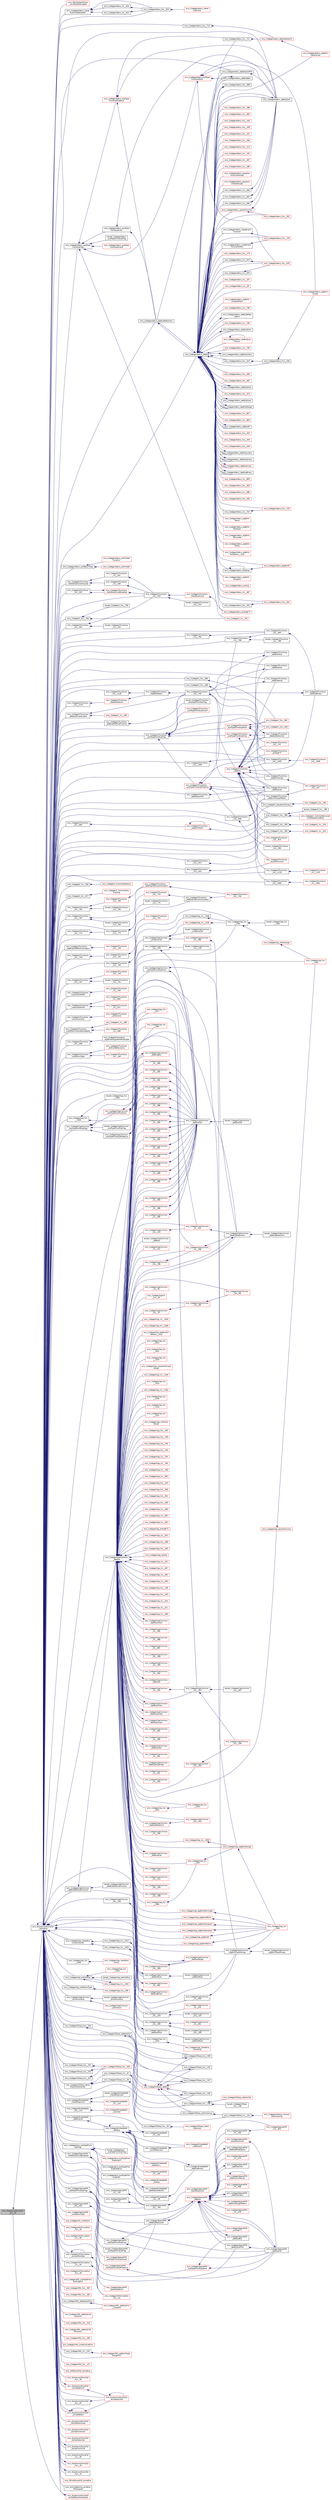 digraph "omc_ExpressionDumpTpl_lm__32"
{
  edge [fontname="Helvetica",fontsize="10",labelfontname="Helvetica",labelfontsize="10"];
  node [fontname="Helvetica",fontsize="10",shape=record];
  rankdir="LR";
  Node188923 [label="omc_ExpressionDumpTpl\l_lm__32",height=0.2,width=0.4,color="black", fillcolor="grey75", style="filled", fontcolor="black"];
  Node188923 -> Node188924 [dir="back",color="midnightblue",fontsize="10",style="solid",fontname="Helvetica"];
  Node188924 [label="omc_ExpressionDumpTpl\l_dumpExp",height=0.2,width=0.4,color="black", fillcolor="white", style="filled",URL="$d7/ddf/_expression_dump_tpl_8h.html#af778d6f743788d1389d2fb2e53ea7c25"];
  Node188924 -> Node188925 [dir="back",color="midnightblue",fontsize="10",style="solid",fontname="Helvetica"];
  Node188925 [label="omc_CodegenAdevs_literal\lExpConstBoxedVal",height=0.2,width=0.4,color="black", fillcolor="white", style="filled",URL="$d9/daa/_codegen_adevs_8h.html#a64800dd7b1847f414adfb881cda70ecd"];
  Node188925 -> Node188926 [dir="back",color="midnightblue",fontsize="10",style="solid",fontname="Helvetica"];
  Node188926 [label="omc_CodegenAdevs_fun__815",height=0.2,width=0.4,color="black", fillcolor="white", style="filled",URL="$de/de9/_codegen_adevs_8c.html#a250882252dc1f6e7aedfa7f22f14b9a6"];
  Node188926 -> Node188927 [dir="back",color="midnightblue",fontsize="10",style="solid",fontname="Helvetica"];
  Node188927 [label="omc_CodegenAdevs_literal\lExpConst",height=0.2,width=0.4,color="red", fillcolor="white", style="filled",URL="$d9/daa/_codegen_adevs_8h.html#a1fe04343cf462023df1f3bed6d520520"];
  Node188925 -> Node188929 [dir="back",color="midnightblue",fontsize="10",style="solid",fontname="Helvetica"];
  Node188929 [label="omc_CodegenAdevs_lm__814",height=0.2,width=0.4,color="black", fillcolor="white", style="filled",URL="$de/de9/_codegen_adevs_8c.html#a7498168b3a1f11a33d84efe97b4de12b"];
  Node188929 -> Node188926 [dir="back",color="midnightblue",fontsize="10",style="solid",fontname="Helvetica"];
  Node188925 -> Node188930 [dir="back",color="midnightblue",fontsize="10",style="solid",fontname="Helvetica"];
  Node188930 [label="omc_CodegenAdevs_lm__813",height=0.2,width=0.4,color="black", fillcolor="white", style="filled",URL="$de/de9/_codegen_adevs_8c.html#ac0729b5f434325e9102d741085eba91c"];
  Node188930 -> Node188926 [dir="back",color="midnightblue",fontsize="10",style="solid",fontname="Helvetica"];
  Node188924 -> Node188926 [dir="back",color="midnightblue",fontsize="10",style="solid",fontname="Helvetica"];
  Node188924 -> Node188931 [dir="back",color="midnightblue",fontsize="10",style="solid",fontname="Helvetica"];
  Node188931 [label="omc_CodegenAdevs_expType\lFromExpFlag",height=0.2,width=0.4,color="black", fillcolor="white", style="filled",URL="$d9/daa/_codegen_adevs_8h.html#a15e104ebdce8afeca02ff380b8ac37e7"];
  Node188931 -> Node188932 [dir="back",color="midnightblue",fontsize="10",style="solid",fontname="Helvetica"];
  Node188932 [label="boxptr_CodegenAdevs\l_expTypeFromExpFlag",height=0.2,width=0.4,color="black", fillcolor="white", style="filled",URL="$d9/daa/_codegen_adevs_8h.html#ae6816cfeb2554ad6b4408c685a5df5ef"];
  Node188931 -> Node188933 [dir="back",color="midnightblue",fontsize="10",style="solid",fontname="Helvetica"];
  Node188933 [label="omc_CodegenAdevs_expType\lFromExpArrayIf",height=0.2,width=0.4,color="red", fillcolor="white", style="filled",URL="$d9/daa/_codegen_adevs_8h.html#a9f20ff6e356c61d61fdd3192f595ea9e"];
  Node188931 -> Node189175 [dir="back",color="midnightblue",fontsize="10",style="solid",fontname="Helvetica"];
  Node189175 [label="omc_CodegenAdevs_expType\lFromExpArray",height=0.2,width=0.4,color="black", fillcolor="white", style="filled",URL="$d9/daa/_codegen_adevs_8h.html#a3a0957f512b9ab415460365fbff87e67"];
  Node189175 -> Node189040 [dir="back",color="midnightblue",fontsize="10",style="solid",fontname="Helvetica"];
  Node189040 [label="omc_CodegenAdevs_daeExpReduction",height=0.2,width=0.4,color="black", fillcolor="white", style="filled",URL="$d9/daa/_codegen_adevs_8h.html#a2bbe7fcbc87f87085de292ffdd71d7c6"];
  Node189040 -> Node188936 [dir="back",color="midnightblue",fontsize="10",style="solid",fontname="Helvetica"];
  Node188936 [label="omc_CodegenAdevs_daeExp",height=0.2,width=0.4,color="black", fillcolor="white", style="filled",URL="$d9/daa/_codegen_adevs_8h.html#a9de74b5acd9c15114c4688310c75a1dd"];
  Node188936 -> Node188937 [dir="back",color="midnightblue",fontsize="10",style="solid",fontname="Helvetica"];
  Node188937 [label="omc_CodegenAdevs_assertCommon",height=0.2,width=0.4,color="red", fillcolor="white", style="filled",URL="$d9/daa/_codegen_adevs_8h.html#ae91d938868dfa791c3ca0c4fa94bef8c"];
  Node188937 -> Node188938 [dir="back",color="midnightblue",fontsize="10",style="solid",fontname="Helvetica"];
  Node188938 [label="omc_CodegenAdevs_daeExpCall",height=0.2,width=0.4,color="black", fillcolor="white", style="filled",URL="$d9/daa/_codegen_adevs_8h.html#a2868f70df29d08d9b1b068937069ec6b"];
  Node188938 -> Node188936 [dir="back",color="midnightblue",fontsize="10",style="solid",fontname="Helvetica"];
  Node188937 -> Node189012 [dir="back",color="midnightblue",fontsize="10",style="solid",fontname="Helvetica"];
  Node189012 [label="omc_CodegenAdevs_fun__202",height=0.2,width=0.4,color="red", fillcolor="white", style="filled",URL="$de/de9/_codegen_adevs_8c.html#a56c6f22dad4030cfa080834d4833ecf2"];
  Node188936 -> Node189017 [dir="back",color="midnightblue",fontsize="10",style="solid",fontname="Helvetica"];
  Node189017 [label="omc_CodegenAdevs_algStmt\lAssignPattern",height=0.2,width=0.4,color="red", fillcolor="white", style="filled",URL="$d9/daa/_codegen_adevs_8h.html#a00909c54c1155227f29ecf3ec82689c9"];
  Node188936 -> Node189018 [dir="back",color="midnightblue",fontsize="10",style="solid",fontname="Helvetica"];
  Node189018 [label="omc_CodegenAdevs_lm__749",height=0.2,width=0.4,color="red", fillcolor="white", style="filled",URL="$de/de9/_codegen_adevs_8c.html#a084dfe4cf9282a1a2030dd3c5cb4723a"];
  Node188936 -> Node189021 [dir="back",color="midnightblue",fontsize="10",style="solid",fontname="Helvetica"];
  Node189021 [label="omc_CodegenAdevs_daeExpMeta\lOption",height=0.2,width=0.4,color="black", fillcolor="white", style="filled",URL="$d9/daa/_codegen_adevs_8h.html#a29b4c7126109421f90304d143f75d51c"];
  Node189021 -> Node188936 [dir="back",color="midnightblue",fontsize="10",style="solid",fontname="Helvetica"];
  Node188936 -> Node189022 [dir="back",color="midnightblue",fontsize="10",style="solid",fontname="Helvetica"];
  Node189022 [label="omc_CodegenAdevs_lm__745",height=0.2,width=0.4,color="red", fillcolor="white", style="filled",URL="$de/de9/_codegen_adevs_8c.html#a34ef673beae306852ca5d5a05054d221"];
  Node188936 -> Node189024 [dir="back",color="midnightblue",fontsize="10",style="solid",fontname="Helvetica"];
  Node189024 [label="omc_CodegenAdevs_daeExpCons",height=0.2,width=0.4,color="black", fillcolor="white", style="filled",URL="$d9/daa/_codegen_adevs_8h.html#a86a3fd6e617f8587808b6c5bb33730d9"];
  Node189024 -> Node188936 [dir="back",color="midnightblue",fontsize="10",style="solid",fontname="Helvetica"];
  Node188936 -> Node189025 [dir="back",color="midnightblue",fontsize="10",style="solid",fontname="Helvetica"];
  Node189025 [label="omc_CodegenAdevs_daeExpList\lToCons",height=0.2,width=0.4,color="red", fillcolor="white", style="filled",URL="$d9/daa/_codegen_adevs_8h.html#a47ba5fd62c4c0d119899f2c60fce61c2"];
  Node189025 -> Node189025 [dir="back",color="midnightblue",fontsize="10",style="solid",fontname="Helvetica"];
  Node188936 -> Node189027 [dir="back",color="midnightblue",fontsize="10",style="solid",fontname="Helvetica"];
  Node189027 [label="omc_CodegenAdevs_lm__739",height=0.2,width=0.4,color="red", fillcolor="white", style="filled",URL="$de/de9/_codegen_adevs_8c.html#af42fbef6083f968b855f48b3ed515dd5"];
  Node188936 -> Node189035 [dir="back",color="midnightblue",fontsize="10",style="solid",fontname="Helvetica"];
  Node189035 [label="omc_CodegenAdevs_daeExpUnbox",height=0.2,width=0.4,color="black", fillcolor="white", style="filled",URL="$d9/daa/_codegen_adevs_8h.html#a9beb8561e553f54e42d40fa7de9e591f"];
  Node189035 -> Node188936 [dir="back",color="midnightblue",fontsize="10",style="solid",fontname="Helvetica"];
  Node188936 -> Node189036 [dir="back",color="midnightblue",fontsize="10",style="solid",fontname="Helvetica"];
  Node189036 [label="omc_CodegenAdevs_daeExpBox",height=0.2,width=0.4,color="black", fillcolor="white", style="filled",URL="$d9/daa/_codegen_adevs_8h.html#a873bbb125771832956370f6c5cb0c867"];
  Node189036 -> Node188936 [dir="back",color="midnightblue",fontsize="10",style="solid",fontname="Helvetica"];
  Node188936 -> Node189037 [dir="back",color="midnightblue",fontsize="10",style="solid",fontname="Helvetica"];
  Node189037 [label="omc_CodegenAdevs_fun__725",height=0.2,width=0.4,color="red", fillcolor="white", style="filled",URL="$de/de9/_codegen_adevs_8c.html#a0813236bbee1f77830ef1542549eb3fa"];
  Node188936 -> Node189038 [dir="back",color="midnightblue",fontsize="10",style="solid",fontname="Helvetica"];
  Node189038 [label="omc_CodegenAdevs_lm__723",height=0.2,width=0.4,color="black", fillcolor="white", style="filled",URL="$de/de9/_codegen_adevs_8c.html#a4e2d525e9d4ff53709d9bba41bd53ba1"];
  Node189038 -> Node189037 [dir="back",color="midnightblue",fontsize="10",style="solid",fontname="Helvetica"];
  Node188936 -> Node189039 [dir="back",color="midnightblue",fontsize="10",style="solid",fontname="Helvetica"];
  Node189039 [label="omc_CodegenAdevs_lm__711",height=0.2,width=0.4,color="black", fillcolor="white", style="filled",URL="$de/de9/_codegen_adevs_8c.html#a40c76f364bafefc59472c59792bc1be3"];
  Node189039 -> Node188945 [dir="back",color="midnightblue",fontsize="10",style="solid",fontname="Helvetica"];
  Node188945 [label="omc_CodegenAdevs_daeExpMatch2",height=0.2,width=0.4,color="red", fillcolor="white", style="filled",URL="$d9/daa/_codegen_adevs_8h.html#a801195a161cb3a044c289a6bb21990a0"];
  Node188945 -> Node188947 [dir="back",color="midnightblue",fontsize="10",style="solid",fontname="Helvetica"];
  Node188947 [label="omc_CodegenAdevs_algStmt\lTupleAssign",height=0.2,width=0.4,color="red", fillcolor="white", style="filled",URL="$d9/daa/_codegen_adevs_8h.html#a630d4b9942ac3f5f147f27e550363a5d"];
  Node188936 -> Node189040 [dir="back",color="midnightblue",fontsize="10",style="solid",fontname="Helvetica"];
  Node188936 -> Node189041 [dir="back",color="midnightblue",fontsize="10",style="solid",fontname="Helvetica"];
  Node189041 [label="omc_CodegenAdevs_fun__693",height=0.2,width=0.4,color="red", fillcolor="white", style="filled",URL="$de/de9/_codegen_adevs_8c.html#a365dd3ae9a1f3d169be9570051228767"];
  Node188936 -> Node189043 [dir="back",color="midnightblue",fontsize="10",style="solid",fontname="Helvetica"];
  Node189043 [label="omc_CodegenAdevs_fun__689",height=0.2,width=0.4,color="black", fillcolor="white", style="filled",URL="$de/de9/_codegen_adevs_8c.html#afac417c10952c1cf6b2cadc7a47e040f"];
  Node189043 -> Node189040 [dir="back",color="midnightblue",fontsize="10",style="solid",fontname="Helvetica"];
  Node188936 -> Node189044 [dir="back",color="midnightblue",fontsize="10",style="solid",fontname="Helvetica"];
  Node189044 [label="omc_CodegenAdevs_fun__687",height=0.2,width=0.4,color="red", fillcolor="white", style="filled",URL="$de/de9/_codegen_adevs_8c.html#a070af6d7890e160bc6de0c7e094ec16c"];
  Node188936 -> Node189046 [dir="back",color="midnightblue",fontsize="10",style="solid",fontname="Helvetica"];
  Node189046 [label="omc_CodegenAdevs_daeExpSize",height=0.2,width=0.4,color="black", fillcolor="white", style="filled",URL="$d9/daa/_codegen_adevs_8h.html#a5446a46749e18838d40ac4172b52a013"];
  Node189046 -> Node188936 [dir="back",color="midnightblue",fontsize="10",style="solid",fontname="Helvetica"];
  Node188936 -> Node189047 [dir="back",color="midnightblue",fontsize="10",style="solid",fontname="Helvetica"];
  Node189047 [label="omc_CodegenAdevs_daeExpCallPre",height=0.2,width=0.4,color="black", fillcolor="white", style="filled",URL="$d9/daa/_codegen_adevs_8h.html#ae1a7deecfe52ddd7b23ef95d5a0223c0"];
  Node189047 -> Node188938 [dir="back",color="midnightblue",fontsize="10",style="solid",fontname="Helvetica"];
  Node188936 -> Node189030 [dir="back",color="midnightblue",fontsize="10",style="solid",fontname="Helvetica"];
  Node189030 [label="omc_CodegenAdevs_fun__676",height=0.2,width=0.4,color="red", fillcolor="white", style="filled",URL="$de/de9/_codegen_adevs_8c.html#a3ba8f3c99bb6eb42321e28a2282ed425"];
  Node188936 -> Node189048 [dir="back",color="midnightblue",fontsize="10",style="solid",fontname="Helvetica"];
  Node189048 [label="omc_CodegenAdevs_lm__675",height=0.2,width=0.4,color="black", fillcolor="white", style="filled",URL="$de/de9/_codegen_adevs_8c.html#a9853e3e33e2688f48739d5922504bd58"];
  Node189048 -> Node189030 [dir="back",color="midnightblue",fontsize="10",style="solid",fontname="Helvetica"];
  Node188936 -> Node189049 [dir="back",color="midnightblue",fontsize="10",style="solid",fontname="Helvetica"];
  Node189049 [label="omc_CodegenAdevs_lm__673",height=0.2,width=0.4,color="black", fillcolor="white", style="filled",URL="$de/de9/_codegen_adevs_8c.html#a7dbd8151768853b2608709672cc35081"];
  Node189049 -> Node189030 [dir="back",color="midnightblue",fontsize="10",style="solid",fontname="Helvetica"];
  Node188936 -> Node189050 [dir="back",color="midnightblue",fontsize="10",style="solid",fontname="Helvetica"];
  Node189050 [label="omc_CodegenAdevs_fun__672",height=0.2,width=0.4,color="red", fillcolor="white", style="filled",URL="$de/de9/_codegen_adevs_8c.html#ac8f0794a2bbe93f276871e20ee0e4ecf"];
  Node188936 -> Node189051 [dir="back",color="midnightblue",fontsize="10",style="solid",fontname="Helvetica"];
  Node189051 [label="omc_CodegenAdevs_daeExpCast",height=0.2,width=0.4,color="black", fillcolor="white", style="filled",URL="$d9/daa/_codegen_adevs_8h.html#a6f7bcd15afe17f36985b2a8bbe1ccf56"];
  Node189051 -> Node188936 [dir="back",color="midnightblue",fontsize="10",style="solid",fontname="Helvetica"];
  Node188936 -> Node189052 [dir="back",color="midnightblue",fontsize="10",style="solid",fontname="Helvetica"];
  Node189052 [label="omc_CodegenAdevs_daeExpRange",height=0.2,width=0.4,color="black", fillcolor="white", style="filled",URL="$d9/daa/_codegen_adevs_8h.html#aabcaf10b5a6320415495d5e5021ece0a"];
  Node189052 -> Node188936 [dir="back",color="midnightblue",fontsize="10",style="solid",fontname="Helvetica"];
  Node188936 -> Node189053 [dir="back",color="midnightblue",fontsize="10",style="solid",fontname="Helvetica"];
  Node189053 [label="omc_CodegenAdevs_lm__667",height=0.2,width=0.4,color="red", fillcolor="white", style="filled",URL="$de/de9/_codegen_adevs_8c.html#ac2da2c6e79ce24417dda53eabf692104"];
  Node188936 -> Node189057 [dir="back",color="midnightblue",fontsize="10",style="solid",fontname="Helvetica"];
  Node189057 [label="omc_CodegenAdevs_lm__663",height=0.2,width=0.4,color="red", fillcolor="white", style="filled",URL="$de/de9/_codegen_adevs_8c.html#ab0bec96c09a56938b8284214320131b7"];
  Node188936 -> Node188938 [dir="back",color="midnightblue",fontsize="10",style="solid",fontname="Helvetica"];
  Node188936 -> Node189060 [dir="back",color="midnightblue",fontsize="10",style="solid",fontname="Helvetica"];
  Node189060 [label="omc_CodegenAdevs_lm__648",height=0.2,width=0.4,color="black", fillcolor="white", style="filled",URL="$de/de9/_codegen_adevs_8c.html#a8f48ec33deb548c7efcb67547f0afffa"];
  Node189060 -> Node188938 [dir="back",color="midnightblue",fontsize="10",style="solid",fontname="Helvetica"];
  Node188936 -> Node189061 [dir="back",color="midnightblue",fontsize="10",style="solid",fontname="Helvetica"];
  Node189061 [label="omc_CodegenAdevs_lm__647",height=0.2,width=0.4,color="black", fillcolor="white", style="filled",URL="$de/de9/_codegen_adevs_8c.html#a87d96e4a5f0888aa6bc54a3db7937501"];
  Node189061 -> Node188938 [dir="back",color="midnightblue",fontsize="10",style="solid",fontname="Helvetica"];
  Node188936 -> Node189062 [dir="back",color="midnightblue",fontsize="10",style="solid",fontname="Helvetica"];
  Node189062 [label="omc_CodegenAdevs_lm__646",height=0.2,width=0.4,color="black", fillcolor="white", style="filled",URL="$de/de9/_codegen_adevs_8c.html#aa612a58a53c6290e6e8109e8adcffe54"];
  Node189062 -> Node188938 [dir="back",color="midnightblue",fontsize="10",style="solid",fontname="Helvetica"];
  Node188936 -> Node188935 [dir="back",color="midnightblue",fontsize="10",style="solid",fontname="Helvetica"];
  Node188935 [label="omc_CodegenAdevs_daeExpIf",height=0.2,width=0.4,color="black", fillcolor="white", style="filled",URL="$d9/daa/_codegen_adevs_8h.html#a95470060820c24d97cf1ca6a52eacc6e"];
  Node188935 -> Node188936 [dir="back",color="midnightblue",fontsize="10",style="solid",fontname="Helvetica"];
  Node188936 -> Node189063 [dir="back",color="midnightblue",fontsize="10",style="solid",fontname="Helvetica"];
  Node189063 [label="omc_CodegenAdevs_fun__637",height=0.2,width=0.4,color="red", fillcolor="white", style="filled",URL="$de/de9/_codegen_adevs_8c.html#a91fd61867266ed1ff7de4494163f900d"];
  Node188936 -> Node189069 [dir="back",color="midnightblue",fontsize="10",style="solid",fontname="Helvetica"];
  Node189069 [label="omc_CodegenAdevs_fun__634",height=0.2,width=0.4,color="red", fillcolor="white", style="filled",URL="$de/de9/_codegen_adevs_8c.html#a3c8b202057eb7122436634093ef7e29d"];
  Node188936 -> Node189071 [dir="back",color="midnightblue",fontsize="10",style="solid",fontname="Helvetica"];
  Node189071 [label="omc_CodegenAdevs_fun__630",height=0.2,width=0.4,color="red", fillcolor="white", style="filled",URL="$de/de9/_codegen_adevs_8c.html#afe222b62553e4bec6e7a2a203d5dcd2d"];
  Node188936 -> Node189072 [dir="back",color="midnightblue",fontsize="10",style="solid",fontname="Helvetica"];
  Node189072 [label="omc_CodegenAdevs_daeExpLunary",height=0.2,width=0.4,color="black", fillcolor="white", style="filled",URL="$d9/daa/_codegen_adevs_8h.html#abcea849fd22607679f40adcad674a9d4"];
  Node189072 -> Node188936 [dir="back",color="midnightblue",fontsize="10",style="solid",fontname="Helvetica"];
  Node188936 -> Node189073 [dir="back",color="midnightblue",fontsize="10",style="solid",fontname="Helvetica"];
  Node189073 [label="omc_CodegenAdevs_daeExpLbinary",height=0.2,width=0.4,color="black", fillcolor="white", style="filled",URL="$d9/daa/_codegen_adevs_8h.html#a022b0b20bf2bd68d8ca5a41f2d3c6701"];
  Node189073 -> Node188936 [dir="back",color="midnightblue",fontsize="10",style="solid",fontname="Helvetica"];
  Node188936 -> Node189074 [dir="back",color="midnightblue",fontsize="10",style="solid",fontname="Helvetica"];
  Node189074 [label="omc_CodegenAdevs_daeExpUnary",height=0.2,width=0.4,color="red", fillcolor="white", style="filled",URL="$d9/daa/_codegen_adevs_8h.html#a3587cde9eea5b22299eb569f4fbef51a"];
  Node189074 -> Node188936 [dir="back",color="midnightblue",fontsize="10",style="solid",fontname="Helvetica"];
  Node188936 -> Node189076 [dir="back",color="midnightblue",fontsize="10",style="solid",fontname="Helvetica"];
  Node189076 [label="omc_CodegenAdevs_daeExpBinary",height=0.2,width=0.4,color="black", fillcolor="white", style="filled",URL="$d9/daa/_codegen_adevs_8h.html#afa1915101bdb3a3d03845a6c1fb08846"];
  Node189076 -> Node188936 [dir="back",color="midnightblue",fontsize="10",style="solid",fontname="Helvetica"];
  Node188936 -> Node189077 [dir="back",color="midnightblue",fontsize="10",style="solid",fontname="Helvetica"];
  Node189077 [label="omc_CodegenAdevs_lm__609",height=0.2,width=0.4,color="red", fillcolor="white", style="filled",URL="$de/de9/_codegen_adevs_8c.html#aa8233046e28a7ed22d8700402d957dd2"];
  Node188936 -> Node189089 [dir="back",color="midnightblue",fontsize="10",style="solid",fontname="Helvetica"];
  Node189089 [label="omc_CodegenAdevs_fun__603",height=0.2,width=0.4,color="red", fillcolor="white", style="filled",URL="$de/de9/_codegen_adevs_8c.html#a577fa8ae15f1f431ead56fcd688049f1"];
  Node188936 -> Node189100 [dir="back",color="midnightblue",fontsize="10",style="solid",fontname="Helvetica"];
  Node189100 [label="omc_CodegenAdevs_lm__596",height=0.2,width=0.4,color="red", fillcolor="white", style="filled",URL="$de/de9/_codegen_adevs_8c.html#ae4d4d965db9f84d858d49584bbe3a423"];
  Node188936 -> Node189101 [dir="back",color="midnightblue",fontsize="10",style="solid",fontname="Helvetica"];
  Node189101 [label="omc_CodegenAdevs_fun__591",height=0.2,width=0.4,color="red", fillcolor="white", style="filled",URL="$de/de9/_codegen_adevs_8c.html#a20855c34c8781ef07dd85460b6014cbb"];
  Node188936 -> Node188949 [dir="back",color="midnightblue",fontsize="10",style="solid",fontname="Helvetica"];
  Node188949 [label="omc_CodegenAdevs_elseExpr",height=0.2,width=0.4,color="black", fillcolor="white", style="filled",URL="$d9/daa/_codegen_adevs_8h.html#a93633c2b3ffe3a28478265f495ee9fb0"];
  Node188949 -> Node188949 [dir="back",color="midnightblue",fontsize="10",style="solid",fontname="Helvetica"];
  Node188949 -> Node188950 [dir="back",color="midnightblue",fontsize="10",style="solid",fontname="Helvetica"];
  Node188950 [label="omc_CodegenAdevs_algStmtIf",height=0.2,width=0.4,color="red", fillcolor="white", style="filled",URL="$d9/daa/_codegen_adevs_8h.html#ae772372ee060e27b4810aaa650e36c79"];
  Node188936 -> Node189110 [dir="back",color="midnightblue",fontsize="10",style="solid",fontname="Helvetica"];
  Node189110 [label="omc_CodegenAdevs_algStmt\lReinit",height=0.2,width=0.4,color="red", fillcolor="white", style="filled",URL="$d9/daa/_codegen_adevs_8h.html#a8773037bc8cb8b48346481709d01beb0"];
  Node188936 -> Node189111 [dir="back",color="midnightblue",fontsize="10",style="solid",fontname="Helvetica"];
  Node189111 [label="omc_CodegenAdevs_algStmt\lNoretcall",height=0.2,width=0.4,color="red", fillcolor="white", style="filled",URL="$d9/daa/_codegen_adevs_8h.html#a399c9f0ed9c3087de551ca834e1bfd4e"];
  Node188936 -> Node189112 [dir="back",color="midnightblue",fontsize="10",style="solid",fontname="Helvetica"];
  Node189112 [label="omc_CodegenAdevs_algStmt\lTerminate",height=0.2,width=0.4,color="red", fillcolor="white", style="filled",URL="$d9/daa/_codegen_adevs_8h.html#abd3bbd25f24f5d76d28a67034329a864"];
  Node188936 -> Node188961 [dir="back",color="midnightblue",fontsize="10",style="solid",fontname="Helvetica"];
  Node188961 [label="omc_CodegenAdevs_algStmt\lWhile",height=0.2,width=0.4,color="red", fillcolor="white", style="filled",URL="$d9/daa/_codegen_adevs_8h.html#ab3cdafeba9b706c34d7138105972a49c"];
  Node188936 -> Node189113 [dir="back",color="midnightblue",fontsize="10",style="solid",fontname="Helvetica"];
  Node189113 [label="omc_CodegenAdevs_algStmt\lForGeneric__impl",height=0.2,width=0.4,color="red", fillcolor="white", style="filled",URL="$d9/daa/_codegen_adevs_8h.html#aed2f979b07676a696948048ee880f735"];
  Node188936 -> Node189115 [dir="back",color="midnightblue",fontsize="10",style="solid",fontname="Helvetica"];
  Node189115 [label="omc_CodegenAdevs_fun__554",height=0.2,width=0.4,color="red", fillcolor="white", style="filled",URL="$de/de9/_codegen_adevs_8c.html#ad4ff88c7748d0ce1fa7c7277ba3649df"];
  Node188936 -> Node189117 [dir="back",color="midnightblue",fontsize="10",style="solid",fontname="Helvetica"];
  Node189117 [label="omc_CodegenAdevs_fun__551",height=0.2,width=0.4,color="black", fillcolor="white", style="filled",URL="$de/de9/_codegen_adevs_8c.html#a1a9acbda57f12f4a3385cdb901071675"];
  Node189117 -> Node189115 [dir="back",color="midnightblue",fontsize="10",style="solid",fontname="Helvetica"];
  Node188936 -> Node188950 [dir="back",color="midnightblue",fontsize="10",style="solid",fontname="Helvetica"];
  Node188936 -> Node188947 [dir="back",color="midnightblue",fontsize="10",style="solid",fontname="Helvetica"];
  Node188936 -> Node189099 [dir="back",color="midnightblue",fontsize="10",style="solid",fontname="Helvetica"];
  Node189099 [label="omc_CodegenAdevs_algStmt\lAssignArr",height=0.2,width=0.4,color="red", fillcolor="white", style="filled",URL="$d9/daa/_codegen_adevs_8h.html#a151b556351711becefce08925c04a07b"];
  Node188936 -> Node189034 [dir="back",color="midnightblue",fontsize="10",style="solid",fontname="Helvetica"];
  Node189034 [label="omc_CodegenAdevs_algStmt\lAssign",height=0.2,width=0.4,color="red", fillcolor="white", style="filled",URL="$d9/daa/_codegen_adevs_8h.html#a46eae325d40c0791a20b5aac9e059be4"];
  Node188936 -> Node189033 [dir="back",color="midnightblue",fontsize="10",style="solid",fontname="Helvetica"];
  Node189033 [label="omc_CodegenAdevs_fun__528",height=0.2,width=0.4,color="black", fillcolor="white", style="filled",URL="$de/de9/_codegen_adevs_8c.html#a67a4dee30977bda77c6c00e03e23d424"];
  Node189033 -> Node189034 [dir="back",color="midnightblue",fontsize="10",style="solid",fontname="Helvetica"];
  Node188936 -> Node189118 [dir="back",color="midnightblue",fontsize="10",style="solid",fontname="Helvetica"];
  Node189118 [label="omc_CodegenAdevs_fun__527",height=0.2,width=0.4,color="black", fillcolor="white", style="filled",URL="$de/de9/_codegen_adevs_8c.html#a76149690a88eedbb6f9da3f2068d6caf"];
  Node189118 -> Node189033 [dir="back",color="midnightblue",fontsize="10",style="solid",fontname="Helvetica"];
  Node188936 -> Node189119 [dir="back",color="midnightblue",fontsize="10",style="solid",fontname="Helvetica"];
  Node189119 [label="omc_CodegenAdevs_extArgF77",height=0.2,width=0.4,color="red", fillcolor="white", style="filled",URL="$d9/daa/_codegen_adevs_8h.html#a9faa2f290e29979d52eec13cc9509f27"];
  Node188936 -> Node189103 [dir="back",color="midnightblue",fontsize="10",style="solid",fontname="Helvetica"];
  Node189103 [label="omc_CodegenAdevs_extArg",height=0.2,width=0.4,color="red", fillcolor="white", style="filled",URL="$d9/daa/_codegen_adevs_8h.html#a875ba680975fc8fb302266eca7c9a1a3"];
  Node188936 -> Node189122 [dir="back",color="midnightblue",fontsize="10",style="solid",fontname="Helvetica"];
  Node189122 [label="omc_CodegenAdevs_lm__487",height=0.2,width=0.4,color="red", fillcolor="white", style="filled",URL="$de/de9/_codegen_adevs_8c.html#a15cd71f0533c8c087d06fb9667479ccb"];
  Node188936 -> Node189125 [dir="back",color="midnightblue",fontsize="10",style="solid",fontname="Helvetica"];
  Node189125 [label="omc_CodegenAdevs_fun__486",height=0.2,width=0.4,color="red", fillcolor="white", style="filled",URL="$de/de9/_codegen_adevs_8c.html#a9b49274630567b8c848db92d06d9bf37"];
  Node188936 -> Node189126 [dir="back",color="midnightblue",fontsize="10",style="solid",fontname="Helvetica"];
  Node189126 [label="omc_CodegenAdevs_lm__450",height=0.2,width=0.4,color="red", fillcolor="white", style="filled",URL="$de/de9/_codegen_adevs_8c.html#a7b8cdb471a50c6eaab26706f4b056f6a"];
  Node188936 -> Node189130 [dir="back",color="midnightblue",fontsize="10",style="solid",fontname="Helvetica"];
  Node189130 [label="omc_CodegenAdevs_fun__442",height=0.2,width=0.4,color="red", fillcolor="white", style="filled",URL="$de/de9/_codegen_adevs_8c.html#a8574b47367e980d1676ea1e352c90b5d"];
  Node188936 -> Node189133 [dir="back",color="midnightblue",fontsize="10",style="solid",fontname="Helvetica"];
  Node189133 [label="omc_CodegenAdevs_fun__439",height=0.2,width=0.4,color="red", fillcolor="white", style="filled",URL="$de/de9/_codegen_adevs_8c.html#a2bfeaab6fc91f5a6a2ccabb898b1d740"];
  Node188936 -> Node189144 [dir="back",color="midnightblue",fontsize="10",style="solid",fontname="Helvetica"];
  Node189144 [label="omc_CodegenAdevs_fun__437",height=0.2,width=0.4,color="red", fillcolor="white", style="filled",URL="$de/de9/_codegen_adevs_8c.html#a53215a1d88d6c1a2b3ade836a1b2efd7"];
  Node188936 -> Node189145 [dir="back",color="midnightblue",fontsize="10",style="solid",fontname="Helvetica"];
  Node189145 [label="omc_CodegenAdevs_lm__436",height=0.2,width=0.4,color="red", fillcolor="white", style="filled",URL="$de/de9/_codegen_adevs_8c.html#a43af5ba0db9d2a83294505a4a8804607"];
  Node188936 -> Node189146 [dir="back",color="midnightblue",fontsize="10",style="solid",fontname="Helvetica"];
  Node189146 [label="omc_CodegenAdevs_fun__213",height=0.2,width=0.4,color="red", fillcolor="white", style="filled",URL="$de/de9/_codegen_adevs_8c.html#a39642cc8460e77254313d6f499533e4d"];
  Node188936 -> Node189012 [dir="back",color="midnightblue",fontsize="10",style="solid",fontname="Helvetica"];
  Node188936 -> Node189149 [dir="back",color="midnightblue",fontsize="10",style="solid",fontname="Helvetica"];
  Node189149 [label="omc_CodegenAdevs_lm__192",height=0.2,width=0.4,color="red", fillcolor="white", style="filled",URL="$de/de9/_codegen_adevs_8c.html#a11caa0bd08f73384c5eb72e8e613dc0f"];
  Node188936 -> Node189150 [dir="back",color="midnightblue",fontsize="10",style="solid",fontname="Helvetica"];
  Node189150 [label="omc_CodegenAdevs_lm__187",height=0.2,width=0.4,color="red", fillcolor="white", style="filled",URL="$de/de9/_codegen_adevs_8c.html#aec0099413e410ff36059fc726a684cd0"];
  Node188936 -> Node189151 [dir="back",color="midnightblue",fontsize="10",style="solid",fontname="Helvetica"];
  Node189151 [label="omc_CodegenAdevs_lm__186",height=0.2,width=0.4,color="red", fillcolor="white", style="filled",URL="$de/de9/_codegen_adevs_8c.html#aaa30945744e4aad83f2fa48c7abeefac"];
  Node188936 -> Node189152 [dir="back",color="midnightblue",fontsize="10",style="solid",fontname="Helvetica"];
  Node189152 [label="omc_CodegenAdevs_equation\lArrayCallAssign",height=0.2,width=0.4,color="red", fillcolor="white", style="filled",URL="$d9/daa/_codegen_adevs_8h.html#a3d764ac8d2fb896085911c271f5964d2"];
  Node188936 -> Node189153 [dir="back",color="midnightblue",fontsize="10",style="solid",fontname="Helvetica"];
  Node189153 [label="omc_CodegenAdevs_equation\lSimpleAssign",height=0.2,width=0.4,color="red", fillcolor="white", style="filled",URL="$d9/daa/_codegen_adevs_8h.html#a09f09642c67508c49d51283dfb7e3e02"];
  Node188936 -> Node189154 [dir="back",color="midnightblue",fontsize="10",style="solid",fontname="Helvetica"];
  Node189154 [label="omc_CodegenAdevs_fun__176",height=0.2,width=0.4,color="red", fillcolor="white", style="filled",URL="$de/de9/_codegen_adevs_8c.html#ac877b05c790b2c4d426cf30d0b89ab6b"];
  Node188936 -> Node189162 [dir="back",color="midnightblue",fontsize="10",style="solid",fontname="Helvetica"];
  Node189162 [label="omc_CodegenAdevs_fun__174",height=0.2,width=0.4,color="red", fillcolor="white", style="filled",URL="$de/de9/_codegen_adevs_8c.html#a8fcd84ae6beb69fd519e93ab5dfc5963"];
  Node188936 -> Node189168 [dir="back",color="midnightblue",fontsize="10",style="solid",fontname="Helvetica"];
  Node189168 [label="omc_CodegenAdevs_makeEvent\lFuncCall",height=0.2,width=0.4,color="black", fillcolor="white", style="filled",URL="$d9/daa/_codegen_adevs_8h.html#aa67ea2525b8519c56f6d523a9f70f3f0"];
  Node189168 -> Node189154 [dir="back",color="midnightblue",fontsize="10",style="solid",fontname="Helvetica"];
  Node188936 -> Node189169 [dir="back",color="midnightblue",fontsize="10",style="solid",fontname="Helvetica"];
  Node189169 [label="omc_CodegenAdevs_makeEvent\lFuncCallForDiv",height=0.2,width=0.4,color="black", fillcolor="white", style="filled",URL="$d9/daa/_codegen_adevs_8h.html#afff2e8233527ec405b1f0e4402d8c2fe"];
  Node189169 -> Node189154 [dir="back",color="midnightblue",fontsize="10",style="solid",fontname="Helvetica"];
  Node188936 -> Node189170 [dir="back",color="midnightblue",fontsize="10",style="solid",fontname="Helvetica"];
  Node189170 [label="omc_CodegenAdevs_lm__107",height=0.2,width=0.4,color="red", fillcolor="white", style="filled",URL="$de/de9/_codegen_adevs_8c.html#a5a1c5c2ffee7a64a62c14ce9577a848f"];
  Node188936 -> Node189174 [dir="back",color="midnightblue",fontsize="10",style="solid",fontname="Helvetica"];
  Node189174 [label="omc_CodegenAdevs_lm__85",height=0.2,width=0.4,color="red", fillcolor="white", style="filled",URL="$de/de9/_codegen_adevs_8c.html#ab6059795e8f8765361549453773101bc"];
  Node189175 -> Node188938 [dir="back",color="midnightblue",fontsize="10",style="solid",fontname="Helvetica"];
  Node188931 -> Node189176 [dir="back",color="midnightblue",fontsize="10",style="solid",fontname="Helvetica"];
  Node189176 [label="omc_CodegenAdevs_expType\lFromExpModelica",height=0.2,width=0.4,color="red", fillcolor="white", style="filled",URL="$d9/daa/_codegen_adevs_8h.html#ae8d5c83a2661142660311f9a7a1e1a74"];
  Node189176 -> Node189039 [dir="back",color="midnightblue",fontsize="10",style="solid",fontname="Helvetica"];
  Node189176 -> Node189040 [dir="back",color="midnightblue",fontsize="10",style="solid",fontname="Helvetica"];
  Node189176 -> Node188938 [dir="back",color="midnightblue",fontsize="10",style="solid",fontname="Helvetica"];
  Node188931 -> Node189180 [dir="back",color="midnightblue",fontsize="10",style="solid",fontname="Helvetica"];
  Node189180 [label="omc_CodegenAdevs_expType\lFromExpShort",height=0.2,width=0.4,color="red", fillcolor="white", style="filled",URL="$d9/daa/_codegen_adevs_8h.html#ade01b25fc05a53552793f89abc79a2f9"];
  Node189180 -> Node189036 [dir="back",color="midnightblue",fontsize="10",style="solid",fontname="Helvetica"];
  Node189180 -> Node189030 [dir="back",color="midnightblue",fontsize="10",style="solid",fontname="Helvetica"];
  Node189180 -> Node188938 [dir="back",color="midnightblue",fontsize="10",style="solid",fontname="Helvetica"];
  Node189180 -> Node189034 [dir="back",color="midnightblue",fontsize="10",style="solid",fontname="Helvetica"];
  Node188931 -> Node189119 [dir="back",color="midnightblue",fontsize="10",style="solid",fontname="Helvetica"];
  Node188924 -> Node189182 [dir="back",color="midnightblue",fontsize="10",style="solid",fontname="Helvetica"];
  Node189182 [label="omc_CodegenAdevs_fun__712",height=0.2,width=0.4,color="black", fillcolor="white", style="filled",URL="$de/de9/_codegen_adevs_8c.html#a716107476785fbf3b9d326eba65be520"];
  Node189182 -> Node188945 [dir="back",color="midnightblue",fontsize="10",style="solid",fontname="Helvetica"];
  Node188924 -> Node189040 [dir="back",color="midnightblue",fontsize="10",style="solid",fontname="Helvetica"];
  Node188924 -> Node189047 [dir="back",color="midnightblue",fontsize="10",style="solid",fontname="Helvetica"];
  Node188924 -> Node188938 [dir="back",color="midnightblue",fontsize="10",style="solid",fontname="Helvetica"];
  Node188924 -> Node188936 [dir="back",color="midnightblue",fontsize="10",style="solid",fontname="Helvetica"];
  Node188924 -> Node189183 [dir="back",color="midnightblue",fontsize="10",style="solid",fontname="Helvetica"];
  Node189183 [label="omc_CodegenAdevs_extReturnType",height=0.2,width=0.4,color="black", fillcolor="white", style="filled",URL="$d9/daa/_codegen_adevs_8h.html#a71d0d64dde64b31d277a77bfa77263de"];
  Node189183 -> Node189184 [dir="back",color="midnightblue",fontsize="10",style="solid",fontname="Helvetica"];
  Node189184 [label="omc_CodegenAdevs_extFunDef\lDynamic",height=0.2,width=0.4,color="red", fillcolor="white", style="filled",URL="$d9/daa/_codegen_adevs_8h.html#acab946ebc8423c2de91394795fdb8e6d"];
  Node189183 -> Node189189 [dir="back",color="midnightblue",fontsize="10",style="solid",fontname="Helvetica"];
  Node189189 [label="omc_CodegenAdevs_extFunDef",height=0.2,width=0.4,color="red", fillcolor="white", style="filled",URL="$d9/daa/_codegen_adevs_8h.html#a03d191d833cd5c6e33ef5d33a775b743"];
  Node188924 -> Node189190 [dir="back",color="midnightblue",fontsize="10",style="solid",fontname="Helvetica"];
  Node189190 [label="omc_CodegenC_fun__700",height=0.2,width=0.4,color="black", fillcolor="white", style="filled",URL="$d4/ddb/_codegen_c_8c.html#a2c5cbabc6e7c4ce6e3b04f99717793a9"];
  Node189190 -> Node189191 [dir="back",color="midnightblue",fontsize="10",style="solid",fontname="Helvetica"];
  Node189191 [label="omc_CodegenC_lm__701",height=0.2,width=0.4,color="red", fillcolor="white", style="filled",URL="$d4/ddb/_codegen_c_8c.html#a5937d31a62c648979fa96ffeaa92db43"];
  Node189190 -> Node189195 [dir="back",color="midnightblue",fontsize="10",style="solid",fontname="Helvetica"];
  Node189195 [label="boxptr_CodegenC_fun__700",height=0.2,width=0.4,color="black", fillcolor="white", style="filled",URL="$d4/ddb/_codegen_c_8c.html#a5d532e60f5afc96e9e64a7166eee57c0"];
  Node188924 -> Node189196 [dir="back",color="midnightblue",fontsize="10",style="solid",fontname="Helvetica"];
  Node189196 [label="omc_CodegenC_fun__690",height=0.2,width=0.4,color="black", fillcolor="white", style="filled",URL="$d4/ddb/_codegen_c_8c.html#a889b204c99edbff99364c1bab879aa5b"];
  Node189196 -> Node189197 [dir="back",color="midnightblue",fontsize="10",style="solid",fontname="Helvetica"];
  Node189197 [label="omc_CodegenC_fun__691",height=0.2,width=0.4,color="red", fillcolor="white", style="filled",URL="$d4/ddb/_codegen_c_8c.html#a70f99f0e20ef6f36a31f47e1ca21601f"];
  Node188924 -> Node189326 [dir="back",color="midnightblue",fontsize="10",style="solid",fontname="Helvetica"];
  Node189326 [label="omc_CodegenC_fun__628",height=0.2,width=0.4,color="black", fillcolor="white", style="filled",URL="$d4/ddb/_codegen_c_8c.html#a3bc818316466bf3a442765a5fe1b40ba"];
  Node189326 -> Node189327 [dir="back",color="midnightblue",fontsize="10",style="solid",fontname="Helvetica"];
  Node189327 [label="omc_CodegenC_fun__629",height=0.2,width=0.4,color="red", fillcolor="white", style="filled",URL="$d4/ddb/_codegen_c_8c.html#a1a4b3543583cae521939da12b0192ace"];
  Node188924 -> Node189329 [dir="back",color="midnightblue",fontsize="10",style="solid",fontname="Helvetica"];
  Node189329 [label="omc_CodegenC_equationForLoop",height=0.2,width=0.4,color="black", fillcolor="white", style="filled",URL="$d9/d0d/_codegen_c_8h.html#aff9eb0561a887f260874b69d573fe84b"];
  Node189329 -> Node189204 [dir="back",color="midnightblue",fontsize="10",style="solid",fontname="Helvetica"];
  Node189204 [label="omc_CodegenC_fun__591",height=0.2,width=0.4,color="red", fillcolor="white", style="filled",URL="$d4/ddb/_codegen_c_8c.html#a3cf53c1060f29c42101bbc7cdc24de9d"];
  Node188924 -> Node189330 [dir="back",color="midnightblue",fontsize="10",style="solid",fontname="Helvetica"];
  Node189330 [label="omc_CodegenC_lm__528",height=0.2,width=0.4,color="black", fillcolor="white", style="filled",URL="$d4/ddb/_codegen_c_8c.html#ae38cd5809815d20b0be20cbdc8431c62"];
  Node189330 -> Node189331 [dir="back",color="midnightblue",fontsize="10",style="solid",fontname="Helvetica"];
  Node189331 [label="omc_CodegenC_functionRelations",height=0.2,width=0.4,color="red", fillcolor="white", style="filled",URL="$d9/d0d/_codegen_c_8h.html#a19fca986f730816215c92391c9b1d2d9"];
  Node188924 -> Node189333 [dir="back",color="midnightblue",fontsize="10",style="solid",fontname="Helvetica"];
  Node189333 [label="omc_CodegenC_lm__517",height=0.2,width=0.4,color="black", fillcolor="white", style="filled",URL="$d4/ddb/_codegen_c_8c.html#a908ef16fb626376e0c8f62b0aa59d373"];
  Node189333 -> Node189334 [dir="back",color="midnightblue",fontsize="10",style="solid",fontname="Helvetica"];
  Node189334 [label="omc_CodegenC_functionZero\lCrossing",height=0.2,width=0.4,color="red", fillcolor="white", style="filled",URL="$d9/d0d/_codegen_c_8h.html#a12fe7aaa736a8d4cd74c209737225131"];
  Node188924 -> Node189335 [dir="back",color="midnightblue",fontsize="10",style="solid",fontname="Helvetica"];
  Node189335 [label="omc_CodegenC_fun__386",height=0.2,width=0.4,color="black", fillcolor="white", style="filled",URL="$d4/ddb/_codegen_c_8c.html#a6121287a1cae9aa884f79200f71c8960"];
  Node189335 -> Node189275 [dir="back",color="midnightblue",fontsize="10",style="solid",fontname="Helvetica"];
  Node189275 [label="omc_CodegenC_functionRemoved\lInitialEquationsBody",height=0.2,width=0.4,color="red", fillcolor="white", style="filled",URL="$d9/d0d/_codegen_c_8h.html#a477e2124d77bce57b7b4f66dedb39246"];
  Node189335 -> Node189336 [dir="back",color="midnightblue",fontsize="10",style="solid",fontname="Helvetica"];
  Node189336 [label="boxptr_CodegenC_fun__386",height=0.2,width=0.4,color="black", fillcolor="white", style="filled",URL="$d4/ddb/_codegen_c_8c.html#ab8ff2e84d80e750375c29fcf87533972"];
  Node188924 -> Node189337 [dir="back",color="midnightblue",fontsize="10",style="solid",fontname="Helvetica"];
  Node189337 [label="omc_CodegenC_fun__309",height=0.2,width=0.4,color="black", fillcolor="white", style="filled",URL="$d4/ddb/_codegen_c_8c.html#a031a163a64a4d573b9d7983b1a2e0b6a"];
  Node189337 -> Node189338 [dir="back",color="midnightblue",fontsize="10",style="solid",fontname="Helvetica"];
  Node189338 [label="omc_CodegenC_lm__310",height=0.2,width=0.4,color="red", fillcolor="white", style="filled",URL="$d4/ddb/_codegen_c_8c.html#a760f0fcf57af41d5646c7233a6436945"];
  Node188924 -> Node189340 [dir="back",color="midnightblue",fontsize="10",style="solid",fontname="Helvetica"];
  Node189340 [label="omc_CodegenC_fun__300",height=0.2,width=0.4,color="black", fillcolor="white", style="filled",URL="$d4/ddb/_codegen_c_8c.html#a4aa0120f18bbc94ef31af681468bf6db"];
  Node189340 -> Node189341 [dir="back",color="midnightblue",fontsize="10",style="solid",fontname="Helvetica"];
  Node189341 [label="omc_CodegenC_lm__301",height=0.2,width=0.4,color="red", fillcolor="white", style="filled",URL="$d4/ddb/_codegen_c_8c.html#ab7fd9c533fe47bfadad5543bb2d8b5ee"];
  Node188924 -> Node189362 [dir="back",color="midnightblue",fontsize="10",style="solid",fontname="Helvetica"];
  Node189362 [label="omc_CodegenCFunctions\l_fun__1134",height=0.2,width=0.4,color="black", fillcolor="white", style="filled",URL="$de/df6/_codegen_c_functions_8c.html#aa839f5e98ba524ed13fbc5e9466d8ab0"];
  Node189362 -> Node189363 [dir="back",color="midnightblue",fontsize="10",style="solid",fontname="Helvetica"];
  Node189363 [label="omc_CodegenCFunctions\l_daeExpMatch2",height=0.2,width=0.4,color="red", fillcolor="white", style="filled",URL="$db/dab/_codegen_c_functions_8h.html#ad866d833b267644f5baa33ad3697fec6"];
  Node189363 -> Node189364 [dir="back",color="midnightblue",fontsize="10",style="solid",fontname="Helvetica"];
  Node189364 [label="omc_CodegenCFunctions\l_daeExpMatch",height=0.2,width=0.4,color="black", fillcolor="white", style="filled",URL="$db/dab/_codegen_c_functions_8h.html#a5af047fb31b036d7f2607b8c88977a34"];
  Node189364 -> Node189365 [dir="back",color="midnightblue",fontsize="10",style="solid",fontname="Helvetica"];
  Node189365 [label="omc_CodegenCFunctions\l_fun__700",height=0.2,width=0.4,color="black", fillcolor="white", style="filled",URL="$de/df6/_codegen_c_functions_8c.html#ad6df484da86b4a6784fc6fc8a5370e1e"];
  Node189365 -> Node189366 [dir="back",color="midnightblue",fontsize="10",style="solid",fontname="Helvetica"];
  Node189366 [label="omc_CodegenCFunctions\l_daeExp",height=0.2,width=0.4,color="red", fillcolor="white", style="filled",URL="$db/dab/_codegen_c_functions_8h.html#a7a8df6dd6bc6e7383df2b0032934744c"];
  Node189366 -> Node189197 [dir="back",color="midnightblue",fontsize="10",style="solid",fontname="Helvetica"];
  Node189366 -> Node189327 [dir="back",color="midnightblue",fontsize="10",style="solid",fontname="Helvetica"];
  Node189366 -> Node189329 [dir="back",color="midnightblue",fontsize="10",style="solid",fontname="Helvetica"];
  Node189366 -> Node189335 [dir="back",color="midnightblue",fontsize="10",style="solid",fontname="Helvetica"];
  Node189366 -> Node189337 [dir="back",color="midnightblue",fontsize="10",style="solid",fontname="Helvetica"];
  Node189366 -> Node189340 [dir="back",color="midnightblue",fontsize="10",style="solid",fontname="Helvetica"];
  Node189366 -> Node189587 [dir="back",color="midnightblue",fontsize="10",style="solid",fontname="Helvetica"];
  Node189587 [label="omc_CodegenCFunctions\l_daeExpReduction",height=0.2,width=0.4,color="black", fillcolor="white", style="filled",URL="$db/dab/_codegen_c_functions_8h.html#a9436f9f980023f619300f4443be5b4e3"];
  Node189587 -> Node189365 [dir="back",color="midnightblue",fontsize="10",style="solid",fontname="Helvetica"];
  Node189366 -> Node189860 [dir="back",color="midnightblue",fontsize="10",style="solid",fontname="Helvetica"];
  Node189860 [label="omc_CodegenCFunctions\l_fun__1118",height=0.2,width=0.4,color="black", fillcolor="white", style="filled",URL="$de/df6/_codegen_c_functions_8c.html#a5ab3c31f917b6a9ca4e54f6854782bb7"];
  Node189860 -> Node189861 [dir="back",color="midnightblue",fontsize="10",style="solid",fontname="Helvetica"];
  Node189861 [label="omc_CodegenCFunctions\l_lm__1119",height=0.2,width=0.4,color="red", fillcolor="white", style="filled",URL="$de/df6/_codegen_c_functions_8c.html#a8918cccde8b672720da46342dea6ed5e"];
  Node189366 -> Node189873 [dir="back",color="midnightblue",fontsize="10",style="solid",fontname="Helvetica"];
  Node189873 [label="omc_CodegenCFunctions\l_fun__1060",height=0.2,width=0.4,color="black", fillcolor="white", style="filled",URL="$de/df6/_codegen_c_functions_8c.html#a8211dc1d65bdbd4d321f9cfe9879a3cf"];
  Node189873 -> Node189874 [dir="back",color="midnightblue",fontsize="10",style="solid",fontname="Helvetica"];
  Node189874 [label="omc_CodegenCFunctions\l_lm__1061",height=0.2,width=0.4,color="red", fillcolor="white", style="filled",URL="$de/df6/_codegen_c_functions_8c.html#a9a349d8d8757cbe5340b778eca41b1f4"];
  Node189366 -> Node189886 [dir="back",color="midnightblue",fontsize="10",style="solid",fontname="Helvetica"];
  Node189886 [label="omc_CodegenCFunctions\l_daeExpSize",height=0.2,width=0.4,color="black", fillcolor="white", style="filled",URL="$db/dab/_codegen_c_functions_8h.html#a40e6fd36b52d9280f7d8acb8fa81c68b"];
  Node189886 -> Node189365 [dir="back",color="midnightblue",fontsize="10",style="solid",fontname="Helvetica"];
  Node189366 -> Node189542 [dir="back",color="midnightblue",fontsize="10",style="solid",fontname="Helvetica"];
  Node189542 [label="omc_CodegenCFunctions\l_fun__1005",height=0.2,width=0.4,color="black", fillcolor="white", style="filled",URL="$de/df6/_codegen_c_functions_8c.html#af6b8280653451537023d319b3cbeb67a"];
  Node189542 -> Node189543 [dir="back",color="midnightblue",fontsize="10",style="solid",fontname="Helvetica"];
  Node189543 [label="omc_CodegenCFunctions\l_fun__1006",height=0.2,width=0.4,color="red", fillcolor="white", style="filled",URL="$de/df6/_codegen_c_functions_8c.html#a6fe5155c76c1ea7c3184e96ce87c9850"];
  Node189366 -> Node189892 [dir="back",color="midnightblue",fontsize="10",style="solid",fontname="Helvetica"];
  Node189892 [label="omc_CodegenCFunctions\l_daeExpRsub",height=0.2,width=0.4,color="black", fillcolor="white", style="filled",URL="$db/dab/_codegen_c_functions_8h.html#a65c1ba948aff53858a61b01feee98287"];
  Node189892 -> Node189365 [dir="back",color="midnightblue",fontsize="10",style="solid",fontname="Helvetica"];
  Node189366 -> Node189594 [dir="back",color="midnightblue",fontsize="10",style="solid",fontname="Helvetica"];
  Node189594 [label="omc_CodegenCFunctions\l_daeExpTsub",height=0.2,width=0.4,color="black", fillcolor="white", style="filled",URL="$db/dab/_codegen_c_functions_8h.html#a4655510c73a52dc7953e8022dbd3c207"];
  Node189594 -> Node189365 [dir="back",color="midnightblue",fontsize="10",style="solid",fontname="Helvetica"];
  Node189366 -> Node189431 [dir="back",color="midnightblue",fontsize="10",style="solid",fontname="Helvetica"];
  Node189431 [label="omc_CodegenCFunctions\l_daeExpCall",height=0.2,width=0.4,color="black", fillcolor="white", style="filled",URL="$db/dab/_codegen_c_functions_8h.html#ae5d5756a69b8b06efcfab38ddc33c1bf"];
  Node189431 -> Node189365 [dir="back",color="midnightblue",fontsize="10",style="solid",fontname="Helvetica"];
  Node189366 -> Node189946 [dir="back",color="midnightblue",fontsize="10",style="solid",fontname="Helvetica"];
  Node189946 [label="omc_CodegenCFunctions\l_fun__814",height=0.2,width=0.4,color="red", fillcolor="white", style="filled",URL="$de/df6/_codegen_c_functions_8c.html#a013e9f77dc726adbd1cde6cbcdb73cbd"];
  Node189366 -> Node189951 [dir="back",color="midnightblue",fontsize="10",style="solid",fontname="Helvetica"];
  Node189951 [label="omc_CodegenCFunctions\l_daeExpBinary",height=0.2,width=0.4,color="black", fillcolor="white", style="filled",URL="$db/dab/_codegen_c_functions_8h.html#a6b2899ccfa16052da54b6ed638d6075c"];
  Node189951 -> Node189365 [dir="back",color="midnightblue",fontsize="10",style="solid",fontname="Helvetica"];
  Node189366 -> Node189982 [dir="back",color="midnightblue",fontsize="10",style="solid",fontname="Helvetica"];
  Node189982 [label="omc_CodegenCFunctions\l_fun__707",height=0.2,width=0.4,color="red", fillcolor="white", style="filled",URL="$de/df6/_codegen_c_functions_8c.html#a319a0d1b0c2d75e887cc9ecb7d74d2c8"];
  Node189366 -> Node190155 [dir="back",color="midnightblue",fontsize="10",style="solid",fontname="Helvetica"];
  Node190155 [label="omc_CodegenCFunctions\l_assertCommon",height=0.2,width=0.4,color="red", fillcolor="white", style="filled",URL="$db/dab/_codegen_c_functions_8h.html#ad823232c6971bd8f670d171af2c6886a"];
  Node189366 -> Node189595 [dir="back",color="midnightblue",fontsize="10",style="solid",fontname="Helvetica"];
  Node189595 [label="omc_CodegenCFunctions\l_algStmtAssignPattern",height=0.2,width=0.4,color="black", fillcolor="white", style="filled",URL="$db/dab/_codegen_c_functions_8h.html#a23433e55605c638328dd0886ee9ea06a"];
  Node189595 -> Node189437 [dir="back",color="midnightblue",fontsize="10",style="solid",fontname="Helvetica"];
  Node189437 [label="omc_CodegenCFunctions\l_fun__437",height=0.2,width=0.4,color="red", fillcolor="white", style="filled",URL="$de/df6/_codegen_c_functions_8c.html#aa94ae8048e352bd1c0931ca003bbe4de"];
  Node189366 -> Node189531 [dir="back",color="midnightblue",fontsize="10",style="solid",fontname="Helvetica"];
  Node189531 [label="omc_CodegenCFunctions\l_algStmtAssign",height=0.2,width=0.4,color="black", fillcolor="white", style="filled",URL="$db/dab/_codegen_c_functions_8h.html#aad8719169e2fc2b8711fe8148f06799a"];
  Node189531 -> Node189437 [dir="back",color="midnightblue",fontsize="10",style="solid",fontname="Helvetica"];
  Node189366 -> Node189613 [dir="back",color="midnightblue",fontsize="10",style="solid",fontname="Helvetica"];
  Node189613 [label="omc_CodegenCFunctions\l_extArgF77",height=0.2,width=0.4,color="red", fillcolor="white", style="filled",URL="$db/dab/_codegen_c_functions_8h.html#a9de66e3b2f4afad397df33462767d03a"];
  Node188924 -> Node190190 [dir="back",color="midnightblue",fontsize="10",style="solid",fontname="Helvetica"];
  Node190190 [label="omc_CodegenCFunctions\l_fun__1128",height=0.2,width=0.4,color="black", fillcolor="white", style="filled",URL="$de/df6/_codegen_c_functions_8c.html#a7027c6b101e915db978bda7627664fcd"];
  Node190190 -> Node189364 [dir="back",color="midnightblue",fontsize="10",style="solid",fontname="Helvetica"];
  Node188924 -> Node189587 [dir="back",color="midnightblue",fontsize="10",style="solid",fontname="Helvetica"];
  Node188924 -> Node189860 [dir="back",color="midnightblue",fontsize="10",style="solid",fontname="Helvetica"];
  Node188924 -> Node189873 [dir="back",color="midnightblue",fontsize="10",style="solid",fontname="Helvetica"];
  Node188924 -> Node189886 [dir="back",color="midnightblue",fontsize="10",style="solid",fontname="Helvetica"];
  Node188924 -> Node189430 [dir="back",color="midnightblue",fontsize="10",style="solid",fontname="Helvetica"];
  Node189430 [label="omc_CodegenCFunctions\l_daeExpCallPre",height=0.2,width=0.4,color="black", fillcolor="white", style="filled",URL="$db/dab/_codegen_c_functions_8h.html#a84fde490c66552e03e17a6d139b6816a"];
  Node189430 -> Node189431 [dir="back",color="midnightblue",fontsize="10",style="solid",fontname="Helvetica"];
  Node188924 -> Node189542 [dir="back",color="midnightblue",fontsize="10",style="solid",fontname="Helvetica"];
  Node188924 -> Node189889 [dir="back",color="midnightblue",fontsize="10",style="solid",fontname="Helvetica"];
  Node189889 [label="omc_CodegenCFunctions\l_fun__1004",height=0.2,width=0.4,color="black", fillcolor="white", style="filled",URL="$de/df6/_codegen_c_functions_8c.html#a113b02f06adf4791c20b0871b217a8eb"];
  Node189889 -> Node189542 [dir="back",color="midnightblue",fontsize="10",style="solid",fontname="Helvetica"];
  Node188924 -> Node189892 [dir="back",color="midnightblue",fontsize="10",style="solid",fontname="Helvetica"];
  Node188924 -> Node189594 [dir="back",color="midnightblue",fontsize="10",style="solid",fontname="Helvetica"];
  Node188924 -> Node189431 [dir="back",color="midnightblue",fontsize="10",style="solid",fontname="Helvetica"];
  Node188924 -> Node190191 [dir="back",color="midnightblue",fontsize="10",style="solid",fontname="Helvetica"];
  Node190191 [label="omc_CodegenCFunctions\l_fun__906",height=0.2,width=0.4,color="black", fillcolor="white", style="filled",URL="$de/df6/_codegen_c_functions_8c.html#a1b021e7e0a36edb1fd47bd3aafcd9c2d"];
  Node190191 -> Node189431 [dir="back",color="midnightblue",fontsize="10",style="solid",fontname="Helvetica"];
  Node190191 -> Node190192 [dir="back",color="midnightblue",fontsize="10",style="solid",fontname="Helvetica"];
  Node190192 [label="boxptr_CodegenCFunctions\l_fun__906",height=0.2,width=0.4,color="black", fillcolor="white", style="filled",URL="$de/df6/_codegen_c_functions_8c.html#a0c112aa2627cf5d60b0a68e13439b069"];
  Node188924 -> Node189930 [dir="back",color="midnightblue",fontsize="10",style="solid",fontname="Helvetica"];
  Node189930 [label="omc_CodegenCFunctions\l_daeExpPartEvalFunction",height=0.2,width=0.4,color="black", fillcolor="white", style="filled",URL="$db/dab/_codegen_c_functions_8h.html#a884a3132e3155253939bfbd2575eee18"];
  Node189930 -> Node189365 [dir="back",color="midnightblue",fontsize="10",style="solid",fontname="Helvetica"];
  Node188924 -> Node190193 [dir="back",color="midnightblue",fontsize="10",style="solid",fontname="Helvetica"];
  Node190193 [label="omc_CodegenCFunctions\l_fun__813",height=0.2,width=0.4,color="black", fillcolor="white", style="filled",URL="$de/df6/_codegen_c_functions_8c.html#abcf39675d134588c98ab9a0750921417"];
  Node190193 -> Node189946 [dir="back",color="midnightblue",fontsize="10",style="solid",fontname="Helvetica"];
  Node188924 -> Node189950 [dir="back",color="midnightblue",fontsize="10",style="solid",fontname="Helvetica"];
  Node189950 [label="omc_CodegenCFunctions\l_fun__804",height=0.2,width=0.4,color="black", fillcolor="white", style="filled",URL="$de/df6/_codegen_c_functions_8c.html#a11744e3177616ba9585c932cbbcba0f4"];
  Node189950 -> Node189951 [dir="back",color="midnightblue",fontsize="10",style="solid",fontname="Helvetica"];
  Node188924 -> Node190194 [dir="back",color="midnightblue",fontsize="10",style="solid",fontname="Helvetica"];
  Node190194 [label="omc_CodegenCFunctions\l_fun__788",height=0.2,width=0.4,color="black", fillcolor="white", style="filled",URL="$de/df6/_codegen_c_functions_8c.html#ac6e504d6fa43f0dd0fe3438251563457"];
  Node190194 -> Node189950 [dir="back",color="midnightblue",fontsize="10",style="solid",fontname="Helvetica"];
  Node190194 -> Node190195 [dir="back",color="midnightblue",fontsize="10",style="solid",fontname="Helvetica"];
  Node190195 [label="boxptr_CodegenCFunctions\l_fun__788",height=0.2,width=0.4,color="black", fillcolor="white", style="filled",URL="$de/df6/_codegen_c_functions_8c.html#a6c1999239446bc9fa4cd78ade11b4a4c"];
  Node188924 -> Node190196 [dir="back",color="midnightblue",fontsize="10",style="solid",fontname="Helvetica"];
  Node190196 [label="omc_CodegenCFunctions\l_fun__784",height=0.2,width=0.4,color="black", fillcolor="white", style="filled",URL="$de/df6/_codegen_c_functions_8c.html#a27344542ec75c8415fc52c55471245c6"];
  Node190196 -> Node189950 [dir="back",color="midnightblue",fontsize="10",style="solid",fontname="Helvetica"];
  Node188924 -> Node189555 [dir="back",color="midnightblue",fontsize="10",style="solid",fontname="Helvetica"];
  Node189555 [label="omc_CodegenCFunctions\l_daeExpCrefLhsFunContext",height=0.2,width=0.4,color="black", fillcolor="white", style="filled",URL="$db/dab/_codegen_c_functions_8h.html#a00d79f20c8ba38d35a08cc6f1f26c759"];
  Node189555 -> Node189428 [dir="back",color="midnightblue",fontsize="10",style="solid",fontname="Helvetica"];
  Node189428 [label="omc_CodegenCFunctions\l_fun__760",height=0.2,width=0.4,color="red", fillcolor="white", style="filled",URL="$de/df6/_codegen_c_functions_8c.html#a74ffd168b5400684eee9adfcafd4569e"];
  Node188924 -> Node189553 [dir="back",color="midnightblue",fontsize="10",style="solid",fontname="Helvetica"];
  Node189553 [label="omc_CodegenCFunctions\l_fun__775",height=0.2,width=0.4,color="black", fillcolor="white", style="filled",URL="$de/df6/_codegen_c_functions_8c.html#ac1c4e897170e6cf2e3aedfd932b6c7f9"];
  Node189553 -> Node189554 [dir="back",color="midnightblue",fontsize="10",style="solid",fontname="Helvetica"];
  Node189554 [label="omc_CodegenCFunctions\l_fun__776",height=0.2,width=0.4,color="red", fillcolor="white", style="filled",URL="$de/df6/_codegen_c_functions_8c.html#a96dc9c97cf513ebe82ac8b9c5c46eaa6"];
  Node189554 -> Node189555 [dir="back",color="midnightblue",fontsize="10",style="solid",fontname="Helvetica"];
  Node189553 -> Node189557 [dir="back",color="midnightblue",fontsize="10",style="solid",fontname="Helvetica"];
  Node189557 [label="boxptr_CodegenCFunctions\l_fun__775",height=0.2,width=0.4,color="black", fillcolor="white", style="filled",URL="$de/df6/_codegen_c_functions_8c.html#a2b61d2784655126f9de8804244d35802"];
  Node188924 -> Node190197 [dir="back",color="midnightblue",fontsize="10",style="solid",fontname="Helvetica"];
  Node190197 [label="omc_CodegenCFunctions\l_fun__774",height=0.2,width=0.4,color="black", fillcolor="white", style="filled",URL="$de/df6/_codegen_c_functions_8c.html#a8c99b1edbb036eeb22562bceefcbe223"];
  Node190197 -> Node189553 [dir="back",color="midnightblue",fontsize="10",style="solid",fontname="Helvetica"];
  Node188924 -> Node189424 [dir="back",color="midnightblue",fontsize="10",style="solid",fontname="Helvetica"];
  Node189424 [label="omc_CodegenCFunctions\l_fun__765",height=0.2,width=0.4,color="black", fillcolor="white", style="filled",URL="$de/df6/_codegen_c_functions_8c.html#aef2bb6b053ee481d1ae68afa4f10e0e5"];
  Node189424 -> Node189425 [dir="back",color="midnightblue",fontsize="10",style="solid",fontname="Helvetica"];
  Node189425 [label="omc_CodegenCFunctions\l_fun__766",height=0.2,width=0.4,color="red", fillcolor="white", style="filled",URL="$de/df6/_codegen_c_functions_8c.html#ae9a8064470c83bccbca540360db5272f"];
  Node189425 -> Node189426 [dir="back",color="midnightblue",fontsize="10",style="solid",fontname="Helvetica"];
  Node189426 [label="omc_CodegenCFunctions\l_daeExpCrefLhsSimContext",height=0.2,width=0.4,color="red", fillcolor="white", style="filled",URL="$db/dab/_codegen_c_functions_8h.html#a5c7d49a67638ab8bab96e1fb8da07b27"];
  Node189426 -> Node189428 [dir="back",color="midnightblue",fontsize="10",style="solid",fontname="Helvetica"];
  Node189424 -> Node189534 [dir="back",color="midnightblue",fontsize="10",style="solid",fontname="Helvetica"];
  Node189534 [label="boxptr_CodegenCFunctions\l_fun__765",height=0.2,width=0.4,color="black", fillcolor="white", style="filled",URL="$de/df6/_codegen_c_functions_8c.html#a35ddce4ac46d8dfebc98a6c25bb630fa"];
  Node188924 -> Node189535 [dir="back",color="midnightblue",fontsize="10",style="solid",fontname="Helvetica"];
  Node189535 [label="omc_CodegenCFunctions\l_fun__764",height=0.2,width=0.4,color="black", fillcolor="white", style="filled",URL="$de/df6/_codegen_c_functions_8c.html#a617184aa2c0286c5cc5e3e7df4452e2c"];
  Node189535 -> Node189426 [dir="back",color="midnightblue",fontsize="10",style="solid",fontname="Helvetica"];
  Node189535 -> Node189536 [dir="back",color="midnightblue",fontsize="10",style="solid",fontname="Helvetica"];
  Node189536 [label="boxptr_CodegenCFunctions\l_fun__764",height=0.2,width=0.4,color="black", fillcolor="white", style="filled",URL="$de/df6/_codegen_c_functions_8c.html#a9681edf2d6f72ff38d604ccd6e9ada30"];
  Node188924 -> Node189564 [dir="back",color="midnightblue",fontsize="10",style="solid",fontname="Helvetica"];
  Node189564 [label="omc_CodegenCFunctions\l_daeExpCrefRhsFunContext",height=0.2,width=0.4,color="black", fillcolor="white", style="filled",URL="$db/dab/_codegen_c_functions_8h.html#a4620e5a0e0a46771d61c5366a6c826fa"];
  Node189564 -> Node189540 [dir="back",color="midnightblue",fontsize="10",style="solid",fontname="Helvetica"];
  Node189540 [label="omc_CodegenCFunctions\l_fun__734",height=0.2,width=0.4,color="red", fillcolor="white", style="filled",URL="$de/df6/_codegen_c_functions_8c.html#a75f36656029a5b264868e8a016217b4a"];
  Node188924 -> Node190198 [dir="back",color="midnightblue",fontsize="10",style="solid",fontname="Helvetica"];
  Node190198 [label="omc_CodegenCFunctions\l_fun__749",height=0.2,width=0.4,color="black", fillcolor="white", style="filled",URL="$de/df6/_codegen_c_functions_8c.html#a933926d51301e5f210c49e73228e2515"];
  Node190198 -> Node190199 [dir="back",color="midnightblue",fontsize="10",style="solid",fontname="Helvetica"];
  Node190199 [label="omc_CodegenCFunctions\l_fun__750",height=0.2,width=0.4,color="black", fillcolor="white", style="filled",URL="$de/df6/_codegen_c_functions_8c.html#a1bb401ee80c24eb7a5c0d5b3bcfcbae2"];
  Node190199 -> Node189562 [dir="back",color="midnightblue",fontsize="10",style="solid",fontname="Helvetica"];
  Node189562 [label="omc_CodegenCFunctions\l_fun__751",height=0.2,width=0.4,color="red", fillcolor="white", style="filled",URL="$de/df6/_codegen_c_functions_8c.html#aff7e6c96a086aa93bcda5989142e9013"];
  Node188924 -> Node189955 [dir="back",color="midnightblue",fontsize="10",style="solid",fontname="Helvetica"];
  Node189955 [label="omc_CodegenCFunctions\l_fun__745",height=0.2,width=0.4,color="black", fillcolor="white", style="filled",URL="$de/df6/_codegen_c_functions_8c.html#a651f21e80349ed5f0fd22518a6922bc2"];
  Node189955 -> Node189562 [dir="back",color="midnightblue",fontsize="10",style="solid",fontname="Helvetica"];
  Node188924 -> Node189537 [dir="back",color="midnightblue",fontsize="10",style="solid",fontname="Helvetica"];
  Node189537 [label="omc_CodegenCFunctions\l_fun__741",height=0.2,width=0.4,color="black", fillcolor="white", style="filled",URL="$de/df6/_codegen_c_functions_8c.html#ac55c4c9ef60ce0fc97f997361cc7d45f"];
  Node189537 -> Node189538 [dir="back",color="midnightblue",fontsize="10",style="solid",fontname="Helvetica"];
  Node189538 [label="omc_CodegenCFunctions\l_fun__743",height=0.2,width=0.4,color="red", fillcolor="white", style="filled",URL="$de/df6/_codegen_c_functions_8c.html#af0392d6658a687657fb51bce45be9435"];
  Node189537 -> Node189547 [dir="back",color="midnightblue",fontsize="10",style="solid",fontname="Helvetica"];
  Node189547 [label="boxptr_CodegenCFunctions\l_fun__741",height=0.2,width=0.4,color="black", fillcolor="white", style="filled",URL="$de/df6/_codegen_c_functions_8c.html#adb733502a17b1185d8191a5682a1df49"];
  Node188924 -> Node189959 [dir="back",color="midnightblue",fontsize="10",style="solid",fontname="Helvetica"];
  Node189959 [label="omc_CodegenCFunctions\l_subscriptToMStr",height=0.2,width=0.4,color="black", fillcolor="white", style="filled",URL="$db/dab/_codegen_c_functions_8h.html#a4efa68a07f19f2b76252895eba25ec65"];
  Node189959 -> Node189960 [dir="back",color="midnightblue",fontsize="10",style="solid",fontname="Helvetica"];
  Node189960 [label="omc_CodegenCFunctions\l_lm__728",height=0.2,width=0.4,color="red", fillcolor="white", style="filled",URL="$de/df6/_codegen_c_functions_8c.html#a1dbc10d2410bcfe3dbb89eae336abd2a"];
  Node188924 -> Node190200 [dir="back",color="midnightblue",fontsize="10",style="solid",fontname="Helvetica"];
  Node190200 [label="omc_CodegenCFunctions\l_daeExpSimpleLiteral",height=0.2,width=0.4,color="black", fillcolor="white", style="filled",URL="$db/dab/_codegen_c_functions_8h.html#acbb679e32c46cdd03db5d27aef1c4bfb"];
  Node190200 -> Node190078 [dir="back",color="midnightblue",fontsize="10",style="solid",fontname="Helvetica"];
  Node190078 [label="omc_CodegenC_lm__363",height=0.2,width=0.4,color="red", fillcolor="white", style="filled",URL="$d4/ddb/_codegen_c_8c.html#a5199949ac7e56fe81c5634d6fd751a2a"];
  Node190200 -> Node189365 [dir="back",color="midnightblue",fontsize="10",style="solid",fontname="Helvetica"];
  Node188924 -> Node189365 [dir="back",color="midnightblue",fontsize="10",style="solid",fontname="Helvetica"];
  Node188924 -> Node189989 [dir="back",color="midnightblue",fontsize="10",style="solid",fontname="Helvetica"];
  Node189989 [label="omc_CodegenCFunctions\l_subscriptToCStr",height=0.2,width=0.4,color="black", fillcolor="white", style="filled",URL="$db/dab/_codegen_c_functions_8h.html#a252178d4b6661479846788f63fe3cacc"];
  Node189989 -> Node189990 [dir="back",color="midnightblue",fontsize="10",style="solid",fontname="Helvetica"];
  Node189990 [label="omc_CodegenCFunctions\l_lm__883",height=0.2,width=0.4,color="red", fillcolor="white", style="filled",URL="$de/df6/_codegen_c_functions_8c.html#a42a27aef0f39a9189ec28f9087b36da3"];
  Node189989 -> Node189992 [dir="back",color="midnightblue",fontsize="10",style="solid",fontname="Helvetica"];
  Node189992 [label="omc_CodegenCFunctions\l_lm__671",height=0.2,width=0.4,color="red", fillcolor="white", style="filled",URL="$de/df6/_codegen_c_functions_8c.html#a4f948b337edaeb0e6585b0404158ad19"];
  Node188924 -> Node190201 [dir="back",color="midnightblue",fontsize="10",style="solid",fontname="Helvetica"];
  Node190201 [label="omc_CodegenCFunctions\l_fun__625",height=0.2,width=0.4,color="black", fillcolor="white", style="filled",URL="$de/df6/_codegen_c_functions_8c.html#ac0069d386d50013254d738f9388b5367"];
  Node190201 -> Node190155 [dir="back",color="midnightblue",fontsize="10",style="solid",fontname="Helvetica"];
  Node188924 -> Node190202 [dir="back",color="midnightblue",fontsize="10",style="solid",fontname="Helvetica"];
  Node190202 [label="omc_CodegenCFunctions\l_fun__609",height=0.2,width=0.4,color="black", fillcolor="white", style="filled",URL="$de/df6/_codegen_c_functions_8c.html#a8a57186b29013a8959e94926a5e0479b"];
  Node190202 -> Node190203 [dir="back",color="midnightblue",fontsize="10",style="solid",fontname="Helvetica"];
  Node190203 [label="omc_CodegenCFunctions\l_patternMatch",height=0.2,width=0.4,color="red", fillcolor="white", style="filled",URL="$db/dab/_codegen_c_functions_8h.html#a243be3a03a80204a732810eb737235ce"];
  Node190203 -> Node190203 [dir="back",color="midnightblue",fontsize="10",style="solid",fontname="Helvetica"];
  Node190203 -> Node189595 [dir="back",color="midnightblue",fontsize="10",style="solid",fontname="Helvetica"];
  Node188924 -> Node189595 [dir="back",color="midnightblue",fontsize="10",style="solid",fontname="Helvetica"];
  Node188924 -> Node190133 [dir="back",color="midnightblue",fontsize="10",style="solid",fontname="Helvetica"];
  Node190133 [label="omc_CodegenCFunctions\l_dimensionExp",height=0.2,width=0.4,color="black", fillcolor="white", style="filled",URL="$db/dab/_codegen_c_functions_8h.html#ad03c9f6285e591610c665471c6a76de4"];
  Node190133 -> Node190134 [dir="back",color="midnightblue",fontsize="10",style="solid",fontname="Helvetica"];
  Node190134 [label="omc_CodegenCFunctions\l_dimension",height=0.2,width=0.4,color="red", fillcolor="white", style="filled",URL="$db/dab/_codegen_c_functions_8h.html#a028afc3e29596affa70d7e0ccfb46e29"];
  Node188924 -> Node190219 [dir="back",color="midnightblue",fontsize="10",style="solid",fontname="Helvetica"];
  Node190219 [label="omc_CodegenCFunctions\l_expTypeFromExpFlag",height=0.2,width=0.4,color="black", fillcolor="white", style="filled",URL="$db/dab/_codegen_c_functions_8h.html#a1be0563101010bb44eb64029862fc6e6"];
  Node190219 -> Node189982 [dir="back",color="midnightblue",fontsize="10",style="solid",fontname="Helvetica"];
  Node190219 -> Node190220 [dir="back",color="midnightblue",fontsize="10",style="solid",fontname="Helvetica"];
  Node190220 [label="boxptr_CodegenCFunctions\l_expTypeFromExpFlag",height=0.2,width=0.4,color="black", fillcolor="white", style="filled",URL="$db/dab/_codegen_c_functions_8h.html#abae28ec8a8cd92f061602fe87102b995"];
  Node190219 -> Node190221 [dir="back",color="midnightblue",fontsize="10",style="solid",fontname="Helvetica"];
  Node190221 [label="omc_CodegenCFunctions\l_expTypeFromExpArrayIf",height=0.2,width=0.4,color="red", fillcolor="white", style="filled",URL="$db/dab/_codegen_c_functions_8h.html#af0236d2e6c37b3890ba497dd7c970dd8"];
  Node190219 -> Node190227 [dir="back",color="midnightblue",fontsize="10",style="solid",fontname="Helvetica"];
  Node190227 [label="omc_CodegenCFunctions\l_expTypeFromExpArray",height=0.2,width=0.4,color="red", fillcolor="white", style="filled",URL="$db/dab/_codegen_c_functions_8h.html#aa96957aabead0021292292a54d7661d5"];
  Node190227 -> Node189587 [dir="back",color="midnightblue",fontsize="10",style="solid",fontname="Helvetica"];
  Node190227 -> Node189431 [dir="back",color="midnightblue",fontsize="10",style="solid",fontname="Helvetica"];
  Node190219 -> Node190228 [dir="back",color="midnightblue",fontsize="10",style="solid",fontname="Helvetica"];
  Node190228 [label="omc_CodegenCFunctions\l_expTypeFromExpModelica",height=0.2,width=0.4,color="red", fillcolor="white", style="filled",URL="$db/dab/_codegen_c_functions_8h.html#a7522d2f8bd2d27148f7ff41c8d07d799"];
  Node190228 -> Node189542 [dir="back",color="midnightblue",fontsize="10",style="solid",fontname="Helvetica"];
  Node190228 -> Node189431 [dir="back",color="midnightblue",fontsize="10",style="solid",fontname="Helvetica"];
  Node190228 -> Node190191 [dir="back",color="midnightblue",fontsize="10",style="solid",fontname="Helvetica"];
  Node190228 -> Node190194 [dir="back",color="midnightblue",fontsize="10",style="solid",fontname="Helvetica"];
  Node190228 -> Node189595 [dir="back",color="midnightblue",fontsize="10",style="solid",fontname="Helvetica"];
  Node190219 -> Node190244 [dir="back",color="midnightblue",fontsize="10",style="solid",fontname="Helvetica"];
  Node190244 [label="omc_CodegenCFunctions\l_expTypeFromExpShort",height=0.2,width=0.4,color="red", fillcolor="white", style="filled",URL="$db/dab/_codegen_c_functions_8h.html#aa2f1c52430bbd0599dfa006763f49530"];
  Node190244 -> Node189197 [dir="back",color="midnightblue",fontsize="10",style="solid",fontname="Helvetica"];
  Node190244 -> Node189327 [dir="back",color="midnightblue",fontsize="10",style="solid",fontname="Helvetica"];
  Node190244 -> Node189542 [dir="back",color="midnightblue",fontsize="10",style="solid",fontname="Helvetica"];
  Node190244 -> Node189531 [dir="back",color="midnightblue",fontsize="10",style="solid",fontname="Helvetica"];
  Node190219 -> Node189613 [dir="back",color="midnightblue",fontsize="10",style="solid",fontname="Helvetica"];
  Node188924 -> Node190248 [dir="back",color="midnightblue",fontsize="10",style="solid",fontname="Helvetica"];
  Node190248 [label="omc_CodegenCFunctions\l_literalExpConstArrayVal",height=0.2,width=0.4,color="black", fillcolor="white", style="filled",URL="$db/dab/_codegen_c_functions_8h.html#a28300594a202ebad32ee359a688632ae"];
  Node190248 -> Node190249 [dir="back",color="midnightblue",fontsize="10",style="solid",fontname="Helvetica"];
  Node190249 [label="omc_CodegenCFunctions\l_lm__541",height=0.2,width=0.4,color="black", fillcolor="white", style="filled",URL="$de/df6/_codegen_c_functions_8c.html#adf7b0df0f94d1a11f9c530da2951c9b1"];
  Node190249 -> Node190250 [dir="back",color="midnightblue",fontsize="10",style="solid",fontname="Helvetica"];
  Node190250 [label="omc_CodegenCFunctions\l_fun__553",height=0.2,width=0.4,color="black", fillcolor="white", style="filled",URL="$de/df6/_codegen_c_functions_8c.html#a4aae9bb23de9fa47a3a2493e55840a0e"];
  Node190250 -> Node190251 [dir="back",color="midnightblue",fontsize="10",style="solid",fontname="Helvetica"];
  Node190251 [label="omc_CodegenCFunctions\l_literalExpConst",height=0.2,width=0.4,color="red", fillcolor="white", style="filled",URL="$db/dab/_codegen_c_functions_8h.html#a9a55df5f96a17ec80f26a60abf840485"];
  Node190251 -> Node189191 [dir="back",color="midnightblue",fontsize="10",style="solid",fontname="Helvetica"];
  Node190250 -> Node190254 [dir="back",color="midnightblue",fontsize="10",style="solid",fontname="Helvetica"];
  Node190254 [label="boxptr_CodegenCFunctions\l_fun__553",height=0.2,width=0.4,color="black", fillcolor="white", style="filled",URL="$de/df6/_codegen_c_functions_8c.html#aa0a8d6fd5f6e33386520bdab201cfa37"];
  Node190248 -> Node190255 [dir="back",color="midnightblue",fontsize="10",style="solid",fontname="Helvetica"];
  Node190255 [label="omc_CodegenCFunctions\l_lm__538",height=0.2,width=0.4,color="black", fillcolor="white", style="filled",URL="$de/df6/_codegen_c_functions_8c.html#a6a65f10b0b647e78530e9eeb432437f5"];
  Node190255 -> Node190250 [dir="back",color="midnightblue",fontsize="10",style="solid",fontname="Helvetica"];
  Node188924 -> Node190256 [dir="back",color="midnightblue",fontsize="10",style="solid",fontname="Helvetica"];
  Node190256 [label="omc_CodegenCFunctions\l_fun__555",height=0.2,width=0.4,color="black", fillcolor="white", style="filled",URL="$de/df6/_codegen_c_functions_8c.html#ae33497c15fd660dcc2f5d573d7167311"];
  Node190256 -> Node190257 [dir="back",color="midnightblue",fontsize="10",style="solid",fontname="Helvetica"];
  Node190257 [label="omc_CodegenCFunctions\l_literalExpConstBoxedVal",height=0.2,width=0.4,color="red", fillcolor="white", style="filled",URL="$db/dab/_codegen_c_functions_8h.html#ab8e5cd06d7eafe2dc0b93430a9d4e895"];
  Node190257 -> Node190256 [dir="back",color="midnightblue",fontsize="10",style="solid",fontname="Helvetica"];
  Node190257 -> Node190250 [dir="back",color="midnightblue",fontsize="10",style="solid",fontname="Helvetica"];
  Node188924 -> Node190250 [dir="back",color="midnightblue",fontsize="10",style="solid",fontname="Helvetica"];
  Node188924 -> Node190259 [dir="back",color="midnightblue",fontsize="10",style="solid",fontname="Helvetica"];
  Node190259 [label="omc_CodegenCFunctions\l_fun__552",height=0.2,width=0.4,color="black", fillcolor="white", style="filled",URL="$de/df6/_codegen_c_functions_8c.html#a16dfd7ca79b980e026e4110f3db87a08"];
  Node190259 -> Node190250 [dir="back",color="midnightblue",fontsize="10",style="solid",fontname="Helvetica"];
  Node190259 -> Node190260 [dir="back",color="midnightblue",fontsize="10",style="solid",fontname="Helvetica"];
  Node190260 [label="boxptr_CodegenCFunctions\l_fun__552",height=0.2,width=0.4,color="black", fillcolor="white", style="filled",URL="$de/df6/_codegen_c_functions_8c.html#a02357ad36b85a1b10a7827f2c9b6e3ee"];
  Node188924 -> Node189433 [dir="back",color="midnightblue",fontsize="10",style="solid",fontname="Helvetica"];
  Node189433 [label="omc_CodegenCFunctions\l_tupleReturnVariableUpdates",height=0.2,width=0.4,color="black", fillcolor="white", style="filled",URL="$db/dab/_codegen_c_functions_8h.html#ac49bcb17de612225c5786e1f0be67d0b"];
  Node189433 -> Node189434 [dir="back",color="midnightblue",fontsize="10",style="solid",fontname="Helvetica"];
  Node189434 [label="omc_CodegenC_lm__683",height=0.2,width=0.4,color="red", fillcolor="white", style="filled",URL="$d4/ddb/_codegen_c_8c.html#afee994cdb080cf7b7de2ad601f04cd5d"];
  Node189433 -> Node189435 [dir="back",color="midnightblue",fontsize="10",style="solid",fontname="Helvetica"];
  Node189435 [label="omc_CodegenCFunctions\l_lm__466",height=0.2,width=0.4,color="red", fillcolor="white", style="filled",URL="$de/df6/_codegen_c_functions_8c.html#a9f61f8368b2a21941b6ecf8cd61c0a85"];
  Node188924 -> Node189526 [dir="back",color="midnightblue",fontsize="10",style="solid",fontname="Helvetica"];
  Node189526 [label="omc_CodegenCFunctions\l_fun__448",height=0.2,width=0.4,color="black", fillcolor="white", style="filled",URL="$de/df6/_codegen_c_functions_8c.html#aebd244a230607618fc413ecee5a41b6d"];
  Node189526 -> Node189527 [dir="back",color="midnightblue",fontsize="10",style="solid",fontname="Helvetica"];
  Node189527 [label="omc_CodegenCFunctions\l_algStmtAssignWithRhsExpStr",height=0.2,width=0.4,color="black", fillcolor="white", style="filled",URL="$db/dab/_codegen_c_functions_8h.html#ae3e6e76b64c223a79ab5307672e4d4a1"];
  Node188924 -> Node189531 [dir="back",color="midnightblue",fontsize="10",style="solid",fontname="Helvetica"];
  Node188924 -> Node190267 [dir="back",color="midnightblue",fontsize="10",style="solid",fontname="Helvetica"];
  Node190267 [label="omc_CodegenCFunctions\l_extReturnType",height=0.2,width=0.4,color="black", fillcolor="white", style="filled",URL="$db/dab/_codegen_c_functions_8h.html#a92b8b6fc39c385c84e21c747ed79886a"];
  Node190267 -> Node189755 [dir="back",color="midnightblue",fontsize="10",style="solid",fontname="Helvetica"];
  Node189755 [label="omc_CodegenCFunctions\l_extFunDefDynamic",height=0.2,width=0.4,color="red", fillcolor="white", style="filled",URL="$db/dab/_codegen_c_functions_8h.html#a873f3fd91197830018a2988b223fd3ac"];
  Node190267 -> Node190268 [dir="back",color="midnightblue",fontsize="10",style="solid",fontname="Helvetica"];
  Node190268 [label="omc_CodegenCFunctions\l_fun__160",height=0.2,width=0.4,color="red", fillcolor="white", style="filled",URL="$de/df6/_codegen_c_functions_8c.html#a8cb4917254bad11fced84a6fdc9e75f0"];
  Node188924 -> Node190270 [dir="back",color="midnightblue",fontsize="10",style="solid",fontname="Helvetica"];
  Node190270 [label="omc_CodegenCpp_fun\l__1449",height=0.2,width=0.4,color="black", fillcolor="white", style="filled",URL="$d0/df9/_codegen_cpp_8c.html#a84f6564310e80ba35e26195475e1a26c"];
  Node190270 -> Node190271 [dir="back",color="midnightblue",fontsize="10",style="solid",fontname="Helvetica"];
  Node190271 [label="omc_CodegenCpp_fun\l__1450",height=0.2,width=0.4,color="red", fillcolor="white", style="filled",URL="$d0/df9/_codegen_cpp_8c.html#a3957a3cea3d762784d05b7a452608870"];
  Node190270 -> Node190290 [dir="back",color="midnightblue",fontsize="10",style="solid",fontname="Helvetica"];
  Node190290 [label="boxptr_CodegenCpp_fun\l__1449",height=0.2,width=0.4,color="black", fillcolor="white", style="filled",URL="$d0/df9/_codegen_cpp_8c.html#aa70cbc2b6b93e9b4ae40241366a70014"];
  Node188924 -> Node190291 [dir="back",color="midnightblue",fontsize="10",style="solid",fontname="Helvetica"];
  Node190291 [label="omc_CodegenCpp_fun\l__1420",height=0.2,width=0.4,color="black", fillcolor="white", style="filled",URL="$d0/df9/_codegen_cpp_8c.html#a356c57e3e5093ba5fd3055f5be882b43"];
  Node190291 -> Node190292 [dir="back",color="midnightblue",fontsize="10",style="solid",fontname="Helvetica"];
  Node190292 [label="omc_CodegenCpp_literalExp\lConstImpl",height=0.2,width=0.4,color="red", fillcolor="white", style="filled",URL="$d6/d8e/_codegen_cpp_8h.html#a96e736381a82156824109ea034f27713"];
  Node188924 -> Node190299 [dir="back",color="midnightblue",fontsize="10",style="solid",fontname="Helvetica"];
  Node190299 [label="omc_CodegenCpp_literalExp\lConstArrayVal",height=0.2,width=0.4,color="black", fillcolor="white", style="filled",URL="$d6/d8e/_codegen_cpp_8h.html#abc26f447a81a3ede4d8a837c15db074e"];
  Node190299 -> Node190300 [dir="back",color="midnightblue",fontsize="10",style="solid",fontname="Helvetica"];
  Node190300 [label="omc_CodegenCpp_lm__1418",height=0.2,width=0.4,color="black", fillcolor="white", style="filled",URL="$d0/df9/_codegen_cpp_8c.html#a13c5b548a19bf1818632ac11da8b3bb3"];
  Node190300 -> Node190291 [dir="back",color="midnightblue",fontsize="10",style="solid",fontname="Helvetica"];
  Node190299 -> Node190301 [dir="back",color="midnightblue",fontsize="10",style="solid",fontname="Helvetica"];
  Node190301 [label="omc_CodegenCpp_lm__1414",height=0.2,width=0.4,color="black", fillcolor="white", style="filled",URL="$d0/df9/_codegen_cpp_8c.html#a34b7bdc394a79a881687d1be19e40ad2"];
  Node190301 -> Node190291 [dir="back",color="midnightblue",fontsize="10",style="solid",fontname="Helvetica"];
  Node188924 -> Node190302 [dir="back",color="midnightblue",fontsize="10",style="solid",fontname="Helvetica"];
  Node190302 [label="omc_CodegenCpp_fun\l__1408",height=0.2,width=0.4,color="black", fillcolor="white", style="filled",URL="$d0/df9/_codegen_cpp_8c.html#a41bbe25aab7a2cc423dee1f8c07bbed2"];
  Node190302 -> Node190303 [dir="back",color="midnightblue",fontsize="10",style="solid",fontname="Helvetica"];
  Node190303 [label="omc_CodegenCpp_literalExp\lConst",height=0.2,width=0.4,color="red", fillcolor="white", style="filled",URL="$d6/d8e/_codegen_cpp_8h.html#a3c1a98d012e2dd0b532f95e5de3cc991"];
  Node188924 -> Node190310 [dir="back",color="midnightblue",fontsize="10",style="solid",fontname="Helvetica"];
  Node190310 [label="omc_CodegenCpp_fun\l__1340",height=0.2,width=0.4,color="black", fillcolor="white", style="filled",URL="$d0/df9/_codegen_cpp_8c.html#af0a14703e480848796961db27c0249b0"];
  Node190310 -> Node190311 [dir="back",color="midnightblue",fontsize="10",style="solid",fontname="Helvetica"];
  Node190311 [label="omc_CodegenCpp_whenAssign",height=0.2,width=0.4,color="red", fillcolor="white", style="filled",URL="$d6/d8e/_codegen_cpp_8h.html#a72a03d85e0e059b6db4e892584352025"];
  Node190311 -> Node190312 [dir="back",color="midnightblue",fontsize="10",style="solid",fontname="Helvetica"];
  Node190312 [label="omc_CodegenCpp_fun\l__1352",height=0.2,width=0.4,color="red", fillcolor="white", style="filled",URL="$d0/df9/_codegen_cpp_8c.html#a79a2f218987939e229dfd5e44717697e"];
  Node190310 -> Node190488 [dir="back",color="midnightblue",fontsize="10",style="solid",fontname="Helvetica"];
  Node190488 [label="boxptr_CodegenCpp_fun\l__1340",height=0.2,width=0.4,color="black", fillcolor="white", style="filled",URL="$d0/df9/_codegen_cpp_8c.html#a796e986e4440245b9ead090557f2b80a"];
  Node188924 -> Node190489 [dir="back",color="midnightblue",fontsize="10",style="solid",fontname="Helvetica"];
  Node190489 [label="omc_CodegenCpp_lm__1338",height=0.2,width=0.4,color="black", fillcolor="white", style="filled",URL="$d0/df9/_codegen_cpp_8c.html#a7c409edecbef9599a5b5203b7546dfc3"];
  Node190489 -> Node190310 [dir="back",color="midnightblue",fontsize="10",style="solid",fontname="Helvetica"];
  Node188924 -> Node190490 [dir="back",color="midnightblue",fontsize="10",style="solid",fontname="Helvetica"];
  Node190490 [label="omc_CodegenCpp_preCallExp",height=0.2,width=0.4,color="black", fillcolor="white", style="filled",URL="$d6/d8e/_codegen_cpp_8h.html#affbe4cb430d1dd79bc9ad1846d550f1c"];
  Node190490 -> Node190491 [dir="back",color="midnightblue",fontsize="10",style="solid",fontname="Helvetica"];
  Node190491 [label="boxptr_CodegenCpp_preCallExp",height=0.2,width=0.4,color="black", fillcolor="white", style="filled",URL="$d6/d8e/_codegen_cpp_8h.html#a163d8838810bef636c20782edd9358d4"];
  Node190490 -> Node190492 [dir="back",color="midnightblue",fontsize="10",style="solid",fontname="Helvetica"];
  Node190492 [label="omc_CodegenCpp_lm__1332",height=0.2,width=0.4,color="red", fillcolor="white", style="filled",URL="$d0/df9/_codegen_cpp_8c.html#ab55106e088bf22a2bcd29dffdb0f85e9"];
  Node190492 -> Node190490 [dir="back",color="midnightblue",fontsize="10",style="solid",fontname="Helvetica"];
  Node190490 -> Node190494 [dir="back",color="midnightblue",fontsize="10",style="solid",fontname="Helvetica"];
  Node190494 [label="omc_CodegenCpp_fun\l__1329",height=0.2,width=0.4,color="red", fillcolor="white", style="filled",URL="$d0/df9/_codegen_cpp_8c.html#aef7e0f1dccbeee627e4bc793293154ff"];
  Node188924 -> Node190500 [dir="back",color="midnightblue",fontsize="10",style="solid",fontname="Helvetica"];
  Node190500 [label="omc_CodegenCpp_extReturnType",height=0.2,width=0.4,color="black", fillcolor="white", style="filled",URL="$d6/d8e/_codegen_cpp_8h.html#a1f63050921c65fcf46734c9fda9d4496"];
  Node190500 -> Node190501 [dir="back",color="midnightblue",fontsize="10",style="solid",fontname="Helvetica"];
  Node190501 [label="omc_CodegenCpp_fun__459",height=0.2,width=0.4,color="red", fillcolor="white", style="filled",URL="$d0/df9/_codegen_cpp_8c.html#a9609e02783de905fe93c2cf7490385c1"];
  Node188924 -> Node190507 [dir="back",color="midnightblue",fontsize="10",style="solid",fontname="Helvetica"];
  Node190507 [label="omc_CodegenCppCommon\l_daeExpPartEvalFunction",height=0.2,width=0.4,color="black", fillcolor="white", style="filled",URL="$dc/d8f/_codegen_cpp_common_8h.html#ac15339ec41e9d5ba5010c367ab4a1fb1"];
  Node190507 -> Node190508 [dir="back",color="midnightblue",fontsize="10",style="solid",fontname="Helvetica"];
  Node190508 [label="boxptr_CodegenCppCommon\l_daeExpPartEvalFunction",height=0.2,width=0.4,color="black", fillcolor="white", style="filled",URL="$dc/d8f/_codegen_cpp_common_8h.html#ac10b7af9238c4d7d875803ba9d8cfbb4"];
  Node190507 -> Node190509 [dir="back",color="midnightblue",fontsize="10",style="solid",fontname="Helvetica"];
  Node190509 [label="omc_CodegenCppCommon\l_daeExp",height=0.2,width=0.4,color="black", fillcolor="white", style="filled",URL="$dc/d8f/_codegen_cpp_common_8h.html#a5dc7bb182d777a909d1079e4439b42e3"];
  Node190509 -> Node190510 [dir="back",color="midnightblue",fontsize="10",style="solid",fontname="Helvetica"];
  Node190510 [label="omc_CodegenCpp_lm__1634",height=0.2,width=0.4,color="red", fillcolor="white", style="filled",URL="$d0/df9/_codegen_cpp_8c.html#ac9651a7efcec6cb27a7cd6e640fcf0dd"];
  Node190509 -> Node190520 [dir="back",color="midnightblue",fontsize="10",style="solid",fontname="Helvetica"];
  Node190520 [label="omc_CodegenCpp_lm__1630",height=0.2,width=0.4,color="red", fillcolor="white", style="filled",URL="$d0/df9/_codegen_cpp_8c.html#aa7f09728efb766fd7173aa3e7d8b08c4"];
  Node190509 -> Node190526 [dir="back",color="midnightblue",fontsize="10",style="solid",fontname="Helvetica"];
  Node190526 [label="omc_CodegenCpp_algStmtAssignArr",height=0.2,width=0.4,color="red", fillcolor="white", style="filled",URL="$d6/d8e/_codegen_cpp_8h.html#a743cef814e4c608de8121fc19e16b000"];
  Node190526 -> Node190528 [dir="back",color="midnightblue",fontsize="10",style="solid",fontname="Helvetica"];
  Node190528 [label="omc_CodegenCpp_fun\l__1584",height=0.2,width=0.4,color="red", fillcolor="white", style="filled",URL="$d0/df9/_codegen_cpp_8c.html#ae6bdc723ff55d0d8b841e0dd21975711"];
  Node190509 -> Node190600 [dir="back",color="midnightblue",fontsize="10",style="solid",fontname="Helvetica"];
  Node190600 [label="omc_CodegenCpp_fun\l__1625",height=0.2,width=0.4,color="red", fillcolor="white", style="filled",URL="$d0/df9/_codegen_cpp_8c.html#abd2ef9ceb3428834415c6fa502f1f6e2"];
  Node190509 -> Node190604 [dir="back",color="midnightblue",fontsize="10",style="solid",fontname="Helvetica"];
  Node190604 [label="omc_CodegenCpp_fun\l__1623",height=0.2,width=0.4,color="red", fillcolor="white", style="filled",URL="$d0/df9/_codegen_cpp_8c.html#a9624808903178ad3d61cbff88cf1a516"];
  Node190604 -> Node190600 [dir="back",color="midnightblue",fontsize="10",style="solid",fontname="Helvetica"];
  Node190509 -> Node190606 [dir="back",color="midnightblue",fontsize="10",style="solid",fontname="Helvetica"];
  Node190606 [label="omc_CodegenCpp_algStmtNoretcall",height=0.2,width=0.4,color="red", fillcolor="white", style="filled",URL="$d6/d8e/_codegen_cpp_8h.html#ada1c86128560d8d9e9c789f9430d4efc"];
  Node190606 -> Node190528 [dir="back",color="midnightblue",fontsize="10",style="solid",fontname="Helvetica"];
  Node190509 -> Node190608 [dir="back",color="midnightblue",fontsize="10",style="solid",fontname="Helvetica"];
  Node190608 [label="omc_CodegenCpp_algStmtFor\lGeneric__impl",height=0.2,width=0.4,color="red", fillcolor="white", style="filled",URL="$d6/d8e/_codegen_cpp_8h.html#a7ae3d2c0d9e05682e3448b5e5b801ee4"];
  Node190509 -> Node190541 [dir="back",color="midnightblue",fontsize="10",style="solid",fontname="Helvetica"];
  Node190541 [label="omc_CodegenCpp_fun\l__1614",height=0.2,width=0.4,color="red", fillcolor="white", style="filled",URL="$d0/df9/_codegen_cpp_8c.html#a1e515116610031ad5a890eef31159450"];
  Node190509 -> Node190544 [dir="back",color="midnightblue",fontsize="10",style="solid",fontname="Helvetica"];
  Node190544 [label="omc_CodegenCpp_algStmtIf",height=0.2,width=0.4,color="red", fillcolor="white", style="filled",URL="$d6/d8e/_codegen_cpp_8h.html#afe5838c52938ce6140bc28939078c840"];
  Node190544 -> Node190528 [dir="back",color="midnightblue",fontsize="10",style="solid",fontname="Helvetica"];
  Node190509 -> Node190610 [dir="back",color="midnightblue",fontsize="10",style="solid",fontname="Helvetica"];
  Node190610 [label="omc_CodegenCpp_algStmtReinit",height=0.2,width=0.4,color="red", fillcolor="white", style="filled",URL="$d6/d8e/_codegen_cpp_8h.html#a4ed46d708031e3e1e9b4ba8855365309"];
  Node190610 -> Node190528 [dir="back",color="midnightblue",fontsize="10",style="solid",fontname="Helvetica"];
  Node190509 -> Node190612 [dir="back",color="midnightblue",fontsize="10",style="solid",fontname="Helvetica"];
  Node190612 [label="omc_CodegenCpp_algStmtAssign",height=0.2,width=0.4,color="red", fillcolor="white", style="filled",URL="$d6/d8e/_codegen_cpp_8h.html#a54c2f62d1421ab3066ac4783ca0a9c8a"];
  Node190612 -> Node190528 [dir="back",color="midnightblue",fontsize="10",style="solid",fontname="Helvetica"];
  Node190509 -> Node190614 [dir="back",color="midnightblue",fontsize="10",style="solid",fontname="Helvetica"];
  Node190614 [label="omc_CodegenCpp_fun\l__1597",height=0.2,width=0.4,color="red", fillcolor="white", style="filled",URL="$d0/df9/_codegen_cpp_8c.html#a4c3077826086ec09948fc0264c048653"];
  Node190614 -> Node190612 [dir="back",color="midnightblue",fontsize="10",style="solid",fontname="Helvetica"];
  Node190509 -> Node190616 [dir="back",color="midnightblue",fontsize="10",style="solid",fontname="Helvetica"];
  Node190616 [label="omc_CodegenCpp_fun\l__1596",height=0.2,width=0.4,color="red", fillcolor="white", style="filled",URL="$d0/df9/_codegen_cpp_8c.html#a8983d818750d56896d9371f29905e066"];
  Node190616 -> Node190614 [dir="back",color="midnightblue",fontsize="10",style="solid",fontname="Helvetica"];
  Node190509 -> Node190618 [dir="back",color="midnightblue",fontsize="10",style="solid",fontname="Helvetica"];
  Node190618 [label="omc_CodegenCpp_lm__1595",height=0.2,width=0.4,color="red", fillcolor="white", style="filled",URL="$d0/df9/_codegen_cpp_8c.html#a9ff44978a28d07088171bf53931a5386"];
  Node190618 -> Node190612 [dir="back",color="midnightblue",fontsize="10",style="solid",fontname="Helvetica"];
  Node190509 -> Node190620 [dir="back",color="midnightblue",fontsize="10",style="solid",fontname="Helvetica"];
  Node190620 [label="omc_CodegenCpp_algStmtTerminate",height=0.2,width=0.4,color="red", fillcolor="white", style="filled",URL="$d6/d8e/_codegen_cpp_8h.html#a9c233eb0195b70a32cf57f72c1acb2e8"];
  Node190620 -> Node190528 [dir="back",color="midnightblue",fontsize="10",style="solid",fontname="Helvetica"];
  Node190509 -> Node190565 [dir="back",color="midnightblue",fontsize="10",style="solid",fontname="Helvetica"];
  Node190565 [label="omc_CodegenCpp_algStmtWhile",height=0.2,width=0.4,color="red", fillcolor="white", style="filled",URL="$d6/d8e/_codegen_cpp_8h.html#aee2fd116403f25ff012943141dea9b0c"];
  Node190565 -> Node190528 [dir="back",color="midnightblue",fontsize="10",style="solid",fontname="Helvetica"];
  Node190509 -> Node190271 [dir="back",color="midnightblue",fontsize="10",style="solid",fontname="Helvetica"];
  Node190509 -> Node190622 [dir="back",color="midnightblue",fontsize="10",style="solid",fontname="Helvetica"];
  Node190622 [label="omc_CodegenCpp_fun\l__1432",height=0.2,width=0.4,color="red", fillcolor="white", style="filled",URL="$d0/df9/_codegen_cpp_8c.html#a44beaa3111d795fc3bcff21f0a8808f9"];
  Node190509 -> Node190634 [dir="back",color="midnightblue",fontsize="10",style="solid",fontname="Helvetica"];
  Node190634 [label="omc_CodegenCpp_assertCommon",height=0.2,width=0.4,color="red", fillcolor="white", style="filled",URL="$d6/d8e/_codegen_cpp_8h.html#ac8cc5feb582146a3c7c9624179226863"];
  Node190634 -> Node190312 [dir="back",color="midnightblue",fontsize="10",style="solid",fontname="Helvetica"];
  Node190509 -> Node190638 [dir="back",color="midnightblue",fontsize="10",style="solid",fontname="Helvetica"];
  Node190638 [label="omc_CodegenCpp_fun\l__1379",height=0.2,width=0.4,color="red", fillcolor="white", style="filled",URL="$d0/df9/_codegen_cpp_8c.html#a9e05be710e80ffc9fc219ddd049fc2b8"];
  Node190509 -> Node190641 [dir="back",color="midnightblue",fontsize="10",style="solid",fontname="Helvetica"];
  Node190641 [label="omc_CodegenCpp_equationSimple\lAssign",height=0.2,width=0.4,color="red", fillcolor="white", style="filled",URL="$d6/d8e/_codegen_cpp_8h.html#ae2f9d24b1b585c3f1e6aa464eec05cab"];
  Node190509 -> Node190312 [dir="back",color="midnightblue",fontsize="10",style="solid",fontname="Helvetica"];
  Node190509 -> Node190404 [dir="back",color="midnightblue",fontsize="10",style="solid",fontname="Helvetica"];
  Node190404 [label="omc_CodegenCpp_lm__1344",height=0.2,width=0.4,color="red", fillcolor="white", style="filled",URL="$d0/df9/_codegen_cpp_8c.html#a3042e50274a50bd71774e3544d2f2244"];
  Node190509 -> Node190310 [dir="back",color="midnightblue",fontsize="10",style="solid",fontname="Helvetica"];
  Node190509 -> Node190643 [dir="back",color="midnightblue",fontsize="10",style="solid",fontname="Helvetica"];
  Node190643 [label="omc_CodegenCpp_fun\l__1317",height=0.2,width=0.4,color="red", fillcolor="white", style="filled",URL="$d0/df9/_codegen_cpp_8c.html#a93af0429f183397e7b10c774dd46ab95"];
  Node190509 -> Node190647 [dir="back",color="midnightblue",fontsize="10",style="solid",fontname="Helvetica"];
  Node190647 [label="omc_CodegenCpp_fun\l__1210",height=0.2,width=0.4,color="red", fillcolor="white", style="filled",URL="$d0/df9/_codegen_cpp_8c.html#a0ea0acd0576ca7e98bf3539a71774fce"];
  Node190509 -> Node190655 [dir="back",color="midnightblue",fontsize="10",style="solid",fontname="Helvetica"];
  Node190655 [label="omc_CodegenCpp_lm__1181",height=0.2,width=0.4,color="red", fillcolor="white", style="filled",URL="$d0/df9/_codegen_cpp_8c.html#a733f8156c57fc0752b5a69d02d9f6a48"];
  Node190509 -> Node190657 [dir="back",color="midnightblue",fontsize="10",style="solid",fontname="Helvetica"];
  Node190657 [label="omc_CodegenCpp_fun\l__1148",height=0.2,width=0.4,color="red", fillcolor="white", style="filled",URL="$d0/df9/_codegen_cpp_8c.html#a32d29f455d70cb5fc843a5079b438cd3"];
  Node190509 -> Node190663 [dir="back",color="midnightblue",fontsize="10",style="solid",fontname="Helvetica"];
  Node190663 [label="omc_CodegenCpp_fun\l__1134",height=0.2,width=0.4,color="red", fillcolor="white", style="filled",URL="$d0/df9/_codegen_cpp_8c.html#a0b93f5fbe78857051ebc7415c2bd7bbb"];
  Node190509 -> Node190695 [dir="back",color="midnightblue",fontsize="10",style="solid",fontname="Helvetica"];
  Node190695 [label="omc_CodegenCpp_fun\l__1132",height=0.2,width=0.4,color="red", fillcolor="white", style="filled",URL="$d0/df9/_codegen_cpp_8c.html#a948a08cf61e48407bd8b8fbc2b6cccd0"];
  Node190509 -> Node190699 [dir="back",color="midnightblue",fontsize="10",style="solid",fontname="Helvetica"];
  Node190699 [label="omc_CodegenCpp_initConst\lValue2",height=0.2,width=0.4,color="red", fillcolor="white", style="filled",URL="$d6/d8e/_codegen_cpp_8h.html#abeb72f866225e9ffae6c15487ff23c9a"];
  Node190509 -> Node190713 [dir="back",color="midnightblue",fontsize="10",style="solid",fontname="Helvetica"];
  Node190713 [label="omc_CodegenCpp_fun__833",height=0.2,width=0.4,color="red", fillcolor="white", style="filled",URL="$d0/df9/_codegen_cpp_8c.html#a50da185365abfa306b08c1ccb7057abb"];
  Node190509 -> Node190721 [dir="back",color="midnightblue",fontsize="10",style="solid",fontname="Helvetica"];
  Node190721 [label="omc_CodegenCpp_fun__765",height=0.2,width=0.4,color="red", fillcolor="white", style="filled",URL="$d0/df9/_codegen_cpp_8c.html#a7fa8033385f34dc8c95b0df121e408a1"];
  Node190509 -> Node190735 [dir="back",color="midnightblue",fontsize="10",style="solid",fontname="Helvetica"];
  Node190735 [label="omc_CodegenCpp_fun__764",height=0.2,width=0.4,color="red", fillcolor="white", style="filled",URL="$d0/df9/_codegen_cpp_8c.html#a3f795fb1dd4c69aa826fdd3242837ecd"];
  Node190509 -> Node190737 [dir="back",color="midnightblue",fontsize="10",style="solid",fontname="Helvetica"];
  Node190737 [label="omc_CodegenCpp_fun__763",height=0.2,width=0.4,color="red", fillcolor="white", style="filled",URL="$d0/df9/_codegen_cpp_8c.html#ae992024eeb87a3dff02f1714194404a8"];
  Node190509 -> Node190739 [dir="back",color="midnightblue",fontsize="10",style="solid",fontname="Helvetica"];
  Node190739 [label="omc_CodegenCpp_lm__750",height=0.2,width=0.4,color="red", fillcolor="white", style="filled",URL="$d0/df9/_codegen_cpp_8c.html#aaaef3d2f279bbc7dd76e6cbe6654daff"];
  Node190509 -> Node190741 [dir="back",color="midnightblue",fontsize="10",style="solid",fontname="Helvetica"];
  Node190741 [label="omc_CodegenCpp_lm__749",height=0.2,width=0.4,color="red", fillcolor="white", style="filled",URL="$d0/df9/_codegen_cpp_8c.html#aabd369959b4e296e0c683a07dcb651b7"];
  Node190509 -> Node190743 [dir="back",color="midnightblue",fontsize="10",style="solid",fontname="Helvetica"];
  Node190743 [label="omc_CodegenCpp_lm__748",height=0.2,width=0.4,color="red", fillcolor="white", style="filled",URL="$d0/df9/_codegen_cpp_8c.html#a4f20226c7a06a71f1a4ab11e605aad9a"];
  Node190509 -> Node190745 [dir="back",color="midnightblue",fontsize="10",style="solid",fontname="Helvetica"];
  Node190745 [label="omc_CodegenCpp_lm__683",height=0.2,width=0.4,color="red", fillcolor="white", style="filled",URL="$d0/df9/_codegen_cpp_8c.html#ab2c39431e6b554f68e7407a379f18e14"];
  Node190509 -> Node190777 [dir="back",color="midnightblue",fontsize="10",style="solid",fontname="Helvetica"];
  Node190777 [label="omc_CodegenCpp_fun__670",height=0.2,width=0.4,color="red", fillcolor="white", style="filled",URL="$d0/df9/_codegen_cpp_8c.html#aa9ad071725eab2a3dcf44c24971601d7"];
  Node190509 -> Node190809 [dir="back",color="midnightblue",fontsize="10",style="solid",fontname="Helvetica"];
  Node190809 [label="omc_CodegenCpp_fun__656",height=0.2,width=0.4,color="red", fillcolor="white", style="filled",URL="$d0/df9/_codegen_cpp_8c.html#a8456399539474a2ed2ece3315a21df28"];
  Node190509 -> Node190780 [dir="back",color="midnightblue",fontsize="10",style="solid",fontname="Helvetica"];
  Node190780 [label="omc_CodegenCpp_fun__651",height=0.2,width=0.4,color="red", fillcolor="white", style="filled",URL="$d0/df9/_codegen_cpp_8c.html#ae5f1ad434d29cceb2e39d4280da3b356"];
  Node190509 -> Node190819 [dir="back",color="midnightblue",fontsize="10",style="solid",fontname="Helvetica"];
  Node190819 [label="omc_CodegenCpp_fun__649",height=0.2,width=0.4,color="red", fillcolor="white", style="filled",URL="$d0/df9/_codegen_cpp_8c.html#af5784087aee202f5f3bee5c3c2a3d1ae"];
  Node190509 -> Node190821 [dir="back",color="midnightblue",fontsize="10",style="solid",fontname="Helvetica"];
  Node190821 [label="omc_CodegenCpp_lm__648",height=0.2,width=0.4,color="red", fillcolor="white", style="filled",URL="$d0/df9/_codegen_cpp_8c.html#ad18c6411889da8742f4becee9f586e95"];
  Node190509 -> Node190823 [dir="back",color="midnightblue",fontsize="10",style="solid",fontname="Helvetica"];
  Node190823 [label="omc_CodegenCpp_lm__635",height=0.2,width=0.4,color="red", fillcolor="white", style="filled",URL="$d0/df9/_codegen_cpp_8c.html#ac8c9b3473d36efb53c0d2ca391745dc9"];
  Node190509 -> Node190843 [dir="back",color="midnightblue",fontsize="10",style="solid",fontname="Helvetica"];
  Node190843 [label="omc_CodegenCpp_lm__632",height=0.2,width=0.4,color="red", fillcolor="white", style="filled",URL="$d0/df9/_codegen_cpp_8c.html#af2b673f986b7ff0b8de7ff8468c25936"];
  Node190509 -> Node190847 [dir="back",color="midnightblue",fontsize="10",style="solid",fontname="Helvetica"];
  Node190847 [label="omc_CodegenCpp_extArgF77",height=0.2,width=0.4,color="red", fillcolor="white", style="filled",URL="$d6/d8e/_codegen_cpp_8h.html#a7fee307676e07cd739a988d80af8b3df"];
  Node190509 -> Node190859 [dir="back",color="midnightblue",fontsize="10",style="solid",fontname="Helvetica"];
  Node190859 [label="omc_CodegenCpp_lm__610",height=0.2,width=0.4,color="red", fillcolor="white", style="filled",URL="$d0/df9/_codegen_cpp_8c.html#a128c2e83c30dd704c98e5f6019591fb0"];
  Node190509 -> Node190867 [dir="back",color="midnightblue",fontsize="10",style="solid",fontname="Helvetica"];
  Node190867 [label="omc_CodegenCpp_fun__608",height=0.2,width=0.4,color="red", fillcolor="white", style="filled",URL="$d0/df9/_codegen_cpp_8c.html#a4eb79205a4e4154a73ecfa587f844157"];
  Node190509 -> Node190869 [dir="back",color="midnightblue",fontsize="10",style="solid",fontname="Helvetica"];
  Node190869 [label="omc_CodegenCpp_fun__603",height=0.2,width=0.4,color="red", fillcolor="white", style="filled",URL="$d0/df9/_codegen_cpp_8c.html#aa47c909f00dde35781aa50a31a0101db"];
  Node190509 -> Node190872 [dir="back",color="midnightblue",fontsize="10",style="solid",fontname="Helvetica"];
  Node190872 [label="omc_CodegenCpp_extArg",height=0.2,width=0.4,color="red", fillcolor="white", style="filled",URL="$d6/d8e/_codegen_cpp_8h.html#a90a6c35bd4d882df888081a296507ba9"];
  Node190509 -> Node190881 [dir="back",color="midnightblue",fontsize="10",style="solid",fontname="Helvetica"];
  Node190881 [label="omc_CodegenCpp_lm__412",height=0.2,width=0.4,color="red", fillcolor="white", style="filled",URL="$d0/df9/_codegen_cpp_8c.html#a65dd0b5949cf7c787af033bb7111bc24"];
  Node190509 -> Node190883 [dir="back",color="midnightblue",fontsize="10",style="solid",fontname="Helvetica"];
  Node190883 [label="omc_CodegenCpp_lm__407",height=0.2,width=0.4,color="red", fillcolor="white", style="filled",URL="$d0/df9/_codegen_cpp_8c.html#abbf77d77f79c540ae590de75e8391678"];
  Node190509 -> Node190885 [dir="back",color="midnightblue",fontsize="10",style="solid",fontname="Helvetica"];
  Node190885 [label="omc_CodegenCpp_lm__405",height=0.2,width=0.4,color="red", fillcolor="white", style="filled",URL="$d0/df9/_codegen_cpp_8c.html#a05f0249747343c5f64f044d323bc028f"];
  Node190509 -> Node190887 [dir="back",color="midnightblue",fontsize="10",style="solid",fontname="Helvetica"];
  Node190887 [label="omc_CodegenCpp_lm__400",height=0.2,width=0.4,color="red", fillcolor="white", style="filled",URL="$d0/df9/_codegen_cpp_8c.html#aaad9e2fd6c57b1ebcc82e3a8f615b634"];
  Node190509 -> Node190792 [dir="back",color="midnightblue",fontsize="10",style="solid",fontname="Helvetica"];
  Node190792 [label="omc_CodegenCpp_fun__328",height=0.2,width=0.4,color="red", fillcolor="white", style="filled",URL="$d0/df9/_codegen_cpp_8c.html#a2767e4628a53bf5b9888d02135800144"];
  Node190509 -> Node190889 [dir="back",color="midnightblue",fontsize="10",style="solid",fontname="Helvetica"];
  Node190889 [label="omc_CodegenCpp_fun__325",height=0.2,width=0.4,color="red", fillcolor="white", style="filled",URL="$d0/df9/_codegen_cpp_8c.html#aa557bd06e6cd18bce101452641aa96c5"];
  Node190509 -> Node190891 [dir="back",color="midnightblue",fontsize="10",style="solid",fontname="Helvetica"];
  Node190891 [label="omc_CodegenCpp_lm__324",height=0.2,width=0.4,color="red", fillcolor="white", style="filled",URL="$d0/df9/_codegen_cpp_8c.html#adc353cf72bd9c4df80aef6b670001f71"];
  Node190509 -> Node190893 [dir="back",color="midnightblue",fontsize="10",style="solid",fontname="Helvetica"];
  Node190893 [label="omc_CodegenCpp_lm__311",height=0.2,width=0.4,color="red", fillcolor="white", style="filled",URL="$d0/df9/_codegen_cpp_8c.html#ac8ea04065feb1950eb28f1f8bc8acb13"];
  Node190509 -> Node190907 [dir="back",color="midnightblue",fontsize="10",style="solid",fontname="Helvetica"];
  Node190907 [label="omc_CodegenCpp_lm__309",height=0.2,width=0.4,color="red", fillcolor="white", style="filled",URL="$d0/df9/_codegen_cpp_8c.html#a4f2166f79864d1a6491b840853bde7ad"];
  Node190509 -> Node190909 [dir="back",color="midnightblue",fontsize="10",style="solid",fontname="Helvetica"];
  Node190909 [label="omc_CodegenCppCommon\l_daeExpUnbox",height=0.2,width=0.4,color="red", fillcolor="white", style="filled",URL="$dc/d8f/_codegen_cpp_common_8h.html#adeab444b3eb726b9a412f100f4dc638a"];
  Node190909 -> Node190509 [dir="back",color="midnightblue",fontsize="10",style="solid",fontname="Helvetica"];
  Node190509 -> Node190911 [dir="back",color="midnightblue",fontsize="10",style="solid",fontname="Helvetica"];
  Node190911 [label="omc_CodegenCppCommon\l_daeExpBox",height=0.2,width=0.4,color="red", fillcolor="white", style="filled",URL="$dc/d8f/_codegen_cpp_common_8h.html#a53b70745a738bae3cb9ce748f0505fa1"];
  Node190911 -> Node190509 [dir="back",color="midnightblue",fontsize="10",style="solid",fontname="Helvetica"];
  Node190509 -> Node190913 [dir="back",color="midnightblue",fontsize="10",style="solid",fontname="Helvetica"];
  Node190913 [label="omc_CodegenCppCommon\l_lm__402",height=0.2,width=0.4,color="red", fillcolor="white", style="filled",URL="$df/da2/_codegen_cpp_common_8c.html#a5a667f94ed9abb2e059aa2b804c017c6"];
  Node190913 -> Node190507 [dir="back",color="midnightblue",fontsize="10",style="solid",fontname="Helvetica"];
  Node190509 -> Node190915 [dir="back",color="midnightblue",fontsize="10",style="solid",fontname="Helvetica"];
  Node190915 [label="omc_CodegenCppCommon\l_lm__390",height=0.2,width=0.4,color="red", fillcolor="white", style="filled",URL="$df/da2/_codegen_cpp_common_8c.html#a268457f0ca9b1e497bbc148279bb7e92"];
  Node190509 -> Node190925 [dir="back",color="midnightblue",fontsize="10",style="solid",fontname="Helvetica"];
  Node190925 [label="omc_CodegenCppCommon\l_lm__388",height=0.2,width=0.4,color="red", fillcolor="white", style="filled",URL="$df/da2/_codegen_cpp_common_8c.html#acd3c132d3e7d1cc0f03398dab7d256c1"];
  Node190509 -> Node190929 [dir="back",color="midnightblue",fontsize="10",style="solid",fontname="Helvetica"];
  Node190929 [label="omc_CodegenCppCommon\l_lm__387",height=0.2,width=0.4,color="red", fillcolor="white", style="filled",URL="$df/da2/_codegen_cpp_common_8c.html#aa03cc8244bb9c412701694eafb5fce85"];
  Node190509 -> Node190920 [dir="back",color="midnightblue",fontsize="10",style="solid",fontname="Helvetica"];
  Node190920 [label="omc_CodegenCppCommon\l_daeExpTsub",height=0.2,width=0.4,color="black", fillcolor="white", style="filled",URL="$dc/d8f/_codegen_cpp_common_8h.html#a603e2656c98b009da978df8ac6ac2273"];
  Node190920 -> Node190921 [dir="back",color="midnightblue",fontsize="10",style="solid",fontname="Helvetica"];
  Node190921 [label="boxptr_CodegenCppCommon\l_daeExpTsub",height=0.2,width=0.4,color="black", fillcolor="white", style="filled",URL="$dc/d8f/_codegen_cpp_common_8h.html#a9229c3121ff83e522026914dc763f807"];
  Node190920 -> Node190509 [dir="back",color="midnightblue",fontsize="10",style="solid",fontname="Helvetica"];
  Node190509 -> Node190931 [dir="back",color="midnightblue",fontsize="10",style="solid",fontname="Helvetica"];
  Node190931 [label="omc_CodegenCppCommon\l_fun__383",height=0.2,width=0.4,color="red", fillcolor="white", style="filled",URL="$df/da2/_codegen_cpp_common_8c.html#a4cd129cc4259cd587b98ab76c21f0f5f"];
  Node190509 -> Node190957 [dir="back",color="midnightblue",fontsize="10",style="solid",fontname="Helvetica"];
  Node190957 [label="omc_CodegenCppCommon\l_fun__381",height=0.2,width=0.4,color="red", fillcolor="white", style="filled",URL="$df/da2/_codegen_cpp_common_8c.html#a1bbda01eae05505f95d8f941b80fdcb7"];
  Node190509 -> Node190947 [dir="back",color="midnightblue",fontsize="10",style="solid",fontname="Helvetica"];
  Node190947 [label="omc_CodegenCppCommon\l_algStmtTupleAssign",height=0.2,width=0.4,color="black", fillcolor="white", style="filled",URL="$dc/d8f/_codegen_cpp_common_8h.html#a1afad83a401893369f219781d2a2d3d3"];
  Node190947 -> Node190528 [dir="back",color="midnightblue",fontsize="10",style="solid",fontname="Helvetica"];
  Node190947 -> Node190948 [dir="back",color="midnightblue",fontsize="10",style="solid",fontname="Helvetica"];
  Node190948 [label="boxptr_CodegenCppCommon\l_algStmtTupleAssign",height=0.2,width=0.4,color="black", fillcolor="white", style="filled",URL="$dc/d8f/_codegen_cpp_common_8h.html#a8f60215b54e10a9fbdb23188dcef216b"];
  Node190509 -> Node190959 [dir="back",color="midnightblue",fontsize="10",style="solid",fontname="Helvetica"];
  Node190959 [label="omc_CodegenCppCommon\l_lm__354",height=0.2,width=0.4,color="red", fillcolor="white", style="filled",URL="$df/da2/_codegen_cpp_common_8c.html#ae815a40dc6158ad8d4ca704b2f28b82d"];
  Node190509 -> Node190966 [dir="back",color="midnightblue",fontsize="10",style="solid",fontname="Helvetica"];
  Node190966 [label="omc_CodegenCppCommon\l_daeExpIf",height=0.2,width=0.4,color="red", fillcolor="white", style="filled",URL="$dc/d8f/_codegen_cpp_common_8h.html#a665a8a8d5d855313a452fa35348a8cf2"];
  Node190966 -> Node190509 [dir="back",color="midnightblue",fontsize="10",style="solid",fontname="Helvetica"];
  Node190509 -> Node190969 [dir="back",color="midnightblue",fontsize="10",style="solid",fontname="Helvetica"];
  Node190969 [label="omc_CodegenCppCommon\l_daeExpRelation2",height=0.2,width=0.4,color="red", fillcolor="white", style="filled",URL="$dc/d8f/_codegen_cpp_common_8h.html#a7d671f33546ec0ad1283fb4b0166a69e"];
  Node190969 -> Node190971 [dir="back",color="midnightblue",fontsize="10",style="solid",fontname="Helvetica"];
  Node190971 [label="omc_CodegenCppCommon\l_fun__344",height=0.2,width=0.4,color="red", fillcolor="white", style="filled",URL="$df/da2/_codegen_cpp_common_8c.html#ad10610aaec94b5d2329b4d3609faaa90"];
  Node190509 -> Node190971 [dir="back",color="midnightblue",fontsize="10",style="solid",fontname="Helvetica"];
  Node190509 -> Node190975 [dir="back",color="midnightblue",fontsize="10",style="solid",fontname="Helvetica"];
  Node190975 [label="omc_CodegenCppCommon\l_daeExpUnary",height=0.2,width=0.4,color="red", fillcolor="white", style="filled",URL="$dc/d8f/_codegen_cpp_common_8h.html#a29dfd6c595cfd0f2fa1816adc48523e1"];
  Node190975 -> Node190509 [dir="back",color="midnightblue",fontsize="10",style="solid",fontname="Helvetica"];
  Node190509 -> Node190977 [dir="back",color="midnightblue",fontsize="10",style="solid",fontname="Helvetica"];
  Node190977 [label="omc_CodegenCppCommon\l_daeExpBinary",height=0.2,width=0.4,color="red", fillcolor="white", style="filled",URL="$dc/d8f/_codegen_cpp_common_8h.html#abdabb1cac1a4d407fff28d8b3f524a23"];
  Node190977 -> Node190509 [dir="back",color="midnightblue",fontsize="10",style="solid",fontname="Helvetica"];
  Node190509 -> Node190979 [dir="back",color="midnightblue",fontsize="10",style="solid",fontname="Helvetica"];
  Node190979 [label="omc_CodegenCppCommon\l_daeExpLbinary",height=0.2,width=0.4,color="red", fillcolor="white", style="filled",URL="$dc/d8f/_codegen_cpp_common_8h.html#ade1cc1c986792f832534c6bb1b164a4e"];
  Node190979 -> Node190509 [dir="back",color="midnightblue",fontsize="10",style="solid",fontname="Helvetica"];
  Node190509 -> Node190981 [dir="back",color="midnightblue",fontsize="10",style="solid",fontname="Helvetica"];
  Node190981 [label="omc_CodegenCppCommon\l_daeExpLunary",height=0.2,width=0.4,color="red", fillcolor="white", style="filled",URL="$dc/d8f/_codegen_cpp_common_8h.html#a0cb2315b8cda8cb3936d99138ebda67d"];
  Node190981 -> Node190509 [dir="back",color="midnightblue",fontsize="10",style="solid",fontname="Helvetica"];
  Node190509 -> Node190983 [dir="back",color="midnightblue",fontsize="10",style="solid",fontname="Helvetica"];
  Node190983 [label="omc_CodegenCppCommon\l_daeExpCall",height=0.2,width=0.4,color="black", fillcolor="white", style="filled",URL="$dc/d8f/_codegen_cpp_common_8h.html#af7d43d18c02e09bb4763dc8dc2f74144"];
  Node190983 -> Node190984 [dir="back",color="midnightblue",fontsize="10",style="solid",fontname="Helvetica"];
  Node190984 [label="boxptr_CodegenCppCommon\l_daeExpCall",height=0.2,width=0.4,color="black", fillcolor="white", style="filled",URL="$dc/d8f/_codegen_cpp_common_8h.html#a091e1ce4efb3d354aaa6aae991fd5a66"];
  Node190983 -> Node190509 [dir="back",color="midnightblue",fontsize="10",style="solid",fontname="Helvetica"];
  Node190509 -> Node190985 [dir="back",color="midnightblue",fontsize="10",style="solid",fontname="Helvetica"];
  Node190985 [label="omc_CodegenCppCommon\l_lm__302",height=0.2,width=0.4,color="red", fillcolor="white", style="filled",URL="$df/da2/_codegen_cpp_common_8c.html#af58330490f78e3101f2f770ef0105041"];
  Node190509 -> Node190989 [dir="back",color="midnightblue",fontsize="10",style="solid",fontname="Helvetica"];
  Node190989 [label="omc_CodegenCppCommon\l_lm__299",height=0.2,width=0.4,color="red", fillcolor="white", style="filled",URL="$df/da2/_codegen_cpp_common_8c.html#a43d463bb154c985d3fd8608df1401bf3"];
  Node190989 -> Node190983 [dir="back",color="midnightblue",fontsize="10",style="solid",fontname="Helvetica"];
  Node190509 -> Node190991 [dir="back",color="midnightblue",fontsize="10",style="solid",fontname="Helvetica"];
  Node190991 [label="omc_CodegenCppCommon\l_lm__298",height=0.2,width=0.4,color="red", fillcolor="white", style="filled",URL="$df/da2/_codegen_cpp_common_8c.html#a616b09b0d471ce6e02d901c45bc55e5f"];
  Node190991 -> Node190983 [dir="back",color="midnightblue",fontsize="10",style="solid",fontname="Helvetica"];
  Node190509 -> Node190993 [dir="back",color="midnightblue",fontsize="10",style="solid",fontname="Helvetica"];
  Node190993 [label="omc_CodegenCppCommon\l_lm__296",height=0.2,width=0.4,color="red", fillcolor="white", style="filled",URL="$df/da2/_codegen_cpp_common_8c.html#aac6c0e95292633822114840b27bfbba1"];
  Node190993 -> Node190983 [dir="back",color="midnightblue",fontsize="10",style="solid",fontname="Helvetica"];
  Node190509 -> Node190995 [dir="back",color="midnightblue",fontsize="10",style="solid",fontname="Helvetica"];
  Node190995 [label="omc_CodegenCppCommon\l_lm__294",height=0.2,width=0.4,color="red", fillcolor="white", style="filled",URL="$df/da2/_codegen_cpp_common_8c.html#ac8beb4383e14ae6abb9bab2375b767ff"];
  Node190995 -> Node190983 [dir="back",color="midnightblue",fontsize="10",style="solid",fontname="Helvetica"];
  Node190509 -> Node190997 [dir="back",color="midnightblue",fontsize="10",style="solid",fontname="Helvetica"];
  Node190997 [label="omc_CodegenCppCommon\l_lm__292",height=0.2,width=0.4,color="red", fillcolor="white", style="filled",URL="$df/da2/_codegen_cpp_common_8c.html#a41a9dd2dd0288e71a515839b5d89ac8e"];
  Node190997 -> Node190983 [dir="back",color="midnightblue",fontsize="10",style="solid",fontname="Helvetica"];
  Node190509 -> Node190999 [dir="back",color="midnightblue",fontsize="10",style="solid",fontname="Helvetica"];
  Node190999 [label="omc_CodegenCppCommon\l_lm__291",height=0.2,width=0.4,color="red", fillcolor="white", style="filled",URL="$df/da2/_codegen_cpp_common_8c.html#af57b6a933c23a0be19fa0aa19ad1cfa6"];
  Node190999 -> Node190983 [dir="back",color="midnightblue",fontsize="10",style="solid",fontname="Helvetica"];
  Node190509 -> Node191001 [dir="back",color="midnightblue",fontsize="10",style="solid",fontname="Helvetica"];
  Node191001 [label="omc_CodegenCppCommon\l_lm__290",height=0.2,width=0.4,color="red", fillcolor="white", style="filled",URL="$df/da2/_codegen_cpp_common_8c.html#aa9df105e98f34ccffb323d9fe0392918"];
  Node191001 -> Node190983 [dir="back",color="midnightblue",fontsize="10",style="solid",fontname="Helvetica"];
  Node190509 -> Node191003 [dir="back",color="midnightblue",fontsize="10",style="solid",fontname="Helvetica"];
  Node191003 [label="omc_CodegenCppCommon\l_lm__289",height=0.2,width=0.4,color="red", fillcolor="white", style="filled",URL="$df/da2/_codegen_cpp_common_8c.html#aa5c87101d7bc1a56589b60fa3bd36ee7"];
  Node191003 -> Node190983 [dir="back",color="midnightblue",fontsize="10",style="solid",fontname="Helvetica"];
  Node190509 -> Node191005 [dir="back",color="midnightblue",fontsize="10",style="solid",fontname="Helvetica"];
  Node191005 [label="omc_CodegenCppCommon\l_lm__288",height=0.2,width=0.4,color="red", fillcolor="white", style="filled",URL="$df/da2/_codegen_cpp_common_8c.html#aaaeac09acd73ca1005cfab39cdb0e9f6"];
  Node191005 -> Node190983 [dir="back",color="midnightblue",fontsize="10",style="solid",fontname="Helvetica"];
  Node190509 -> Node191007 [dir="back",color="midnightblue",fontsize="10",style="solid",fontname="Helvetica"];
  Node191007 [label="omc_CodegenCppCommon\l_lm__287",height=0.2,width=0.4,color="red", fillcolor="white", style="filled",URL="$df/da2/_codegen_cpp_common_8c.html#a827d0c217e0d00819b987e1fa0e2949d"];
  Node191007 -> Node190983 [dir="back",color="midnightblue",fontsize="10",style="solid",fontname="Helvetica"];
  Node190509 -> Node191009 [dir="back",color="midnightblue",fontsize="10",style="solid",fontname="Helvetica"];
  Node191009 [label="omc_CodegenCppCommon\l_lm__286",height=0.2,width=0.4,color="red", fillcolor="white", style="filled",URL="$df/da2/_codegen_cpp_common_8c.html#a1617206207a4797b8d4cbf726422ac2c"];
  Node191009 -> Node190983 [dir="back",color="midnightblue",fontsize="10",style="solid",fontname="Helvetica"];
  Node190509 -> Node191011 [dir="back",color="midnightblue",fontsize="10",style="solid",fontname="Helvetica"];
  Node191011 [label="omc_CodegenCppCommon\l_lm__285",height=0.2,width=0.4,color="red", fillcolor="white", style="filled",URL="$df/da2/_codegen_cpp_common_8c.html#ae8b600284cde24f97289601b88bae1c3"];
  Node191011 -> Node190983 [dir="back",color="midnightblue",fontsize="10",style="solid",fontname="Helvetica"];
  Node190509 -> Node191013 [dir="back",color="midnightblue",fontsize="10",style="solid",fontname="Helvetica"];
  Node191013 [label="omc_CodegenCppCommon\l_lm__284",height=0.2,width=0.4,color="red", fillcolor="white", style="filled",URL="$df/da2/_codegen_cpp_common_8c.html#ad96fc48c037b57d24cc48e6ab311e7b3"];
  Node191013 -> Node190983 [dir="back",color="midnightblue",fontsize="10",style="solid",fontname="Helvetica"];
  Node190509 -> Node191015 [dir="back",color="midnightblue",fontsize="10",style="solid",fontname="Helvetica"];
  Node191015 [label="omc_CodegenCppCommon\l_lm__283",height=0.2,width=0.4,color="red", fillcolor="white", style="filled",URL="$df/da2/_codegen_cpp_common_8c.html#a8482167b060f2820c3c7a8287423bcb0"];
  Node191015 -> Node190983 [dir="back",color="midnightblue",fontsize="10",style="solid",fontname="Helvetica"];
  Node190509 -> Node191017 [dir="back",color="midnightblue",fontsize="10",style="solid",fontname="Helvetica"];
  Node191017 [label="omc_CodegenCppCommon\l_lm__282",height=0.2,width=0.4,color="red", fillcolor="white", style="filled",URL="$df/da2/_codegen_cpp_common_8c.html#a37a10832adc33fb81a555d2aa5dd085d"];
  Node191017 -> Node190983 [dir="back",color="midnightblue",fontsize="10",style="solid",fontname="Helvetica"];
  Node190509 -> Node191019 [dir="back",color="midnightblue",fontsize="10",style="solid",fontname="Helvetica"];
  Node191019 [label="omc_CodegenCppCommon\l_lm__281",height=0.2,width=0.4,color="red", fillcolor="white", style="filled",URL="$df/da2/_codegen_cpp_common_8c.html#a6b83d82db35082934f8125814a445c1e"];
  Node191019 -> Node190983 [dir="back",color="midnightblue",fontsize="10",style="solid",fontname="Helvetica"];
  Node190509 -> Node191021 [dir="back",color="midnightblue",fontsize="10",style="solid",fontname="Helvetica"];
  Node191021 [label="omc_CodegenCppCommon\l_lm__280",height=0.2,width=0.4,color="red", fillcolor="white", style="filled",URL="$df/da2/_codegen_cpp_common_8c.html#a07a3c9d396ecc564a89196c346d8d30c"];
  Node191021 -> Node190983 [dir="back",color="midnightblue",fontsize="10",style="solid",fontname="Helvetica"];
  Node190509 -> Node191023 [dir="back",color="midnightblue",fontsize="10",style="solid",fontname="Helvetica"];
  Node191023 [label="omc_CodegenCppCommon\l_lm__278",height=0.2,width=0.4,color="red", fillcolor="white", style="filled",URL="$df/da2/_codegen_cpp_common_8c.html#a68b061450ab9469997636b7955934e1a"];
  Node191023 -> Node190983 [dir="back",color="midnightblue",fontsize="10",style="solid",fontname="Helvetica"];
  Node190509 -> Node191025 [dir="back",color="midnightblue",fontsize="10",style="solid",fontname="Helvetica"];
  Node191025 [label="omc_CodegenCppCommon\l_lm__269",height=0.2,width=0.4,color="red", fillcolor="white", style="filled",URL="$df/da2/_codegen_cpp_common_8c.html#a08667cc9cd7e0ee5987071fc041506e5"];
  Node190509 -> Node191029 [dir="back",color="midnightblue",fontsize="10",style="solid",fontname="Helvetica"];
  Node191029 [label="omc_CodegenCppCommon\l_daeExpCast",height=0.2,width=0.4,color="red", fillcolor="white", style="filled",URL="$dc/d8f/_codegen_cpp_common_8h.html#a22772a6d3a4cbc5064f31d4a66c25e09"];
  Node191029 -> Node190509 [dir="back",color="midnightblue",fontsize="10",style="solid",fontname="Helvetica"];
  Node190509 -> Node191031 [dir="back",color="midnightblue",fontsize="10",style="solid",fontname="Helvetica"];
  Node191031 [label="omc_CodegenCppCommon\l_lm__261",height=0.2,width=0.4,color="red", fillcolor="white", style="filled",URL="$df/da2/_codegen_cpp_common_8c.html#a8921581606318472c14558a726da8400"];
  Node190509 -> Node191043 [dir="back",color="midnightblue",fontsize="10",style="solid",fontname="Helvetica"];
  Node191043 [label="omc_CodegenCppCommon\l_daeExpASubIndex",height=0.2,width=0.4,color="red", fillcolor="white", style="filled",URL="$dc/d8f/_codegen_cpp_common_8h.html#a12456ca169cc9f166fb1bc33d5f1b636"];
  Node190509 -> Node191035 [dir="back",color="midnightblue",fontsize="10",style="solid",fontname="Helvetica"];
  Node191035 [label="omc_CodegenCppCommon\l_fun__257",height=0.2,width=0.4,color="black", fillcolor="white", style="filled",URL="$df/da2/_codegen_cpp_common_8c.html#a89545cc5b29774ccf5e2d63d5eb96c13"];
  Node191035 -> Node191036 [dir="back",color="midnightblue",fontsize="10",style="solid",fontname="Helvetica"];
  Node191036 [label="omc_CodegenCppCommon\l_fun__258",height=0.2,width=0.4,color="red", fillcolor="white", style="filled",URL="$df/da2/_codegen_cpp_common_8c.html#ab419e432c2e892378282e565796294e3"];
  Node191035 -> Node191040 [dir="back",color="midnightblue",fontsize="10",style="solid",fontname="Helvetica"];
  Node191040 [label="boxptr_CodegenCppCommon\l_fun__257",height=0.2,width=0.4,color="black", fillcolor="white", style="filled",URL="$df/da2/_codegen_cpp_common_8c.html#a6a7294556ff3732a5556bb4a9a10338b"];
  Node190509 -> Node191047 [dir="back",color="midnightblue",fontsize="10",style="solid",fontname="Helvetica"];
  Node191047 [label="omc_CodegenCppCommon\l_lm__254",height=0.2,width=0.4,color="red", fillcolor="white", style="filled",URL="$df/da2/_codegen_cpp_common_8c.html#a7c36469ff6817f4457873395d4ef366d"];
  Node191047 -> Node191035 [dir="back",color="midnightblue",fontsize="10",style="solid",fontname="Helvetica"];
  Node190509 -> Node191049 [dir="back",color="midnightblue",fontsize="10",style="solid",fontname="Helvetica"];
  Node191049 [label="omc_CodegenCppCommon\l_fun__253",height=0.2,width=0.4,color="red", fillcolor="white", style="filled",URL="$df/da2/_codegen_cpp_common_8c.html#ab9944e82cd15cb0b0632fa228f38e0d8"];
  Node191049 -> Node191036 [dir="back",color="midnightblue",fontsize="10",style="solid",fontname="Helvetica"];
  Node190509 -> Node191051 [dir="back",color="midnightblue",fontsize="10",style="solid",fontname="Helvetica"];
  Node191051 [label="omc_CodegenCppCommon\l_lm__251",height=0.2,width=0.4,color="red", fillcolor="white", style="filled",URL="$df/da2/_codegen_cpp_common_8c.html#a90cd6aa90cae7937b207cb9ac306df98"];
  Node190509 -> Node191059 [dir="back",color="midnightblue",fontsize="10",style="solid",fontname="Helvetica"];
  Node191059 [label="omc_CodegenCppCommon\l_lm__249",height=0.2,width=0.4,color="red", fillcolor="white", style="filled",URL="$df/da2/_codegen_cpp_common_8c.html#a6bc835e28b682ce7c325599d1fefb083"];
  Node190509 -> Node191063 [dir="back",color="midnightblue",fontsize="10",style="solid",fontname="Helvetica"];
  Node191063 [label="omc_CodegenCppCommon\l_lm__239",height=0.2,width=0.4,color="red", fillcolor="white", style="filled",URL="$df/da2/_codegen_cpp_common_8c.html#a9017320032ed8546b94e132ffb8d2b7b"];
  Node190509 -> Node191075 [dir="back",color="midnightblue",fontsize="10",style="solid",fontname="Helvetica"];
  Node191075 [label="omc_CodegenCppCommon\l_daeExpSize",height=0.2,width=0.4,color="red", fillcolor="white", style="filled",URL="$dc/d8f/_codegen_cpp_common_8h.html#a0be716b0e91f2021d0690a60f4a40095"];
  Node191075 -> Node190509 [dir="back",color="midnightblue",fontsize="10",style="solid",fontname="Helvetica"];
  Node190509 -> Node191077 [dir="back",color="midnightblue",fontsize="10",style="solid",fontname="Helvetica"];
  Node191077 [label="omc_CodegenCppCommon\l_daeExpReduction",height=0.2,width=0.4,color="black", fillcolor="white", style="filled",URL="$dc/d8f/_codegen_cpp_common_8h.html#a58d3d89b3277d3e1082034789cf31206"];
  Node191077 -> Node191078 [dir="back",color="midnightblue",fontsize="10",style="solid",fontname="Helvetica"];
  Node191078 [label="boxptr_CodegenCppCommon\l_daeExpReduction",height=0.2,width=0.4,color="black", fillcolor="white", style="filled",URL="$dc/d8f/_codegen_cpp_common_8h.html#a4dd574d7aa4d58194615601eadcdc3c3"];
  Node191077 -> Node190509 [dir="back",color="midnightblue",fontsize="10",style="solid",fontname="Helvetica"];
  Node190509 -> Node191079 [dir="back",color="midnightblue",fontsize="10",style="solid",fontname="Helvetica"];
  Node191079 [label="omc_CodegenCppCommon\l_fun__224",height=0.2,width=0.4,color="black", fillcolor="white", style="filled",URL="$df/da2/_codegen_cpp_common_8c.html#aebb0bb027387ae057fe2c79340a49c71"];
  Node191079 -> Node191080 [dir="back",color="midnightblue",fontsize="10",style="solid",fontname="Helvetica"];
  Node191080 [label="omc_CodegenCppCommon\l_lm__225",height=0.2,width=0.4,color="red", fillcolor="white", style="filled",URL="$df/da2/_codegen_cpp_common_8c.html#a5b752f2c9aac21fee502d67ea0da5a6c"];
  Node191079 -> Node191086 [dir="back",color="midnightblue",fontsize="10",style="solid",fontname="Helvetica"];
  Node191086 [label="boxptr_CodegenCppCommon\l_fun__224",height=0.2,width=0.4,color="black", fillcolor="white", style="filled",URL="$df/da2/_codegen_cpp_common_8c.html#a06301de239f070f5f32fce1f7e7dfb56"];
  Node190509 -> Node191087 [dir="back",color="midnightblue",fontsize="10",style="solid",fontname="Helvetica"];
  Node191087 [label="omc_CodegenCppCommon\l_lm__222",height=0.2,width=0.4,color="red", fillcolor="white", style="filled",URL="$df/da2/_codegen_cpp_common_8c.html#a770560f1f7ce5664ac920916606ef290"];
  Node191087 -> Node191077 [dir="back",color="midnightblue",fontsize="10",style="solid",fontname="Helvetica"];
  Node190509 -> Node191089 [dir="back",color="midnightblue",fontsize="10",style="solid",fontname="Helvetica"];
  Node191089 [label="omc_CodegenCppCommon\l_fun__220",height=0.2,width=0.4,color="red", fillcolor="white", style="filled",URL="$df/da2/_codegen_cpp_common_8c.html#ad1334ab6c9a6408091f352b1bb1692ee"];
  Node191089 -> Node191087 [dir="back",color="midnightblue",fontsize="10",style="solid",fontname="Helvetica"];
  Node190509 -> Node191091 [dir="back",color="midnightblue",fontsize="10",style="solid",fontname="Helvetica"];
  Node191091 [label="omc_CodegenCppCommon\l_fun__217",height=0.2,width=0.4,color="red", fillcolor="white", style="filled",URL="$df/da2/_codegen_cpp_common_8c.html#aea5f837013628d190c729cf50ce58a43"];
  Node190509 -> Node191095 [dir="back",color="midnightblue",fontsize="10",style="solid",fontname="Helvetica"];
  Node191095 [label="omc_CodegenCppCommon\l_fun__212",height=0.2,width=0.4,color="red", fillcolor="white", style="filled",URL="$df/da2/_codegen_cpp_common_8c.html#a5c3652ea156c75fb4aab9344f0fafa44"];
  Node190509 -> Node191099 [dir="back",color="midnightblue",fontsize="10",style="solid",fontname="Helvetica"];
  Node191099 [label="omc_CodegenCppCommon\l_fun__200",height=0.2,width=0.4,color="black", fillcolor="white", style="filled",URL="$df/da2/_codegen_cpp_common_8c.html#ac85820a04d82e2f130b46443abecd868"];
  Node191099 -> Node191100 [dir="back",color="midnightblue",fontsize="10",style="solid",fontname="Helvetica"];
  Node191100 [label="omc_CodegenCppCommon\l_lm__201",height=0.2,width=0.4,color="red", fillcolor="white", style="filled",URL="$df/da2/_codegen_cpp_common_8c.html#af6ff48f322fb7ea70591faa85f665e22"];
  Node191099 -> Node191106 [dir="back",color="midnightblue",fontsize="10",style="solid",fontname="Helvetica"];
  Node191106 [label="boxptr_CodegenCppCommon\l_fun__200",height=0.2,width=0.4,color="black", fillcolor="white", style="filled",URL="$df/da2/_codegen_cpp_common_8c.html#a080867b8b895358c0064ca717d4d490f"];
  Node190509 -> Node191107 [dir="back",color="midnightblue",fontsize="10",style="solid",fontname="Helvetica"];
  Node191107 [label="omc_CodegenCppCommon\l_lm__198",height=0.2,width=0.4,color="red", fillcolor="white", style="filled",URL="$df/da2/_codegen_cpp_common_8c.html#a7121741e5a653ec8d8d20e3e256f2500"];
  Node191107 -> Node191077 [dir="back",color="midnightblue",fontsize="10",style="solid",fontname="Helvetica"];
  Node190509 -> Node191109 [dir="back",color="midnightblue",fontsize="10",style="solid",fontname="Helvetica"];
  Node191109 [label="omc_CodegenCppCommon\l_fun__196",height=0.2,width=0.4,color="red", fillcolor="white", style="filled",URL="$df/da2/_codegen_cpp_common_8c.html#a2eb5ec8180d2c59e419620d5c8ad4554"];
  Node191109 -> Node191107 [dir="back",color="midnightblue",fontsize="10",style="solid",fontname="Helvetica"];
  Node190509 -> Node191111 [dir="back",color="midnightblue",fontsize="10",style="solid",fontname="Helvetica"];
  Node191111 [label="omc_CodegenCppCommon\l_fun__193",height=0.2,width=0.4,color="red", fillcolor="white", style="filled",URL="$df/da2/_codegen_cpp_common_8c.html#a7564b1c23a4aa2431561019b63681ff5"];
  Node190509 -> Node191115 [dir="back",color="midnightblue",fontsize="10",style="solid",fontname="Helvetica"];
  Node191115 [label="omc_CodegenCppCommon\l_fun__188",height=0.2,width=0.4,color="red", fillcolor="white", style="filled",URL="$df/da2/_codegen_cpp_common_8c.html#a79b45e756d3c7585100259a971cac774"];
  Node190509 -> Node191119 [dir="back",color="midnightblue",fontsize="10",style="solid",fontname="Helvetica"];
  Node191119 [label="omc_CodegenCppCommon\l_daeExpRange",height=0.2,width=0.4,color="red", fillcolor="white", style="filled",URL="$dc/d8f/_codegen_cpp_common_8h.html#a6a5f72824e27e5469ca1caef3a1f8440"];
  Node191119 -> Node190509 [dir="back",color="midnightblue",fontsize="10",style="solid",fontname="Helvetica"];
  Node190509 -> Node191121 [dir="back",color="midnightblue",fontsize="10",style="solid",fontname="Helvetica"];
  Node191121 [label="omc_CodegenCppCommon\l_fun__183",height=0.2,width=0.4,color="red", fillcolor="white", style="filled",URL="$df/da2/_codegen_cpp_common_8c.html#aca1402e16c404b6d6b85560fbc127e6c"];
  Node191121 -> Node191119 [dir="back",color="midnightblue",fontsize="10",style="solid",fontname="Helvetica"];
  Node190509 -> Node191123 [dir="back",color="midnightblue",fontsize="10",style="solid",fontname="Helvetica"];
  Node191123 [label="omc_CodegenCppCommon\l_daeExpRSub",height=0.2,width=0.4,color="black", fillcolor="white", style="filled",URL="$dc/d8f/_codegen_cpp_common_8h.html#a158d1cc5a4faa2b6e7f793c8e6e3438c"];
  Node191123 -> Node191124 [dir="back",color="midnightblue",fontsize="10",style="solid",fontname="Helvetica"];
  Node191124 [label="boxptr_CodegenCppCommon\l_daeExpRSub",height=0.2,width=0.4,color="black", fillcolor="white", style="filled",URL="$dc/d8f/_codegen_cpp_common_8h.html#a3498f7c0ff335da3d541773acceac1e0"];
  Node191123 -> Node190509 [dir="back",color="midnightblue",fontsize="10",style="solid",fontname="Helvetica"];
  Node190509 -> Node191125 [dir="back",color="midnightblue",fontsize="10",style="solid",fontname="Helvetica"];
  Node191125 [label="boxptr_CodegenCppCommon\l_daeExp",height=0.2,width=0.4,color="black", fillcolor="white", style="filled",URL="$dc/d8f/_codegen_cpp_common_8h.html#aa955c57dd5d469138b8653987873733e"];
  Node190509 -> Node191126 [dir="back",color="midnightblue",fontsize="10",style="solid",fontname="Helvetica"];
  Node191126 [label="omc_CodegenCppCommon\l_lm__112",height=0.2,width=0.4,color="red", fillcolor="white", style="filled",URL="$df/da2/_codegen_cpp_common_8c.html#a627903c108476e05f6160e3e188db4fc"];
  Node190509 -> Node191146 [dir="back",color="midnightblue",fontsize="10",style="solid",fontname="Helvetica"];
  Node191146 [label="omc_CodegenCppCommon\l_fun__99",height=0.2,width=0.4,color="red", fillcolor="white", style="filled",URL="$df/da2/_codegen_cpp_common_8c.html#a0d701db2d3f112a1433b2c61469b4b02"];
  Node190509 -> Node191160 [dir="back",color="midnightblue",fontsize="10",style="solid",fontname="Helvetica"];
  Node191160 [label="omc_CodegenCppCommon\l_fun__98",height=0.2,width=0.4,color="red", fillcolor="white", style="filled",URL="$df/da2/_codegen_cpp_common_8c.html#a4d970778d9f461ca5023fe8455b59d3a"];
  Node191160 -> Node191146 [dir="back",color="midnightblue",fontsize="10",style="solid",fontname="Helvetica"];
  Node190509 -> Node191162 [dir="back",color="midnightblue",fontsize="10",style="solid",fontname="Helvetica"];
  Node191162 [label="omc_CodegenCppCommon\l_fun__97",height=0.2,width=0.4,color="red", fillcolor="white", style="filled",URL="$df/da2/_codegen_cpp_common_8c.html#a86357669acd289df9dc7fdefdbe1c140"];
  Node191162 -> Node191160 [dir="back",color="midnightblue",fontsize="10",style="solid",fontname="Helvetica"];
  Node190509 -> Node191164 [dir="back",color="midnightblue",fontsize="10",style="solid",fontname="Helvetica"];
  Node191164 [label="omc_CodegenCppCommon\l_lm__91",height=0.2,width=0.4,color="red", fillcolor="white", style="filled",URL="$df/da2/_codegen_cpp_common_8c.html#a854a598ec6c890917aae5035303b13a5"];
  Node190509 -> Node191166 [dir="back",color="midnightblue",fontsize="10",style="solid",fontname="Helvetica"];
  Node191166 [label="omc_CodegenCppInit\l_fun__82",height=0.2,width=0.4,color="red", fillcolor="white", style="filled",URL="$dc/d2f/_codegen_cpp_init_8c.html#a3ce11905cf2030f81595ec81d422a4f8"];
  Node188924 -> Node190920 [dir="back",color="midnightblue",fontsize="10",style="solid",fontname="Helvetica"];
  Node188924 -> Node190942 [dir="back",color="midnightblue",fontsize="10",style="solid",fontname="Helvetica"];
  Node190942 [label="omc_CodegenCppCommon\l_writeLhsCref",height=0.2,width=0.4,color="black", fillcolor="white", style="filled",URL="$dc/d8f/_codegen_cpp_common_8h.html#aa3f1aa561c848a31793f187838c51875"];
  Node190942 -> Node190943 [dir="back",color="midnightblue",fontsize="10",style="solid",fontname="Helvetica"];
  Node190943 [label="omc_CodegenCpp_lm__1339",height=0.2,width=0.4,color="red", fillcolor="white", style="filled",URL="$d0/df9/_codegen_cpp_8c.html#a4d5790ba63913e941f4af85ed3676f4e"];
  Node190943 -> Node190310 [dir="back",color="midnightblue",fontsize="10",style="solid",fontname="Helvetica"];
  Node190942 -> Node190945 [dir="back",color="midnightblue",fontsize="10",style="solid",fontname="Helvetica"];
  Node190945 [label="boxptr_CodegenCppCommon\l_writeLhsCref",height=0.2,width=0.4,color="black", fillcolor="white", style="filled",URL="$dc/d8f/_codegen_cpp_common_8h.html#a714d6e5456f5ce8bbea92437790bb95d"];
  Node190942 -> Node190946 [dir="back",color="midnightblue",fontsize="10",style="solid",fontname="Helvetica"];
  Node190946 [label="omc_CodegenCppCommon\l_lm__360",height=0.2,width=0.4,color="red", fillcolor="white", style="filled",URL="$df/da2/_codegen_cpp_common_8c.html#a97882663fac193a428080deeff670f6b"];
  Node190946 -> Node190947 [dir="back",color="midnightblue",fontsize="10",style="solid",fontname="Helvetica"];
  Node188924 -> Node190947 [dir="back",color="midnightblue",fontsize="10",style="solid",fontname="Helvetica"];
  Node188924 -> Node191222 [dir="back",color="midnightblue",fontsize="10",style="solid",fontname="Helvetica"];
  Node191222 [label="omc_CodegenCppCommon\l_lm__359",height=0.2,width=0.4,color="black", fillcolor="white", style="filled",URL="$df/da2/_codegen_cpp_common_8c.html#abe929fdd7364481e894f531b79a2393d"];
  Node191222 -> Node190947 [dir="back",color="midnightblue",fontsize="10",style="solid",fontname="Helvetica"];
  Node188924 -> Node191223 [dir="back",color="midnightblue",fontsize="10",style="solid",fontname="Helvetica"];
  Node191223 [label="omc_CodegenCppCommon\l_fun__334",height=0.2,width=0.4,color="black", fillcolor="white", style="filled",URL="$df/da2/_codegen_cpp_common_8c.html#ae53e108d1ab722210603a4af227ec92d"];
  Node191223 -> Node190977 [dir="back",color="midnightblue",fontsize="10",style="solid",fontname="Helvetica"];
  Node188924 -> Node191224 [dir="back",color="midnightblue",fontsize="10",style="solid",fontname="Helvetica"];
  Node191224 [label="omc_CodegenCppCommon\l_expTypeFromExpFlag",height=0.2,width=0.4,color="black", fillcolor="white", style="filled",URL="$dc/d8f/_codegen_cpp_common_8h.html#a5b358e59f18e3284a22af0f291fbf595"];
  Node191224 -> Node191225 [dir="back",color="midnightblue",fontsize="10",style="solid",fontname="Helvetica"];
  Node191225 [label="boxptr_CodegenCppCommon\l_expTypeFromExpFlag",height=0.2,width=0.4,color="black", fillcolor="white", style="filled",URL="$dc/d8f/_codegen_cpp_common_8h.html#af031836edb99d2457bdaa2360c2d1f52"];
  Node191224 -> Node191226 [dir="back",color="midnightblue",fontsize="10",style="solid",fontname="Helvetica"];
  Node191226 [label="omc_CodegenCppCommon\l_expTypeFromExpArray",height=0.2,width=0.4,color="black", fillcolor="white", style="filled",URL="$dc/d8f/_codegen_cpp_common_8h.html#afcf436ed573f70c1ecfa6bbf629ee1e7"];
  Node191226 -> Node190983 [dir="back",color="midnightblue",fontsize="10",style="solid",fontname="Helvetica"];
  Node191226 -> Node191077 [dir="back",color="midnightblue",fontsize="10",style="solid",fontname="Helvetica"];
  Node191224 -> Node191227 [dir="back",color="midnightblue",fontsize="10",style="solid",fontname="Helvetica"];
  Node191227 [label="omc_CodegenCppCommon\l_expTypeFromExpModelica",height=0.2,width=0.4,color="black", fillcolor="white", style="filled",URL="$dc/d8f/_codegen_cpp_common_8h.html#adca5dd760a271a4f936d1d486f0c4130"];
  Node191227 -> Node190983 [dir="back",color="midnightblue",fontsize="10",style="solid",fontname="Helvetica"];
  Node191227 -> Node191228 [dir="back",color="midnightblue",fontsize="10",style="solid",fontname="Helvetica"];
  Node191228 [label="omc_CodegenCppCommon\l_fun__279",height=0.2,width=0.4,color="black", fillcolor="white", style="filled",URL="$df/da2/_codegen_cpp_common_8c.html#a86466f08c95395259b205c58314c7c0e"];
  Node191228 -> Node190983 [dir="back",color="midnightblue",fontsize="10",style="solid",fontname="Helvetica"];
  Node191228 -> Node191229 [dir="back",color="midnightblue",fontsize="10",style="solid",fontname="Helvetica"];
  Node191229 [label="boxptr_CodegenCppCommon\l_fun__279",height=0.2,width=0.4,color="black", fillcolor="white", style="filled",URL="$df/da2/_codegen_cpp_common_8c.html#a723a149d47d212853fdeb58be2130179"];
  Node191227 -> Node191035 [dir="back",color="midnightblue",fontsize="10",style="solid",fontname="Helvetica"];
  Node191227 -> Node191087 [dir="back",color="midnightblue",fontsize="10",style="solid",fontname="Helvetica"];
  Node191227 -> Node191107 [dir="back",color="midnightblue",fontsize="10",style="solid",fontname="Helvetica"];
  Node191224 -> Node191230 [dir="back",color="midnightblue",fontsize="10",style="solid",fontname="Helvetica"];
  Node191230 [label="omc_CodegenCppCommon\l_expTypeFromExpShort",height=0.2,width=0.4,color="red", fillcolor="white", style="filled",URL="$dc/d8f/_codegen_cpp_common_8h.html#aa1a81c4f1353745afd5259d5c91d1223"];
  Node191230 -> Node190612 [dir="back",color="midnightblue",fontsize="10",style="solid",fontname="Helvetica"];
  Node191230 -> Node190643 [dir="back",color="midnightblue",fontsize="10",style="solid",fontname="Helvetica"];
  Node191230 -> Node190911 [dir="back",color="midnightblue",fontsize="10",style="solid",fontname="Helvetica"];
  Node191230 -> Node190942 [dir="back",color="midnightblue",fontsize="10",style="solid",fontname="Helvetica"];
  Node191230 -> Node190983 [dir="back",color="midnightblue",fontsize="10",style="solid",fontname="Helvetica"];
  Node188924 -> Node190983 [dir="back",color="midnightblue",fontsize="10",style="solid",fontname="Helvetica"];
  Node188924 -> Node191228 [dir="back",color="midnightblue",fontsize="10",style="solid",fontname="Helvetica"];
  Node188924 -> Node191035 [dir="back",color="midnightblue",fontsize="10",style="solid",fontname="Helvetica"];
  Node188924 -> Node191077 [dir="back",color="midnightblue",fontsize="10",style="solid",fontname="Helvetica"];
  Node188924 -> Node191079 [dir="back",color="midnightblue",fontsize="10",style="solid",fontname="Helvetica"];
  Node188924 -> Node191099 [dir="back",color="midnightblue",fontsize="10",style="solid",fontname="Helvetica"];
  Node188924 -> Node191123 [dir="back",color="midnightblue",fontsize="10",style="solid",fontname="Helvetica"];
  Node188924 -> Node190509 [dir="back",color="midnightblue",fontsize="10",style="solid",fontname="Helvetica"];
  Node188924 -> Node191234 [dir="back",color="midnightblue",fontsize="10",style="solid",fontname="Helvetica"];
  Node191234 [label="omc_CodegenCppCommon\l_dimensionExp",height=0.2,width=0.4,color="black", fillcolor="white", style="filled",URL="$dc/d8f/_codegen_cpp_common_8h.html#aafdb24164931521b711a6809ee0ff33e"];
  Node191234 -> Node191235 [dir="back",color="midnightblue",fontsize="10",style="solid",fontname="Helvetica"];
  Node191235 [label="boxptr_CodegenCppCommon\l_dimensionExp",height=0.2,width=0.4,color="black", fillcolor="white", style="filled",URL="$dc/d8f/_codegen_cpp_common_8h.html#a40d5b167a518d3ad9840c08a57e8a6de"];
  Node191234 -> Node191236 [dir="back",color="midnightblue",fontsize="10",style="solid",fontname="Helvetica"];
  Node191236 [label="omc_CodegenCppCommon\l_dimension",height=0.2,width=0.4,color="red", fillcolor="white", style="filled",URL="$dc/d8f/_codegen_cpp_common_8h.html#a4a7b5ca15648fd028bfd7f9eb6599c1a"];
  Node188924 -> Node191243 [dir="back",color="midnightblue",fontsize="10",style="solid",fontname="Helvetica"];
  Node191243 [label="omc_CodegenCSharp_daeExpCall",height=0.2,width=0.4,color="black", fillcolor="white", style="filled",URL="$dc/dd4/_codegen_c_sharp_8h.html#a6d76ae4d9e951289459c7e9b716bc7d2"];
  Node191243 -> Node191244 [dir="back",color="midnightblue",fontsize="10",style="solid",fontname="Helvetica"];
  Node191244 [label="omc_CodegenCSharp_daeExp",height=0.2,width=0.4,color="red", fillcolor="white", style="filled",URL="$dc/dd4/_codegen_c_sharp_8h.html#a3b7e99b52dcce9fc83884b13138e402a"];
  Node191244 -> Node191243 [dir="back",color="midnightblue",fontsize="10",style="solid",fontname="Helvetica"];
  Node191244 -> Node191257 [dir="back",color="midnightblue",fontsize="10",style="solid",fontname="Helvetica"];
  Node191257 [label="omc_CodegenCSharp_fun__338",height=0.2,width=0.4,color="black", fillcolor="white", style="filled",URL="$d6/d20/_codegen_c_sharp_8c.html#ab0bc9c9c13c04bc5856fc52bfc69b524"];
  Node191257 -> Node191243 [dir="back",color="midnightblue",fontsize="10",style="solid",fontname="Helvetica"];
  Node191244 -> Node191258 [dir="back",color="midnightblue",fontsize="10",style="solid",fontname="Helvetica"];
  Node191258 [label="omc_CodegenCSharp_fun__337",height=0.2,width=0.4,color="black", fillcolor="white", style="filled",URL="$d6/d20/_codegen_c_sharp_8c.html#ad27dc1c6a72b092bece08a2c633c0fa6"];
  Node191258 -> Node191243 [dir="back",color="midnightblue",fontsize="10",style="solid",fontname="Helvetica"];
  Node191244 -> Node191259 [dir="back",color="midnightblue",fontsize="10",style="solid",fontname="Helvetica"];
  Node191259 [label="omc_CodegenCSharp_fun__335",height=0.2,width=0.4,color="black", fillcolor="white", style="filled",URL="$d6/d20/_codegen_c_sharp_8c.html#a53f0eea9c2a0802fae9b3abac0c41b63"];
  Node191259 -> Node191243 [dir="back",color="midnightblue",fontsize="10",style="solid",fontname="Helvetica"];
  Node191244 -> Node191260 [dir="back",color="midnightblue",fontsize="10",style="solid",fontname="Helvetica"];
  Node191260 [label="omc_CodegenCSharp_fun__333",height=0.2,width=0.4,color="black", fillcolor="white", style="filled",URL="$d6/d20/_codegen_c_sharp_8c.html#a183572efd052d70ecc5eb863b3d86a42"];
  Node191260 -> Node191243 [dir="back",color="midnightblue",fontsize="10",style="solid",fontname="Helvetica"];
  Node191244 -> Node191474 [dir="back",color="midnightblue",fontsize="10",style="solid",fontname="Helvetica"];
  Node191474 [label="omc_CodegenCSharp_fun__158",height=0.2,width=0.4,color="black", fillcolor="white", style="filled",URL="$d6/d20/_codegen_c_sharp_8c.html#aead770083ca0955dbf0f290d6be6a901"];
  Node191474 -> Node191475 [dir="back",color="midnightblue",fontsize="10",style="solid",fontname="Helvetica"];
  Node191475 [label="omc_CodegenCSharp_relationTpl",height=0.2,width=0.4,color="red", fillcolor="white", style="filled",URL="$dc/dd4/_codegen_c_sharp_8h.html#ad704937378a8bbd4c809c7f1cc282f46"];
  Node191474 -> Node191480 [dir="back",color="midnightblue",fontsize="10",style="solid",fontname="Helvetica"];
  Node191480 [label="boxptr_CodegenCSharp\l_fun__158",height=0.2,width=0.4,color="black", fillcolor="white", style="filled",URL="$d6/d20/_codegen_c_sharp_8c.html#aba9c5efbc962a207ba849bc27a4377df"];
  Node191244 -> Node191481 [dir="back",color="midnightblue",fontsize="10",style="solid",fontname="Helvetica"];
  Node191481 [label="omc_CodegenCSharp_zeroCrossing",height=0.2,width=0.4,color="black", fillcolor="white", style="filled",URL="$dc/dd4/_codegen_c_sharp_8h.html#a7181cae8a18eaa0617f4e21208e8c46a"];
  Node191481 -> Node191482 [dir="back",color="midnightblue",fontsize="10",style="solid",fontname="Helvetica"];
  Node191482 [label="omc_CodegenCSharp_lm__151",height=0.2,width=0.4,color="black", fillcolor="white", style="filled",URL="$d6/d20/_codegen_c_sharp_8c.html#a5520d8d27008a0097d74cd8200cb58bb"];
  Node191482 -> Node191483 [dir="back",color="midnightblue",fontsize="10",style="solid",fontname="Helvetica"];
  Node191483 [label="omc_CodegenCSharp_function\lZeroCrossing",height=0.2,width=0.4,color="red", fillcolor="white", style="filled",URL="$dc/dd4/_codegen_c_sharp_8h.html#a9aa798d1d8c2b98784bc874dd73a969f"];
  Node188924 -> Node191257 [dir="back",color="midnightblue",fontsize="10",style="solid",fontname="Helvetica"];
  Node188924 -> Node191258 [dir="back",color="midnightblue",fontsize="10",style="solid",fontname="Helvetica"];
  Node188924 -> Node191259 [dir="back",color="midnightblue",fontsize="10",style="solid",fontname="Helvetica"];
  Node188924 -> Node191260 [dir="back",color="midnightblue",fontsize="10",style="solid",fontname="Helvetica"];
  Node188924 -> Node191490 [dir="back",color="midnightblue",fontsize="10",style="solid",fontname="Helvetica"];
  Node191490 [label="omc_CodegenCSharp_fun__331",height=0.2,width=0.4,color="black", fillcolor="white", style="filled",URL="$d6/d20/_codegen_c_sharp_8c.html#a8f317b4a256d1def6aae1ef5b7b4887f"];
  Node191490 -> Node191243 [dir="back",color="midnightblue",fontsize="10",style="solid",fontname="Helvetica"];
  Node188924 -> Node191264 [dir="back",color="midnightblue",fontsize="10",style="solid",fontname="Helvetica"];
  Node191264 [label="omc_CodegenCSharp_fun__327",height=0.2,width=0.4,color="black", fillcolor="white", style="filled",URL="$d6/d20/_codegen_c_sharp_8c.html#a4dd484929eed7dbdf8a89c733c54d44b"];
  Node191264 -> Node191265 [dir="back",color="midnightblue",fontsize="10",style="solid",fontname="Helvetica"];
  Node191265 [label="omc_CodegenCSharp_fun__328",height=0.2,width=0.4,color="red", fillcolor="white", style="filled",URL="$d6/d20/_codegen_c_sharp_8c.html#a1637fe1c5b171ec06f5dc51fa5e48168"];
  Node188924 -> Node191274 [dir="back",color="midnightblue",fontsize="10",style="solid",fontname="Helvetica"];
  Node191274 [label="omc_CodegenCSharp_fun__322",height=0.2,width=0.4,color="black", fillcolor="white", style="filled",URL="$d6/d20/_codegen_c_sharp_8c.html#a4227e436aeed41704ffab30ae46552d3"];
  Node191274 -> Node191265 [dir="back",color="midnightblue",fontsize="10",style="solid",fontname="Helvetica"];
  Node188924 -> Node191281 [dir="back",color="midnightblue",fontsize="10",style="solid",fontname="Helvetica"];
  Node191281 [label="omc_CodegenCSharp_fun__317",height=0.2,width=0.4,color="black", fillcolor="white", style="filled",URL="$d6/d20/_codegen_c_sharp_8c.html#a047a7b17ec5d4dc0c553fdc56009b715"];
  Node191281 -> Node191265 [dir="back",color="midnightblue",fontsize="10",style="solid",fontname="Helvetica"];
  Node188924 -> Node191474 [dir="back",color="midnightblue",fontsize="10",style="solid",fontname="Helvetica"];
  Node188924 -> Node191481 [dir="back",color="midnightblue",fontsize="10",style="solid",fontname="Helvetica"];
  Node188924 -> Node191482 [dir="back",color="midnightblue",fontsize="10",style="solid",fontname="Helvetica"];
  Node188924 -> Node191491 [dir="back",color="midnightblue",fontsize="10",style="solid",fontname="Helvetica"];
  Node191491 [label="omc_CodegenCSharp_literal\lExpConstArrayVal",height=0.2,width=0.4,color="black", fillcolor="white", style="filled",URL="$dc/dd4/_codegen_c_sharp_8h.html#ab6e63afcaec97687a9f7d38544227c91"];
  Node191491 -> Node191492 [dir="back",color="midnightblue",fontsize="10",style="solid",fontname="Helvetica"];
  Node191492 [label="omc_CodegenCSharp_lm__49",height=0.2,width=0.4,color="black", fillcolor="white", style="filled",URL="$d6/d20/_codegen_c_sharp_8c.html#ac58b2e2061be191b0539f0efafdc203b"];
  Node191492 -> Node191493 [dir="back",color="midnightblue",fontsize="10",style="solid",fontname="Helvetica"];
  Node191493 [label="omc_CodegenCSharp_fun__50",height=0.2,width=0.4,color="black", fillcolor="white", style="filled",URL="$d6/d20/_codegen_c_sharp_8c.html#a9b330ee582dc0b0a82f33fcdf8adee0d"];
  Node191493 -> Node191494 [dir="back",color="midnightblue",fontsize="10",style="solid",fontname="Helvetica"];
  Node191494 [label="omc_CodegenCSharp_literal\lExpConst",height=0.2,width=0.4,color="red", fillcolor="white", style="filled",URL="$dc/dd4/_codegen_c_sharp_8h.html#a4f683a0c1b21e8ca8e6619dde497a1ec"];
  Node191491 -> Node191498 [dir="back",color="midnightblue",fontsize="10",style="solid",fontname="Helvetica"];
  Node191498 [label="omc_CodegenCSharp_lm__47",height=0.2,width=0.4,color="black", fillcolor="white", style="filled",URL="$d6/d20/_codegen_c_sharp_8c.html#a0b021ffb1a246c79140c51301471339d"];
  Node191498 -> Node191493 [dir="back",color="midnightblue",fontsize="10",style="solid",fontname="Helvetica"];
  Node188924 -> Node191493 [dir="back",color="midnightblue",fontsize="10",style="solid",fontname="Helvetica"];
  Node188924 -> Node191499 [dir="back",color="midnightblue",fontsize="10",style="solid",fontname="Helvetica"];
  Node191499 [label="omc_CodegenEmbeddedC\l_literalExpConst",height=0.2,width=0.4,color="black", fillcolor="white", style="filled",URL="$d8/dce/_codegen_embedded_c_8h.html#a2af51ea34c8aa214d3f2d700a41a6227"];
  Node191499 -> Node191500 [dir="back",color="midnightblue",fontsize="10",style="solid",fontname="Helvetica"];
  Node191500 [label="boxptr_CodegenEmbeddedC\l_literalExpConst",height=0.2,width=0.4,color="black", fillcolor="white", style="filled",URL="$d8/dce/_codegen_embedded_c_8h.html#aaae29a1b26015b17f68d8ea1224ea5ef"];
  Node191499 -> Node191501 [dir="back",color="midnightblue",fontsize="10",style="solid",fontname="Helvetica"];
  Node191501 [label="omc_CodegenEmbeddedC\l_lm__113",height=0.2,width=0.4,color="red", fillcolor="white", style="filled",URL="$d6/d59/_codegen_embedded_c_8c.html#a6907e2668c404de832fe8629bded9164"];
  Node188924 -> Node191505 [dir="back",color="midnightblue",fontsize="10",style="solid",fontname="Helvetica"];
  Node191505 [label="omc_CodegenEmbeddedC\l_fun__110",height=0.2,width=0.4,color="black", fillcolor="white", style="filled",URL="$d6/d59/_codegen_embedded_c_8c.html#a087b05d3518c96aab5594e682761bc6d"];
  Node191505 -> Node191506 [dir="back",color="midnightblue",fontsize="10",style="solid",fontname="Helvetica"];
  Node191506 [label="omc_CodegenEmbeddedC\l_constVal",height=0.2,width=0.4,color="red", fillcolor="white", style="filled",URL="$d8/dce/_codegen_embedded_c_8h.html#a4c232644ba7f5e9b2d7ddf66c262a5fc"];
  Node188924 -> Node191537 [dir="back",color="midnightblue",fontsize="10",style="solid",fontname="Helvetica"];
  Node191537 [label="omc_CodegenEmbeddedC\l_daeExpCall",height=0.2,width=0.4,color="black", fillcolor="white", style="filled",URL="$d8/dce/_codegen_embedded_c_8h.html#a0811bbdb9e79eb5a6c7ca79fdb0acae9"];
  Node191537 -> Node191538 [dir="back",color="midnightblue",fontsize="10",style="solid",fontname="Helvetica"];
  Node191538 [label="omc_CodegenEmbeddedC\l_daeExp",height=0.2,width=0.4,color="black", fillcolor="white", style="filled",URL="$d8/dce/_codegen_embedded_c_8h.html#ad254875f262320b550bf52560f4b6b82"];
  Node191538 -> Node191539 [dir="back",color="midnightblue",fontsize="10",style="solid",fontname="Helvetica"];
  Node191539 [label="omc_CodegenEmbeddedC\l_lm__140",height=0.2,width=0.4,color="red", fillcolor="white", style="filled",URL="$d6/d59/_codegen_embedded_c_8c.html#afb9d0216b1e0377963757fabc963067e"];
  Node191538 -> Node191541 [dir="back",color="midnightblue",fontsize="10",style="solid",fontname="Helvetica"];
  Node191541 [label="omc_CodegenEmbeddedC\l_extArg",height=0.2,width=0.4,color="red", fillcolor="white", style="filled",URL="$d8/dce/_codegen_embedded_c_8h.html#ab375d2042ffe6e32983c5b72df966e34"];
  Node191538 -> Node191546 [dir="back",color="midnightblue",fontsize="10",style="solid",fontname="Helvetica"];
  Node191546 [label="omc_CodegenEmbeddedC\l_lm__102",height=0.2,width=0.4,color="black", fillcolor="white", style="filled",URL="$d6/d59/_codegen_embedded_c_8c.html#ab4012812c3d7a5abd16f543275b584ee"];
  Node191546 -> Node191537 [dir="back",color="midnightblue",fontsize="10",style="solid",fontname="Helvetica"];
  Node191538 -> Node191547 [dir="back",color="midnightblue",fontsize="10",style="solid",fontname="Helvetica"];
  Node191547 [label="omc_CodegenEmbeddedC\l_daeExpCallBuiltin",height=0.2,width=0.4,color="black", fillcolor="white", style="filled",URL="$d8/dce/_codegen_embedded_c_8h.html#a58fce3b93be32a90e350c246fd044526"];
  Node191547 -> Node191538 [dir="back",color="midnightblue",fontsize="10",style="solid",fontname="Helvetica"];
  Node191538 -> Node191548 [dir="back",color="midnightblue",fontsize="10",style="solid",fontname="Helvetica"];
  Node191548 [label="omc_CodegenEmbeddedC\l_fun__99",height=0.2,width=0.4,color="black", fillcolor="white", style="filled",URL="$d6/d59/_codegen_embedded_c_8c.html#a5fdf0a95b81265f16b9f8c11a3d51345"];
  Node191548 -> Node191549 [dir="back",color="midnightblue",fontsize="10",style="solid",fontname="Helvetica"];
  Node191549 [label="omc_CodegenEmbeddedC\l_daeExpBinary",height=0.2,width=0.4,color="black", fillcolor="white", style="filled",URL="$d8/dce/_codegen_embedded_c_8h.html#aab99f44dedb2e6b6a1caa77e0c454ebc"];
  Node191549 -> Node191538 [dir="back",color="midnightblue",fontsize="10",style="solid",fontname="Helvetica"];
  Node191538 -> Node191538 [dir="back",color="midnightblue",fontsize="10",style="solid",fontname="Helvetica"];
  Node191538 -> Node191550 [dir="back",color="midnightblue",fontsize="10",style="solid",fontname="Helvetica"];
  Node191550 [label="omc_CodegenEmbeddedC\l_elseStatement",height=0.2,width=0.4,color="black", fillcolor="white", style="filled",URL="$d8/dce/_codegen_embedded_c_8h.html#a2ab3bd3e5a7853c34674da3b9e0a4947"];
  Node191550 -> Node191551 [dir="back",color="midnightblue",fontsize="10",style="solid",fontname="Helvetica"];
  Node191551 [label="omc_CodegenEmbeddedC\l_statement",height=0.2,width=0.4,color="red", fillcolor="white", style="filled",URL="$d8/dce/_codegen_embedded_c_8h.html#ac5aa670847b3b33ceea3508305f420d2"];
  Node191538 -> Node191551 [dir="back",color="midnightblue",fontsize="10",style="solid",fontname="Helvetica"];
  Node191538 -> Node191558 [dir="back",color="midnightblue",fontsize="10",style="solid",fontname="Helvetica"];
  Node191558 [label="omc_CodegenEmbeddedC\l_equation__",height=0.2,width=0.4,color="red", fillcolor="white", style="filled",URL="$d8/dce/_codegen_embedded_c_8h.html#aba692cc00c996a4d65d90209f63ae0a7"];
  Node188924 -> Node191547 [dir="back",color="midnightblue",fontsize="10",style="solid",fontname="Helvetica"];
  Node188924 -> Node191548 [dir="back",color="midnightblue",fontsize="10",style="solid",fontname="Helvetica"];
  Node188924 -> Node191538 [dir="back",color="midnightblue",fontsize="10",style="solid",fontname="Helvetica"];
  Node188924 -> Node191565 [dir="back",color="midnightblue",fontsize="10",style="solid",fontname="Helvetica"];
  Node191565 [label="omc_CodegenJava_expTypeFrom\lExpFlag",height=0.2,width=0.4,color="black", fillcolor="white", style="filled",URL="$d0/d9d/_codegen_java_8h.html#a990081138451a08ca681135ebfa57391"];
  Node191565 -> Node191566 [dir="back",color="midnightblue",fontsize="10",style="solid",fontname="Helvetica"];
  Node191566 [label="omc_CodegenJava_expTypeFrom\lExpModelica",height=0.2,width=0.4,color="black", fillcolor="white", style="filled",URL="$d0/d9d/_codegen_java_8h.html#ab0aca39d958386a47ad4d78221525cd7"];
  Node191565 -> Node191567 [dir="back",color="midnightblue",fontsize="10",style="solid",fontname="Helvetica"];
  Node191567 [label="omc_CodegenJava_expTypeFrom\lExpShort",height=0.2,width=0.4,color="black", fillcolor="white", style="filled",URL="$d0/d9d/_codegen_java_8h.html#a357433c7b46a09b89e0efb5c9e193fa3"];
  Node191565 -> Node191568 [dir="back",color="midnightblue",fontsize="10",style="solid",fontname="Helvetica"];
  Node191568 [label="boxptr_CodegenJava\l_expTypeFromExpFlag",height=0.2,width=0.4,color="black", fillcolor="white", style="filled",URL="$d0/d9d/_codegen_java_8h.html#ab3f4ce850af5330c2592fe282bb7ba15"];
  Node191565 -> Node191569 [dir="back",color="midnightblue",fontsize="10",style="solid",fontname="Helvetica"];
  Node191569 [label="omc_CodegenJava_expTypeFrom\lExpArrayIf",height=0.2,width=0.4,color="red", fillcolor="white", style="filled",URL="$d0/d9d/_codegen_java_8h.html#a6abdbb93db84f7f7067892f1e80d4a2e"];
  Node188924 -> Node191636 [dir="back",color="midnightblue",fontsize="10",style="solid",fontname="Helvetica"];
  Node191636 [label="omc_CodegenSparseFMI\l_literalExpConstBoxedVal",height=0.2,width=0.4,color="black", fillcolor="white", style="filled",URL="$da/d88/_codegen_sparse_f_m_i_8h.html#aaaa48c5ed1ff0402f3e5cc174a0c45e4"];
  Node191636 -> Node191637 [dir="back",color="midnightblue",fontsize="10",style="solid",fontname="Helvetica"];
  Node191637 [label="omc_CodegenSparseFMI\l_fun__744",height=0.2,width=0.4,color="black", fillcolor="white", style="filled",URL="$d1/d2e/_codegen_sparse_f_m_i_8c.html#a9df07337c0d538c85736eb950d096182"];
  Node191637 -> Node191638 [dir="back",color="midnightblue",fontsize="10",style="solid",fontname="Helvetica"];
  Node191638 [label="omc_CodegenSparseFMI\l_literalExpConst",height=0.2,width=0.4,color="red", fillcolor="white", style="filled",URL="$da/d88/_codegen_sparse_f_m_i_8h.html#ae80144971e7ed9730415d1388f5e20b2"];
  Node191636 -> Node191640 [dir="back",color="midnightblue",fontsize="10",style="solid",fontname="Helvetica"];
  Node191640 [label="omc_CodegenSparseFMI\l_lm__743",height=0.2,width=0.4,color="black", fillcolor="white", style="filled",URL="$d1/d2e/_codegen_sparse_f_m_i_8c.html#a04cfeaadc95396afeeacce885171cc26"];
  Node191640 -> Node191637 [dir="back",color="midnightblue",fontsize="10",style="solid",fontname="Helvetica"];
  Node191636 -> Node191641 [dir="back",color="midnightblue",fontsize="10",style="solid",fontname="Helvetica"];
  Node191641 [label="omc_CodegenSparseFMI\l_lm__742",height=0.2,width=0.4,color="black", fillcolor="white", style="filled",URL="$d1/d2e/_codegen_sparse_f_m_i_8c.html#a245455eafed06a0842449464fa497475"];
  Node191641 -> Node191637 [dir="back",color="midnightblue",fontsize="10",style="solid",fontname="Helvetica"];
  Node188924 -> Node191637 [dir="back",color="midnightblue",fontsize="10",style="solid",fontname="Helvetica"];
  Node188924 -> Node191642 [dir="back",color="midnightblue",fontsize="10",style="solid",fontname="Helvetica"];
  Node191642 [label="omc_CodegenSparseFMI\l_expTypeFromExpFlag",height=0.2,width=0.4,color="black", fillcolor="white", style="filled",URL="$da/d88/_codegen_sparse_f_m_i_8h.html#adbc93ecca162459fb5ddcde8b9ca3e58"];
  Node191642 -> Node191643 [dir="back",color="midnightblue",fontsize="10",style="solid",fontname="Helvetica"];
  Node191643 [label="boxptr_CodegenSparseFMI\l_expTypeFromExpFlag",height=0.2,width=0.4,color="black", fillcolor="white", style="filled",URL="$da/d88/_codegen_sparse_f_m_i_8h.html#acbd613ea73a1c727aa02bc3fc34439a7"];
  Node191642 -> Node191644 [dir="back",color="midnightblue",fontsize="10",style="solid",fontname="Helvetica"];
  Node191644 [label="omc_CodegenSparseFMI\l_expTypeFromExpArrayIf",height=0.2,width=0.4,color="red", fillcolor="white", style="filled",URL="$da/d88/_codegen_sparse_f_m_i_8h.html#a2697bc1dfe6ff383c66b84a36dd0f90c"];
  Node191642 -> Node191848 [dir="back",color="midnightblue",fontsize="10",style="solid",fontname="Helvetica"];
  Node191848 [label="omc_CodegenSparseFMI\l_expTypeFromExpArray",height=0.2,width=0.4,color="black", fillcolor="white", style="filled",URL="$da/d88/_codegen_sparse_f_m_i_8h.html#af6660b49088ea4f392da75790c7e7f44"];
  Node191848 -> Node191731 [dir="back",color="midnightblue",fontsize="10",style="solid",fontname="Helvetica"];
  Node191731 [label="omc_CodegenSparseFMI\l_daeExpReduction",height=0.2,width=0.4,color="black", fillcolor="white", style="filled",URL="$da/d88/_codegen_sparse_f_m_i_8h.html#a215e1cfa638090eb2c87b8d31be99cf0"];
  Node191731 -> Node191647 [dir="back",color="midnightblue",fontsize="10",style="solid",fontname="Helvetica"];
  Node191647 [label="omc_CodegenSparseFMI\l_daeExp",height=0.2,width=0.4,color="red", fillcolor="white", style="filled",URL="$da/d88/_codegen_sparse_f_m_i_8h.html#ab26972f772620810838d527d8554f2ac"];
  Node191647 -> Node191648 [dir="back",color="midnightblue",fontsize="10",style="solid",fontname="Helvetica"];
  Node191648 [label="omc_CodegenSparseFMI\l_assertCommon",height=0.2,width=0.4,color="red", fillcolor="white", style="filled",URL="$da/d88/_codegen_sparse_f_m_i_8h.html#affff73cc747add47129bcbacc2d38f9a"];
  Node191648 -> Node191649 [dir="back",color="midnightblue",fontsize="10",style="solid",fontname="Helvetica"];
  Node191649 [label="omc_CodegenSparseFMI\l_daeExpCall",height=0.2,width=0.4,color="black", fillcolor="white", style="filled",URL="$da/d88/_codegen_sparse_f_m_i_8h.html#a48a7b37bcd95aafb972b82321fa96aac"];
  Node191649 -> Node191647 [dir="back",color="midnightblue",fontsize="10",style="solid",fontname="Helvetica"];
  Node191647 -> Node191708 [dir="back",color="midnightblue",fontsize="10",style="solid",fontname="Helvetica"];
  Node191708 [label="omc_CodegenSparseFMI\l_algStmtAssignPattern",height=0.2,width=0.4,color="red", fillcolor="white", style="filled",URL="$da/d88/_codegen_sparse_f_m_i_8h.html#aa769cf6a279946c8484ba60efafa1bc7"];
  Node191647 -> Node191709 [dir="back",color="midnightblue",fontsize="10",style="solid",fontname="Helvetica"];
  Node191709 [label="omc_CodegenSparseFMI\l_lm__678",height=0.2,width=0.4,color="red", fillcolor="white", style="filled",URL="$d1/d2e/_codegen_sparse_f_m_i_8c.html#a128c47290974b3ffbcea043e82979943"];
  Node191647 -> Node191712 [dir="back",color="midnightblue",fontsize="10",style="solid",fontname="Helvetica"];
  Node191712 [label="omc_CodegenSparseFMI\l_daeExpMetaOption",height=0.2,width=0.4,color="black", fillcolor="white", style="filled",URL="$da/d88/_codegen_sparse_f_m_i_8h.html#ae536b39241762561555271004c37440e"];
  Node191712 -> Node191647 [dir="back",color="midnightblue",fontsize="10",style="solid",fontname="Helvetica"];
  Node191647 -> Node191713 [dir="back",color="midnightblue",fontsize="10",style="solid",fontname="Helvetica"];
  Node191713 [label="omc_CodegenSparseFMI\l_lm__674",height=0.2,width=0.4,color="red", fillcolor="white", style="filled",URL="$d1/d2e/_codegen_sparse_f_m_i_8c.html#ad52f1b672015908228e495a9b9ff40ca"];
  Node191647 -> Node191715 [dir="back",color="midnightblue",fontsize="10",style="solid",fontname="Helvetica"];
  Node191715 [label="omc_CodegenSparseFMI\l_daeExpCons",height=0.2,width=0.4,color="black", fillcolor="white", style="filled",URL="$da/d88/_codegen_sparse_f_m_i_8h.html#ab881b9f7dbddb69fe91bb74c9c5c54c1"];
  Node191715 -> Node191647 [dir="back",color="midnightblue",fontsize="10",style="solid",fontname="Helvetica"];
  Node191647 -> Node191716 [dir="back",color="midnightblue",fontsize="10",style="solid",fontname="Helvetica"];
  Node191716 [label="omc_CodegenSparseFMI\l_daeExpListToCons",height=0.2,width=0.4,color="red", fillcolor="white", style="filled",URL="$da/d88/_codegen_sparse_f_m_i_8h.html#a1d1ae6cb82e69292e58b8c65e002ea55"];
  Node191716 -> Node191716 [dir="back",color="midnightblue",fontsize="10",style="solid",fontname="Helvetica"];
  Node191647 -> Node191718 [dir="back",color="midnightblue",fontsize="10",style="solid",fontname="Helvetica"];
  Node191718 [label="omc_CodegenSparseFMI\l_lm__668",height=0.2,width=0.4,color="red", fillcolor="white", style="filled",URL="$d1/d2e/_codegen_sparse_f_m_i_8c.html#a76351725b41da0af498aadf54b92c275"];
  Node191647 -> Node191726 [dir="back",color="midnightblue",fontsize="10",style="solid",fontname="Helvetica"];
  Node191726 [label="omc_CodegenSparseFMI\l_daeExpUnbox",height=0.2,width=0.4,color="black", fillcolor="white", style="filled",URL="$da/d88/_codegen_sparse_f_m_i_8h.html#ad8a93ec5bfec6454d268e95a82bf96b8"];
  Node191726 -> Node191647 [dir="back",color="midnightblue",fontsize="10",style="solid",fontname="Helvetica"];
  Node191647 -> Node191727 [dir="back",color="midnightblue",fontsize="10",style="solid",fontname="Helvetica"];
  Node191727 [label="omc_CodegenSparseFMI\l_daeExpBox",height=0.2,width=0.4,color="black", fillcolor="white", style="filled",URL="$da/d88/_codegen_sparse_f_m_i_8h.html#a39dc1615a535b01d20db9b87fc607d3c"];
  Node191727 -> Node191647 [dir="back",color="midnightblue",fontsize="10",style="solid",fontname="Helvetica"];
  Node191647 -> Node191728 [dir="back",color="midnightblue",fontsize="10",style="solid",fontname="Helvetica"];
  Node191728 [label="omc_CodegenSparseFMI\l_fun__654",height=0.2,width=0.4,color="red", fillcolor="white", style="filled",URL="$d1/d2e/_codegen_sparse_f_m_i_8c.html#a779418d021f2bf6e5e05257271d6512f"];
  Node191647 -> Node191729 [dir="back",color="midnightblue",fontsize="10",style="solid",fontname="Helvetica"];
  Node191729 [label="omc_CodegenSparseFMI\l_lm__652",height=0.2,width=0.4,color="black", fillcolor="white", style="filled",URL="$d1/d2e/_codegen_sparse_f_m_i_8c.html#afb77daba20dc13d99f8916228d277ad2"];
  Node191729 -> Node191728 [dir="back",color="midnightblue",fontsize="10",style="solid",fontname="Helvetica"];
  Node191647 -> Node191731 [dir="back",color="midnightblue",fontsize="10",style="solid",fontname="Helvetica"];
  Node191647 -> Node191738 [dir="back",color="midnightblue",fontsize="10",style="solid",fontname="Helvetica"];
  Node191738 [label="omc_CodegenSparseFMI\l_daeExpCallPre",height=0.2,width=0.4,color="black", fillcolor="white", style="filled",URL="$da/d88/_codegen_sparse_f_m_i_8h.html#a14fa316eb180ca150badd71a2b426953"];
  Node191738 -> Node191649 [dir="back",color="midnightblue",fontsize="10",style="solid",fontname="Helvetica"];
  Node191647 -> Node191649 [dir="back",color="midnightblue",fontsize="10",style="solid",fontname="Helvetica"];
  Node191647 -> Node191810 [dir="back",color="midnightblue",fontsize="10",style="solid",fontname="Helvetica"];
  Node191810 [label="omc_CodegenSparseFMI\l_extArgF77",height=0.2,width=0.4,color="red", fillcolor="white", style="filled",URL="$da/d88/_codegen_sparse_f_m_i_8h.html#a4ede9dc5a24141bcc3f7fa0d816badf1"];
  Node191848 -> Node191649 [dir="back",color="midnightblue",fontsize="10",style="solid",fontname="Helvetica"];
  Node191642 -> Node191849 [dir="back",color="midnightblue",fontsize="10",style="solid",fontname="Helvetica"];
  Node191849 [label="omc_CodegenSparseFMI\l_expTypeFromExpModelica",height=0.2,width=0.4,color="red", fillcolor="white", style="filled",URL="$da/d88/_codegen_sparse_f_m_i_8h.html#a56656e234095847e1163437e0248bd60"];
  Node191849 -> Node191731 [dir="back",color="midnightblue",fontsize="10",style="solid",fontname="Helvetica"];
  Node191849 -> Node191649 [dir="back",color="midnightblue",fontsize="10",style="solid",fontname="Helvetica"];
  Node191642 -> Node191853 [dir="back",color="midnightblue",fontsize="10",style="solid",fontname="Helvetica"];
  Node191853 [label="omc_CodegenSparseFMI\l_expTypeFromExpShort",height=0.2,width=0.4,color="red", fillcolor="white", style="filled",URL="$da/d88/_codegen_sparse_f_m_i_8h.html#a18f2f01d115494fe932d0d54e1434945"];
  Node191853 -> Node191727 [dir="back",color="midnightblue",fontsize="10",style="solid",fontname="Helvetica"];
  Node191853 -> Node191649 [dir="back",color="midnightblue",fontsize="10",style="solid",fontname="Helvetica"];
  Node191642 -> Node191810 [dir="back",color="midnightblue",fontsize="10",style="solid",fontname="Helvetica"];
  Node188924 -> Node191855 [dir="back",color="midnightblue",fontsize="10",style="solid",fontname="Helvetica"];
  Node191855 [label="omc_CodegenSparseFMI\l_fun__641",height=0.2,width=0.4,color="black", fillcolor="white", style="filled",URL="$d1/d2e/_codegen_sparse_f_m_i_8c.html#a98d90b6766be7005fbb57f523a910909"];
  Node191855 -> Node191656 [dir="back",color="midnightblue",fontsize="10",style="solid",fontname="Helvetica"];
  Node191656 [label="omc_CodegenSparseFMI\l_daeExpMatch2",height=0.2,width=0.4,color="red", fillcolor="white", style="filled",URL="$da/d88/_codegen_sparse_f_m_i_8h.html#a3d2d85eda4fc6adaf9f0a30a7a870128"];
  Node188924 -> Node191731 [dir="back",color="midnightblue",fontsize="10",style="solid",fontname="Helvetica"];
  Node188924 -> Node191738 [dir="back",color="midnightblue",fontsize="10",style="solid",fontname="Helvetica"];
  Node188924 -> Node191649 [dir="back",color="midnightblue",fontsize="10",style="solid",fontname="Helvetica"];
  Node188924 -> Node191647 [dir="back",color="midnightblue",fontsize="10",style="solid",fontname="Helvetica"];
  Node188924 -> Node191856 [dir="back",color="midnightblue",fontsize="10",style="solid",fontname="Helvetica"];
  Node191856 [label="omc_CodegenSparseFMI\l_extReturnType",height=0.2,width=0.4,color="red", fillcolor="white", style="filled",URL="$da/d88/_codegen_sparse_f_m_i_8h.html#ae3eb54cfeebce70608777880bd0e73ec"];
  Node188924 -> Node191863 [dir="back",color="midnightblue",fontsize="10",style="solid",fontname="Helvetica"];
  Node191863 [label="omc_CodegenUtil_initValXml",height=0.2,width=0.4,color="red", fillcolor="white", style="filled",URL="$d5/d63/_codegen_util_8h.html#a9072208c667d208c86263f6b438846ac"];
  Node188924 -> Node191938 [dir="back",color="midnightblue",fontsize="10",style="solid",fontname="Helvetica"];
  Node191938 [label="omc_CodegenUtilSimulation\l_fun__59",height=0.2,width=0.4,color="red", fillcolor="white", style="filled",URL="$d1/dda/_codegen_util_simulation_8c.html#a798f90518466a8ce3842b1eb43d6eb94"];
  Node188924 -> Node191945 [dir="back",color="midnightblue",fontsize="10",style="solid",fontname="Helvetica"];
  Node191945 [label="omc_CodegenUtilSimulation\l_lm__58",height=0.2,width=0.4,color="red", fillcolor="white", style="filled",URL="$d1/dda/_codegen_util_simulation_8c.html#aff8890e5366c88f15a7224fa3027797d"];
  Node188924 -> Node191946 [dir="back",color="midnightblue",fontsize="10",style="solid",fontname="Helvetica"];
  Node191946 [label="omc_CodegenUtilSimulation\l_dumpWhenOps",height=0.2,width=0.4,color="black", fillcolor="white", style="filled",URL="$df/d6d/_codegen_util_simulation_8h.html#a46e613e9b740e3aeb82cfb170812d8cc"];
  Node191946 -> Node191946 [dir="back",color="midnightblue",fontsize="10",style="solid",fontname="Helvetica"];
  Node191946 -> Node191947 [dir="back",color="midnightblue",fontsize="10",style="solid",fontname="Helvetica"];
  Node191947 [label="omc_CodegenUtilSimulation\l_fun__53",height=0.2,width=0.4,color="red", fillcolor="white", style="filled",URL="$d1/dda/_codegen_util_simulation_8c.html#abde315e24cb8e4a80dc8c84bb13526ce"];
  Node188924 -> Node191947 [dir="back",color="midnightblue",fontsize="10",style="solid",fontname="Helvetica"];
  Node188924 -> Node191953 [dir="back",color="midnightblue",fontsize="10",style="solid",fontname="Helvetica"];
  Node191953 [label="omc_CodegenUtilSimulation\l_fun__45",height=0.2,width=0.4,color="red", fillcolor="white", style="filled",URL="$d1/dda/_codegen_util_simulation_8c.html#a445ccf5010c3e21f28bdc33c7c607a2d"];
  Node188924 -> Node191955 [dir="back",color="midnightblue",fontsize="10",style="solid",fontname="Helvetica"];
  Node191955 [label="omc_CodegenUtilSimulation\l_lm__44",height=0.2,width=0.4,color="black", fillcolor="white", style="filled",URL="$d1/dda/_codegen_util_simulation_8c.html#aeff83eefda9da7e496bdf751899b7d61"];
  Node191955 -> Node191947 [dir="back",color="midnightblue",fontsize="10",style="solid",fontname="Helvetica"];
  Node188924 -> Node191956 [dir="back",color="midnightblue",fontsize="10",style="solid",fontname="Helvetica"];
  Node191956 [label="omc_CodegenXML_expTypeFrom\lExpFlagXml",height=0.2,width=0.4,color="red", fillcolor="white", style="filled",URL="$da/d9d/_codegen_x_m_l_8h.html#ae3f410e0e39a5e09d0966da9814dce67"];
  Node188924 -> Node192159 [dir="back",color="midnightblue",fontsize="10",style="solid",fontname="Helvetica"];
  Node192159 [label="omc_CodegenXML_fun__387",height=0.2,width=0.4,color="red", fillcolor="white", style="filled",URL="$d8/d4a/_codegen_x_m_l_8c.html#ab024fe18a7ef9303663dd360fbe12c3b"];
  Node188924 -> Node192015 [dir="back",color="midnightblue",fontsize="10",style="solid",fontname="Helvetica"];
  Node192015 [label="omc_CodegenXML_fun__383",height=0.2,width=0.4,color="red", fillcolor="white", style="filled",URL="$d8/d4a/_codegen_x_m_l_8c.html#a84e48da7a9d4ebc7cbecaf034cfbabe1"];
  Node188924 -> Node191960 [dir="back",color="midnightblue",fontsize="10",style="solid",fontname="Helvetica"];
  Node191960 [label="omc_CodegenXML_daeExpCallXml",height=0.2,width=0.4,color="black", fillcolor="white", style="filled",URL="$da/d9d/_codegen_x_m_l_8h.html#ade7fc6bc756d3845b638cc0f1fa3a82f"];
  Node191960 -> Node191961 [dir="back",color="midnightblue",fontsize="10",style="solid",fontname="Helvetica"];
  Node191961 [label="omc_CodegenXML_daeExpXml\l__dispatch",height=0.2,width=0.4,color="red", fillcolor="white", style="filled",URL="$da/d9d/_codegen_x_m_l_8h.html#ae833a1042e80666438f0b1cc0765234a"];
  Node188924 -> Node192083 [dir="back",color="midnightblue",fontsize="10",style="solid",fontname="Helvetica"];
  Node192083 [label="omc_CodegenXML_daeExpCref\lLhs2Xml",height=0.2,width=0.4,color="red", fillcolor="white", style="filled",URL="$da/d9d/_codegen_x_m_l_8h.html#ae24dab9bce00d35e01673217abedec8a"];
  Node188924 -> Node192080 [dir="back",color="midnightblue",fontsize="10",style="solid",fontname="Helvetica"];
  Node192080 [label="omc_CodegenXML_fun__310",height=0.2,width=0.4,color="red", fillcolor="white", style="filled",URL="$d8/d4a/_codegen_x_m_l_8c.html#a6e366b66939f2f3e8aba81481d851615"];
  Node188924 -> Node192097 [dir="back",color="midnightblue",fontsize="10",style="solid",fontname="Helvetica"];
  Node192097 [label="omc_CodegenXML_daeExpCref\lRhs2Xml",height=0.2,width=0.4,color="red", fillcolor="white", style="filled",URL="$da/d9d/_codegen_x_m_l_8h.html#aecc605df0eec591eb486bea6399bd50c"];
  Node188924 -> Node192106 [dir="back",color="midnightblue",fontsize="10",style="solid",fontname="Helvetica"];
  Node192106 [label="omc_CodegenXML_fun__285",height=0.2,width=0.4,color="red", fillcolor="white", style="filled",URL="$d8/d4a/_codegen_x_m_l_8c.html#afad50feb61c8afd251145610e4ee9e9e"];
  Node188924 -> Node191961 [dir="back",color="midnightblue",fontsize="10",style="solid",fontname="Helvetica"];
  Node188924 -> Node192072 [dir="back",color="midnightblue",fontsize="10",style="solid",fontname="Helvetica"];
  Node192072 [label="omc_CodegenXML_writeLhsCrefXml",height=0.2,width=0.4,color="red", fillcolor="white", style="filled",URL="$da/d9d/_codegen_x_m_l_8h.html#ab5e262558d1118998ee8f8ded6d875af"];
  Node188924 -> Node192074 [dir="back",color="midnightblue",fontsize="10",style="solid",fontname="Helvetica"];
  Node192074 [label="omc_CodegenXML_algStmtTuple\lAssignXml",height=0.2,width=0.4,color="red", fillcolor="white", style="filled",URL="$da/d9d/_codegen_x_m_l_8h.html#a7c70dc1ba6cfa4489f0053c05d3009b7"];
  Node188924 -> Node192161 [dir="back",color="midnightblue",fontsize="10",style="solid",fontname="Helvetica"];
  Node192161 [label="omc_CodegenXML_lm__232",height=0.2,width=0.4,color="black", fillcolor="white", style="filled",URL="$d8/d4a/_codegen_x_m_l_8c.html#a4d039878fd9368dbcd5b97ad9380c382"];
  Node192161 -> Node192074 [dir="back",color="midnightblue",fontsize="10",style="solid",fontname="Helvetica"];
  Node188924 -> Node192162 [dir="back",color="midnightblue",fontsize="10",style="solid",fontname="Helvetica"];
  Node192162 [label="omc_CodegenXML_fun__137",height=0.2,width=0.4,color="red", fillcolor="white", style="filled",URL="$d8/d4a/_codegen_x_m_l_8c.html#ae6771f0bf23ddca200a390ae2b34f40c"];
  Node188924 -> Node192163 [dir="back",color="midnightblue",fontsize="10",style="solid",fontname="Helvetica"];
  Node192163 [label="omc_DAEDumpTpl_dumpExp",height=0.2,width=0.4,color="red", fillcolor="white", style="filled",URL="$df/dc8/_d_a_e_dump_tpl_8h.html#a57c181529d7c0367a0faeba42701e799"];
  Node188924 -> Node192293 [dir="back",color="midnightblue",fontsize="10",style="solid",fontname="Helvetica"];
  Node192293 [label="omc_ExpressionDumpTpl\l_fun__93",height=0.2,width=0.4,color="red", fillcolor="white", style="filled",URL="$d3/d40/_expression_dump_tpl_8c.html#a85ae55ae733538c4154088851f270ff9"];
  Node188924 -> Node192206 [dir="back",color="midnightblue",fontsize="10",style="solid",fontname="Helvetica"];
  Node192206 [label="omc_ExpressionDumpTpl\l_dumpExpCrefs",height=0.2,width=0.4,color="red", fillcolor="white", style="filled",URL="$d7/ddf/_expression_dump_tpl_8h.html#adee13dd599a1e4f8b72159ded96624eb"];
  Node192206 -> Node192206 [dir="back",color="midnightblue",fontsize="10",style="solid",fontname="Helvetica"];
  Node188924 -> Node192296 [dir="back",color="midnightblue",fontsize="10",style="solid",fontname="Helvetica"];
  Node192296 [label="omc_ExpressionDumpTpl\l_fun__87",height=0.2,width=0.4,color="black", fillcolor="white", style="filled",URL="$d3/d40/_expression_dump_tpl_8c.html#a2f77b3781ce7f7af25ee76260ca88335"];
  Node192296 -> Node192206 [dir="back",color="midnightblue",fontsize="10",style="solid",fontname="Helvetica"];
  Node188924 -> Node192297 [dir="back",color="midnightblue",fontsize="10",style="solid",fontname="Helvetica"];
  Node192297 [label="omc_ExpressionDumpTpl\l_dumpPattern",height=0.2,width=0.4,color="red", fillcolor="white", style="filled",URL="$d7/ddf/_expression_dump_tpl_8h.html#ae1a97487782e8d4090e9e28f4218b9e7"];
  Node192297 -> Node192206 [dir="back",color="midnightblue",fontsize="10",style="solid",fontname="Helvetica"];
  Node192297 -> Node192297 [dir="back",color="midnightblue",fontsize="10",style="solid",fontname="Helvetica"];
  Node192297 -> Node188924 [dir="back",color="midnightblue",fontsize="10",style="solid",fontname="Helvetica"];
  Node188924 -> Node192204 [dir="back",color="midnightblue",fontsize="10",style="solid",fontname="Helvetica"];
  Node192204 [label="omc_ExpressionDumpTpl\l_dumpMatchCase",height=0.2,width=0.4,color="red", fillcolor="white", style="filled",URL="$d7/ddf/_expression_dump_tpl_8h.html#a2737c071ac89e15e060be136eec32ea4"];
  Node188924 -> Node192302 [dir="back",color="midnightblue",fontsize="10",style="solid",fontname="Helvetica"];
  Node192302 [label="omc_ExpressionDumpTpl\l_dumpDimension",height=0.2,width=0.4,color="red", fillcolor="white", style="filled",URL="$d7/ddf/_expression_dump_tpl_8h.html#a3087579e9bb92a204b70bf66c1a52957"];
  Node188924 -> Node192321 [dir="back",color="midnightblue",fontsize="10",style="solid",fontname="Helvetica"];
  Node192321 [label="omc_ExpressionDumpTpl\l_dumpOperand",height=0.2,width=0.4,color="red", fillcolor="white", style="filled",URL="$d7/ddf/_expression_dump_tpl_8h.html#a1a884af00e04d69e1722481f55dd1eb3"];
  Node192321 -> Node192206 [dir="back",color="midnightblue",fontsize="10",style="solid",fontname="Helvetica"];
  Node192321 -> Node188924 [dir="back",color="midnightblue",fontsize="10",style="solid",fontname="Helvetica"];
  Node188924 -> Node192325 [dir="back",color="midnightblue",fontsize="10",style="solid",fontname="Helvetica"];
  Node192325 [label="omc_ExpressionDumpTpl\l_dumpReductionIterator",height=0.2,width=0.4,color="red", fillcolor="white", style="filled",URL="$d7/ddf/_expression_dump_tpl_8h.html#ad1328f76fa4a36f621521517d6a85a8b"];
  Node192325 -> Node188923 [dir="back",color="midnightblue",fontsize="10",style="solid",fontname="Helvetica"];
  Node188924 -> Node192327 [dir="back",color="midnightblue",fontsize="10",style="solid",fontname="Helvetica"];
  Node192327 [label="omc_ExpressionDumpTpl\l_dumpSubscript",height=0.2,width=0.4,color="red", fillcolor="white", style="filled",URL="$d7/ddf/_expression_dump_tpl_8h.html#a39a03650e28795908877a2c11ca9638b"];
  Node188924 -> Node192334 [dir="back",color="midnightblue",fontsize="10",style="solid",fontname="Helvetica"];
  Node192334 [label="omc_ExpressionDumpTpl\l_dumpClockKind",height=0.2,width=0.4,color="black", fillcolor="white", style="filled",URL="$d7/ddf/_expression_dump_tpl_8h.html#a1ce233522914ce9b78d4beac4ab3397e"];
  Node192334 -> Node188924 [dir="back",color="midnightblue",fontsize="10",style="solid",fontname="Helvetica"];
  Node188924 -> Node192335 [dir="back",color="midnightblue",fontsize="10",style="solid",fontname="Helvetica"];
  Node192335 [label="omc_ExpressionDumpTpl\l_lm__39",height=0.2,width=0.4,color="black", fillcolor="white", style="filled",URL="$d3/d40/_expression_dump_tpl_8c.html#aff5933e6db2b7d12034ea46bea567082"];
  Node188924 -> Node188924 [dir="back",color="midnightblue",fontsize="10",style="solid",fontname="Helvetica"];
  Node188924 -> Node192336 [dir="back",color="midnightblue",fontsize="10",style="solid",fontname="Helvetica"];
  Node192336 [label="omc_ExpressionDumpTpl\l_fun__35",height=0.2,width=0.4,color="red", fillcolor="white", style="filled",URL="$d3/d40/_expression_dump_tpl_8c.html#a246eb8a0b40ae620c33aeb28dc0571c9"];
  Node192336 -> Node188924 [dir="back",color="midnightblue",fontsize="10",style="solid",fontname="Helvetica"];
  Node188924 -> Node192338 [dir="back",color="midnightblue",fontsize="10",style="solid",fontname="Helvetica"];
  Node192338 [label="omc_ExpressionDumpTpl\l_fun__31",height=0.2,width=0.4,color="black", fillcolor="white", style="filled",URL="$d3/d40/_expression_dump_tpl_8c.html#aafcbeff7759cd577fbb03b6ad9e360a4"];
  Node192338 -> Node188924 [dir="back",color="midnightblue",fontsize="10",style="solid",fontname="Helvetica"];
  Node188924 -> Node192339 [dir="back",color="midnightblue",fontsize="10",style="solid",fontname="Helvetica"];
  Node192339 [label="omc_NFInstDumpTpl_dumpExp",height=0.2,width=0.4,color="red", fillcolor="white", style="filled",URL="$df/dc5/_n_f_inst_dump_tpl_8h.html#a455a8df994042dcab6979c3b6aad9912"];
  Node188924 -> Node192341 [dir="back",color="midnightblue",fontsize="10",style="solid",fontname="Helvetica"];
  Node192341 [label="omc_SimCodeDump_printExp\lStrEscaped",height=0.2,width=0.4,color="black", fillcolor="white", style="filled",URL="$d9/dd7/_sim_code_dump_8h.html#a7e103259538882584076789fe5cca2c3"];
  Node188924 -> Node192342 [dir="back",color="midnightblue",fontsize="10",style="solid",fontname="Helvetica"];
  Node192342 [label="omc_TaskSystemDump\l_printExpStrEscaped",height=0.2,width=0.4,color="red", fillcolor="white", style="filled",URL="$dd/d5e/_task_system_dump_8h.html#abce8327ceb76d08dc4756b270166ffc6"];
}
